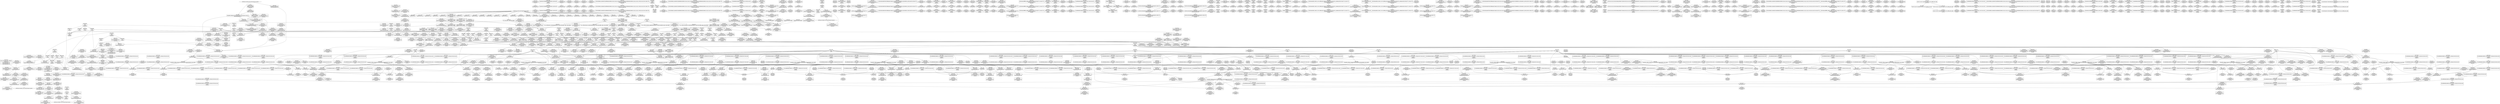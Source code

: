 digraph {
	CE0x41f9720 [shape=record,shape=Mrecord,label="{CE0x41f9720|task_sid:_tobool4|security/selinux/hooks.c,208}"]
	CE0x42479e0 [shape=record,shape=Mrecord,label="{CE0x42479e0|_call_void_mcount()_#3|*SummSource*}"]
	CE0x41f0620 [shape=record,shape=Mrecord,label="{CE0x41f0620|__rcu_read_unlock:_tmp3|*SummSink*}"]
	CE0x4216a90 [shape=record,shape=Mrecord,label="{CE0x4216a90|i64_ptrtoint_(i8*_blockaddress(_rcu_lock_acquire,_%__here)_to_i64)|*Constant*}"]
	CE0x4190d00 [shape=record,shape=Mrecord,label="{CE0x4190d00|selinux_capget:_tmp3|security/selinux/hooks.c,1971}"]
	CE0x4294420 [shape=record,shape=Mrecord,label="{CE0x4294420|__rcu_read_unlock:_do.body|*SummSource*}"]
	CE0x4242820 [shape=record,shape=Mrecord,label="{CE0x4242820|rcu_read_unlock:_tmp4|include/linux/rcupdate.h,933}"]
	CE0x41e3060 [shape=record,shape=Mrecord,label="{CE0x41e3060|task_sid:_real_cred|security/selinux/hooks.c,208|*SummSource*}"]
	CE0x420aef0 [shape=record,shape=Mrecord,label="{CE0x420aef0|task_sid:_tmp20|security/selinux/hooks.c,208|*SummSource*}"]
	CE0x41ccd10 [shape=record,shape=Mrecord,label="{CE0x41ccd10|i64_5|*Constant*|*SummSink*}"]
	CE0x41abd00 [shape=record,shape=Mrecord,label="{CE0x41abd00|task_sid:_tmp17|security/selinux/hooks.c,208|*SummSource*}"]
	CE0x41ca040 [shape=record,shape=Mrecord,label="{CE0x41ca040|current_sid:_call4|security/selinux/hooks.c,218}"]
	CE0x41d6170 [shape=record,shape=Mrecord,label="{CE0x41d6170|_call_void_mcount()_#3|*SummSink*}"]
	CE0x420b130 [shape=record,shape=Mrecord,label="{CE0x420b130|task_sid:_tmp22|security/selinux/hooks.c,208|*SummSource*}"]
	CE0x41f41b0 [shape=record,shape=Mrecord,label="{CE0x41f41b0|_call_void_mcount()_#3|*SummSink*}"]
	CE0x42250c0 [shape=record,shape=Mrecord,label="{CE0x42250c0|rcu_lock_acquire:_entry}"]
	CE0x4185570 [shape=record,shape=Mrecord,label="{CE0x4185570|current_has_perm:_tsk|Function::current_has_perm&Arg::tsk::|*SummSink*}"]
	CE0x4223810 [shape=record,shape=Mrecord,label="{CE0x4223810|__preempt_count_sub:_sub|./arch/x86/include/asm/preempt.h,77|*SummSource*}"]
	CE0x41e3d30 [shape=record,shape=Mrecord,label="{CE0x41e3d30|rcu_read_lock:_tmp5|include/linux/rcupdate.h,882|*SummSink*}"]
	CE0x41f3b10 [shape=record,shape=Mrecord,label="{CE0x41f3b10|task_sid:_tmp8|security/selinux/hooks.c,208}"]
	CE0x420f710 [shape=record,shape=Mrecord,label="{CE0x420f710|__rcu_read_lock:_do.end|*SummSink*}"]
	CE0x423f240 [shape=record,shape=Mrecord,label="{CE0x423f240|_call_void_lockdep_rcu_suspicious(i8*_getelementptr_inbounds_(_25_x_i8_,_25_x_i8_*_.str45,_i32_0,_i32_0),_i32_883,_i8*_getelementptr_inbounds_(_42_x_i8_,_42_x_i8_*_.str46,_i32_0,_i32_0))_#10,_!dbg_!27728|include/linux/rcupdate.h,882|*SummSink*}"]
	CE0x41d49c0 [shape=record,shape=Mrecord,label="{CE0x41d49c0|rcu_read_lock:_tmp9|include/linux/rcupdate.h,882|*SummSink*}"]
	CE0x428d840 [shape=record,shape=Mrecord,label="{CE0x428d840|rcu_lock_release:_tmp5|include/linux/rcupdate.h,423|*SummSink*}"]
	CE0x4209df0 [shape=record,shape=Mrecord,label="{CE0x4209df0|GLOBAL:_rcu_read_lock.__warned|Global_var:rcu_read_lock.__warned|*SummSource*}"]
	CE0x42435a0 [shape=record,shape=Mrecord,label="{CE0x42435a0|rcu_read_lock:_tmp12|include/linux/rcupdate.h,882|*SummSink*}"]
	CE0x4238220 [shape=record,shape=Mrecord,label="{CE0x4238220|i8*_undef|*Constant*}"]
	CE0x41f63d0 [shape=record,shape=Mrecord,label="{CE0x41f63d0|task_sid:_call3|security/selinux/hooks.c,208|*SummSource*}"]
	CE0x41af830 [shape=record,shape=Mrecord,label="{CE0x41af830|current_sid:_tmp23|security/selinux/hooks.c,218}"]
	CE0x427a820 [shape=record,shape=Mrecord,label="{CE0x427a820|i64*_getelementptr_inbounds_(_4_x_i64_,_4_x_i64_*___llvm_gcov_ctr130,_i64_0,_i64_1)|*Constant*|*SummSink*}"]
	CE0x41a00f0 [shape=record,shape=Mrecord,label="{CE0x41a00f0|current_sid:_land.lhs.true2|*SummSource*}"]
	CE0x421c7b0 [shape=record,shape=Mrecord,label="{CE0x421c7b0|__preempt_count_sub:_tmp6|./arch/x86/include/asm/preempt.h,78|*SummSink*}"]
	CE0x41f49f0 [shape=record,shape=Mrecord,label="{CE0x41f49f0|task_sid:_tmp7|security/selinux/hooks.c,208}"]
	CE0x42385f0 [shape=record,shape=Mrecord,label="{CE0x42385f0|_call_void_lockdep_rcu_suspicious(i8*_getelementptr_inbounds_(_25_x_i8_,_25_x_i8_*_.str45,_i32_0,_i32_0),_i32_934,_i8*_getelementptr_inbounds_(_44_x_i8_,_44_x_i8_*_.str47,_i32_0,_i32_0))_#10,_!dbg_!27726|include/linux/rcupdate.h,933}"]
	CE0x418c220 [shape=record,shape=Mrecord,label="{CE0x418c220|_ret_i32_%retval.0,_!dbg_!27728|security/selinux/avc.c,775}"]
	CE0x422f970 [shape=record,shape=Mrecord,label="{CE0x422f970|rcu_read_unlock:_tmp16|include/linux/rcupdate.h,933|*SummSource*}"]
	CE0x41aa0b0 [shape=record,shape=Mrecord,label="{CE0x41aa0b0|VOIDTB_TE:_CE_88,89_}"]
	CE0x418c9e0 [shape=record,shape=Mrecord,label="{CE0x418c9e0|i64*_getelementptr_inbounds_(_6_x_i64_,_6_x_i64_*___llvm_gcov_ctr139,_i64_0,_i64_0)|*Constant*|*SummSource*}"]
	CE0x418ef30 [shape=record,shape=Mrecord,label="{CE0x418ef30|current_sid:_tmp10|security/selinux/hooks.c,218|*SummSource*}"]
	CE0x4217cb0 [shape=record,shape=Mrecord,label="{CE0x4217cb0|__rcu_read_lock:_tmp2|*SummSource*}"]
	CE0x42b86f0 [shape=record,shape=Mrecord,label="{CE0x42b86f0|__preempt_count_add:_do.end|*SummSink*}"]
	CE0x42896a0 [shape=record,shape=Mrecord,label="{CE0x42896a0|rcu_lock_release:_tmp2}"]
	CE0x41a6390 [shape=record,shape=Mrecord,label="{CE0x41a6390|i64*_getelementptr_inbounds_(_6_x_i64_,_6_x_i64_*___llvm_gcov_ctr139,_i64_0,_i64_0)|*Constant*|*SummSink*}"]
	CE0x4190ad0 [shape=record,shape=Mrecord,label="{CE0x4190ad0|_ret_i32_%call7,_!dbg_!27749|security/selinux/hooks.c,210}"]
	CE0x4240b10 [shape=record,shape=Mrecord,label="{CE0x4240b10|i8*_getelementptr_inbounds_(_42_x_i8_,_42_x_i8_*_.str46,_i32_0,_i32_0)|*Constant*|*SummSource*}"]
	CE0x418db40 [shape=record,shape=Mrecord,label="{CE0x418db40|selinux_capget:_retval.0|*SummSink*}"]
	CE0x417c4a0 [shape=record,shape=Mrecord,label="{CE0x417c4a0|_call_void_mcount()_#3|*SummSink*}"]
	CE0x4187430 [shape=record,shape=Mrecord,label="{CE0x4187430|selinux_capget:_tmp1|*SummSource*}"]
	CE0x422b0d0 [shape=record,shape=Mrecord,label="{CE0x422b0d0|cred_sid:_tmp5|security/selinux/hooks.c,196}"]
	CE0x41aed10 [shape=record,shape=Mrecord,label="{CE0x41aed10|current_sid:_security|security/selinux/hooks.c,218|*SummSource*}"]
	CE0x428d600 [shape=record,shape=Mrecord,label="{CE0x428d600|rcu_lock_release:_tmp4|include/linux/rcupdate.h,423|*SummSink*}"]
	CE0x4244a20 [shape=record,shape=Mrecord,label="{CE0x4244a20|rcu_read_lock:_tmp|*SummSink*}"]
	CE0x41c9390 [shape=record,shape=Mrecord,label="{CE0x41c9390|i64*_getelementptr_inbounds_(_11_x_i64_,_11_x_i64_*___llvm_gcov_ctr125,_i64_0,_i64_10)|*Constant*|*SummSource*}"]
	CE0x41f5c70 [shape=record,shape=Mrecord,label="{CE0x41f5c70|i64_7|*Constant*}"]
	CE0x41acef0 [shape=record,shape=Mrecord,label="{CE0x41acef0|GLOBAL:_get_current|*Constant*|*SummSink*}"]
	CE0x418baa0 [shape=record,shape=Mrecord,label="{CE0x418baa0|avc_has_perm:_tclass|Function::avc_has_perm&Arg::tclass::|*SummSource*}"]
	CE0x418dfe0 [shape=record,shape=Mrecord,label="{CE0x418dfe0|current_sid:_tmp1|*SummSource*}"]
	"CONST[source:0(mediator),value:2(dynamic)][purpose:{subject}]"
	CE0x41d3ec0 [shape=record,shape=Mrecord,label="{CE0x41d3ec0|rcu_read_lock:_tmp4|include/linux/rcupdate.h,882}"]
	CE0x422a2e0 [shape=record,shape=Mrecord,label="{CE0x422a2e0|rcu_read_lock:_tmp22|include/linux/rcupdate.h,884}"]
	CE0x4184610 [shape=record,shape=Mrecord,label="{CE0x4184610|selinux_capget:_tmp}"]
	CE0x41b8130 [shape=record,shape=Mrecord,label="{CE0x41b8130|_call_void_rcu_read_unlock()_#10,_!dbg_!27748|security/selinux/hooks.c,209|*SummSource*}"]
	CE0x4237ef0 [shape=record,shape=Mrecord,label="{CE0x4237ef0|rcu_lock_acquire:_tmp7|*SummSource*}"]
	CE0x424b7b0 [shape=record,shape=Mrecord,label="{CE0x424b7b0|rcu_read_unlock:_tmp6|include/linux/rcupdate.h,933|*SummSink*}"]
	CE0x4209310 [shape=record,shape=Mrecord,label="{CE0x4209310|i64*_getelementptr_inbounds_(_2_x_i64_,_2_x_i64_*___llvm_gcov_ctr98,_i64_0,_i64_0)|*Constant*|*SummSource*}"]
	CE0x41acfa0 [shape=record,shape=Mrecord,label="{CE0x41acfa0|get_current:_entry}"]
	CE0x41fd3f0 [shape=record,shape=Mrecord,label="{CE0x41fd3f0|cred_sid:_tmp2|*SummSink*}"]
	CE0x41a0290 [shape=record,shape=Mrecord,label="{CE0x41a0290|current_sid:_tmp8|security/selinux/hooks.c,218|*SummSink*}"]
	CE0x428d010 [shape=record,shape=Mrecord,label="{CE0x428d010|__preempt_count_sub:_entry}"]
	CE0x417c550 [shape=record,shape=Mrecord,label="{CE0x417c550|i32_8192|*Constant*|*SummSink*}"]
	CE0x41b22c0 [shape=record,shape=Mrecord,label="{CE0x41b22c0|i64*_getelementptr_inbounds_(_2_x_i64_,_2_x_i64_*___llvm_gcov_ctr136,_i64_0,_i64_1)|*Constant*|*SummSink*}"]
	CE0x41f40a0 [shape=record,shape=Mrecord,label="{CE0x41f40a0|_call_void_mcount()_#3}"]
	CE0x423a580 [shape=record,shape=Mrecord,label="{CE0x423a580|rcu_lock_acquire:_tmp2}"]
	CE0x418e930 [shape=record,shape=Mrecord,label="{CE0x418e930|COLLAPSED:_GCMRE___llvm_gcov_ctr136_internal_global_2_x_i64_zeroinitializer:_elem_0:default:}"]
	CE0x41a42c0 [shape=record,shape=Mrecord,label="{CE0x41a42c0|task_sid:_entry|*SummSource*}"]
	CE0x417c290 [shape=record,shape=Mrecord,label="{CE0x417c290|GLOBAL:_current_has_perm|*Constant*}"]
	CE0x41d52f0 [shape=record,shape=Mrecord,label="{CE0x41d52f0|rcu_read_lock:_tmp7|include/linux/rcupdate.h,882|*SummSink*}"]
	CE0x422ae60 [shape=record,shape=Mrecord,label="{CE0x422ae60|cred_sid:_bb|*SummSink*}"]
	CE0x4236a70 [shape=record,shape=Mrecord,label="{CE0x4236a70|_ret_void,_!dbg_!27719|./arch/x86/include/asm/preempt.h,73}"]
	CE0x41bb0b0 [shape=record,shape=Mrecord,label="{CE0x41bb0b0|_ret_i32_%call7,_!dbg_!27749|security/selinux/hooks.c,210|*SummSink*}"]
	CE0x422abc0 [shape=record,shape=Mrecord,label="{CE0x422abc0|cred_sid:_bb}"]
	CE0x41f37f0 [shape=record,shape=Mrecord,label="{CE0x41f37f0|rcu_read_lock:_tmp3|*SummSource*}"]
	CE0x427b170 [shape=record,shape=Mrecord,label="{CE0x427b170|rcu_lock_release:_tmp}"]
	CE0x41cf9c0 [shape=record,shape=Mrecord,label="{CE0x41cf9c0|current_sid:_tmp1|*SummSink*}"]
	CE0x428e050 [shape=record,shape=Mrecord,label="{CE0x428e050|_call_void_lock_release(%struct.lockdep_map*_%map,_i32_1,_i64_ptrtoint_(i8*_blockaddress(_rcu_lock_release,_%__here)_to_i64))_#10,_!dbg_!27716|include/linux/rcupdate.h,423|*SummSink*}"]
	CE0x41fcb10 [shape=record,shape=Mrecord,label="{CE0x41fcb10|rcu_read_lock:_land.lhs.true|*SummSource*}"]
	CE0x420bc10 [shape=record,shape=Mrecord,label="{CE0x420bc10|i64*_getelementptr_inbounds_(_2_x_i64_,_2_x_i64_*___llvm_gcov_ctr131,_i64_0,_i64_0)|*Constant*|*SummSource*}"]
	CE0x42b6500 [shape=record,shape=Mrecord,label="{CE0x42b6500|_call_void_mcount()_#3|*SummSource*}"]
	CE0x41aa6f0 [shape=record,shape=Mrecord,label="{CE0x41aa6f0|task_sid:_tmp25|security/selinux/hooks.c,208}"]
	CE0x418d130 [shape=record,shape=Mrecord,label="{CE0x418d130|current_has_perm:_call|security/selinux/hooks.c,1542}"]
	CE0x41b3e20 [shape=record,shape=Mrecord,label="{CE0x41b3e20|GLOBAL:_rcu_read_lock|*Constant*|*SummSink*}"]
	CE0x42a50f0 [shape=record,shape=Mrecord,label="{CE0x42a50f0|__preempt_count_add:_tmp1|*SummSink*}"]
	CE0x422cb50 [shape=record,shape=Mrecord,label="{CE0x422cb50|rcu_lock_acquire:___here}"]
	CE0x41fc810 [shape=record,shape=Mrecord,label="{CE0x41fc810|cred_sid:_security|security/selinux/hooks.c,196|*SummSource*}"]
	CE0x42469e0 [shape=record,shape=Mrecord,label="{CE0x42469e0|GLOBAL:___rcu_read_lock|*Constant*}"]
	CE0x420cda0 [shape=record,shape=Mrecord,label="{CE0x420cda0|rcu_lock_release:_entry|*SummSource*}"]
	CE0x4234fc0 [shape=record,shape=Mrecord,label="{CE0x4234fc0|__rcu_read_lock:_tmp6|include/linux/rcupdate.h,240|*SummSource*}"]
	CE0x428e1c0 [shape=record,shape=Mrecord,label="{CE0x428e1c0|i64*_getelementptr_inbounds_(_4_x_i64_,_4_x_i64_*___llvm_gcov_ctr133,_i64_0,_i64_3)|*Constant*}"]
	CE0x41f0980 [shape=record,shape=Mrecord,label="{CE0x41f0980|i64*_getelementptr_inbounds_(_4_x_i64_,_4_x_i64_*___llvm_gcov_ctr134,_i64_0,_i64_3)|*Constant*|*SummSource*}"]
	CE0x41abba0 [shape=record,shape=Mrecord,label="{CE0x41abba0|task_sid:_tmp17|security/selinux/hooks.c,208}"]
	CE0x422fae0 [shape=record,shape=Mrecord,label="{CE0x422fae0|rcu_read_unlock:_tmp16|include/linux/rcupdate.h,933|*SummSink*}"]
	CE0x41e93a0 [shape=record,shape=Mrecord,label="{CE0x41e93a0|task_sid:_call|security/selinux/hooks.c,208|*SummSink*}"]
	CE0x41b9590 [shape=record,shape=Mrecord,label="{CE0x41b9590|rcu_read_lock:_tmp13|include/linux/rcupdate.h,882|*SummSource*}"]
	CE0x41ac8b0 [shape=record,shape=Mrecord,label="{CE0x41ac8b0|current_has_perm:_bb}"]
	CE0x41b33e0 [shape=record,shape=Mrecord,label="{CE0x41b33e0|get_current:_tmp3|*SummSource*}"]
	CE0x41946c0 [shape=record,shape=Mrecord,label="{CE0x41946c0|current_sid:_tmp5|security/selinux/hooks.c,218|*SummSink*}"]
	CE0x41a4150 [shape=record,shape=Mrecord,label="{CE0x41a4150|current_has_perm:_call2|security/selinux/hooks.c,1544|*SummSink*}"]
	CE0x41e9430 [shape=record,shape=Mrecord,label="{CE0x41e9430|i64*_getelementptr_inbounds_(_2_x_i64_,_2_x_i64_*___llvm_gcov_ctr131,_i64_0,_i64_1)|*Constant*|*SummSink*}"]
	CE0x4187640 [shape=record,shape=Mrecord,label="{CE0x4187640|selinux_capget:_call|security/selinux/hooks.c,1970}"]
	CE0x424db30 [shape=record,shape=Mrecord,label="{CE0x424db30|_call_void_lockdep_rcu_suspicious(i8*_getelementptr_inbounds_(_25_x_i8_,_25_x_i8_*_.str45,_i32_0,_i32_0),_i32_934,_i8*_getelementptr_inbounds_(_44_x_i8_,_44_x_i8_*_.str47,_i32_0,_i32_0))_#10,_!dbg_!27726|include/linux/rcupdate.h,933|*SummSource*}"]
	CE0x41cd6b0 [shape=record,shape=Mrecord,label="{CE0x41cd6b0|i64*_getelementptr_inbounds_(_11_x_i64_,_11_x_i64_*___llvm_gcov_ctr125,_i64_0,_i64_8)|*Constant*|*SummSource*}"]
	CE0x4208140 [shape=record,shape=Mrecord,label="{CE0x4208140|task_sid:_tmp24|security/selinux/hooks.c,208}"]
	CE0x41d7830 [shape=record,shape=Mrecord,label="{CE0x41d7830|task_sid:_do.body5|*SummSink*}"]
	CE0x419b760 [shape=record,shape=Mrecord,label="{CE0x419b760|current_sid:_land.lhs.true2}"]
	CE0x4208680 [shape=record,shape=Mrecord,label="{CE0x4208680|GLOBAL:_rcu_read_unlock|*Constant*|*SummSource*}"]
	CE0x4187b70 [shape=record,shape=Mrecord,label="{CE0x4187b70|selinux_capget:_tmp9|security/selinux/hooks.c,1974|*SummSource*}"]
	CE0x4243a70 [shape=record,shape=Mrecord,label="{CE0x4243a70|rcu_read_lock:_call3|include/linux/rcupdate.h,882|*SummSource*}"]
	CE0x4189ff0 [shape=record,shape=Mrecord,label="{CE0x4189ff0|VOIDTB_TE:_CE_36,40_}"]
	CE0x4186f60 [shape=record,shape=Mrecord,label="{CE0x4186f60|selinux_capget:_tmp1|*SummSink*}"]
	CE0x418ae60 [shape=record,shape=Mrecord,label="{CE0x418ae60|i64_2|*Constant*|*SummSink*}"]
	CE0x41cfb90 [shape=record,shape=Mrecord,label="{CE0x41cfb90|i64*_getelementptr_inbounds_(_11_x_i64_,_11_x_i64_*___llvm_gcov_ctr125,_i64_0,_i64_1)|*Constant*|*SummSource*}"]
	CE0x41a1090 [shape=record,shape=Mrecord,label="{CE0x41a1090|i64*_getelementptr_inbounds_(_13_x_i64_,_13_x_i64_*___llvm_gcov_ctr126,_i64_0,_i64_0)|*Constant*}"]
	CE0x41a1f40 [shape=record,shape=Mrecord,label="{CE0x41a1f40|selinux_capget:_inheritable|Function::selinux_capget&Arg::inheritable::}"]
	CE0x42025a0 [shape=record,shape=Mrecord,label="{CE0x42025a0|GLOBAL:_current_task|Global_var:current_task|*SummSource*}"]
	CE0x41e62c0 [shape=record,shape=Mrecord,label="{CE0x41e62c0|task_sid:_tmp5|security/selinux/hooks.c,208}"]
	CE0x4238340 [shape=record,shape=Mrecord,label="{CE0x4238340|rcu_read_unlock:_tmp10|include/linux/rcupdate.h,933|*SummSource*}"]
	CE0x41fb970 [shape=record,shape=Mrecord,label="{CE0x41fb970|rcu_read_lock:_tmp2|*SummSource*}"]
	CE0x4247d00 [shape=record,shape=Mrecord,label="{CE0x4247d00|get_current:_tmp1}"]
	CE0x4189260 [shape=record,shape=Mrecord,label="{CE0x4189260|GLOBAL:_task_sid|*Constant*|*SummSource*}"]
	CE0x428a310 [shape=record,shape=Mrecord,label="{CE0x428a310|rcu_lock_acquire:___here|*SummSource*}"]
	CE0x41a0b30 [shape=record,shape=Mrecord,label="{CE0x41a0b30|current_sid:_land.lhs.true}"]
	CE0x42b34d0 [shape=record,shape=Mrecord,label="{CE0x42b34d0|i64*_getelementptr_inbounds_(_4_x_i64_,_4_x_i64_*___llvm_gcov_ctr129,_i64_0,_i64_2)|*Constant*}"]
	CE0x41a30f0 [shape=record,shape=Mrecord,label="{CE0x41a30f0|selinux_capget:_permitted|Function::selinux_capget&Arg::permitted::}"]
	CE0x41ce2b0 [shape=record,shape=Mrecord,label="{CE0x41ce2b0|_ret_void,_!dbg_!27735|include/linux/rcupdate.h,884|*SummSource*}"]
	CE0x42b27b0 [shape=record,shape=Mrecord,label="{CE0x42b27b0|_call_void_asm_sideeffect_,_memory_,_dirflag_,_fpsr_,_flags_()_#3,_!dbg_!27711,_!srcloc_!27714|include/linux/rcupdate.h,244}"]
	CE0x428bfa0 [shape=record,shape=Mrecord,label="{CE0x428bfa0|__rcu_read_lock:_tmp3|*SummSource*}"]
	CE0x41a5e20 [shape=record,shape=Mrecord,label="{CE0x41a5e20|GLOBAL:_current_sid|*Constant*|*SummSource*}"]
	CE0x4216550 [shape=record,shape=Mrecord,label="{CE0x4216550|%struct.lockdep_map*_null|*Constant*}"]
	CE0x41a35a0 [shape=record,shape=Mrecord,label="{CE0x41a35a0|VOIDTB_TE:_CE:_elem_0:default:}"]
	CE0x41d4bc0 [shape=record,shape=Mrecord,label="{CE0x41d4bc0|rcu_read_lock:_if.then|*SummSource*}"]
	CE0x418d230 [shape=record,shape=Mrecord,label="{CE0x418d230|current_has_perm:_call|security/selinux/hooks.c,1542|*SummSource*}"]
	CE0x428bde0 [shape=record,shape=Mrecord,label="{CE0x428bde0|__rcu_read_lock:_tmp2|*SummSink*}"]
	CE0x423e800 [shape=record,shape=Mrecord,label="{CE0x423e800|rcu_read_lock:_tmp16|include/linux/rcupdate.h,882|*SummSink*}"]
	CE0x41d6690 [shape=record,shape=Mrecord,label="{CE0x41d6690|rcu_read_lock:_land.lhs.true2|*SummSink*}"]
	CE0x4206be0 [shape=record,shape=Mrecord,label="{CE0x4206be0|i8*_getelementptr_inbounds_(_41_x_i8_,_41_x_i8_*_.str44,_i32_0,_i32_0)|*Constant*|*SummSource*}"]
	CE0x4187a00 [shape=record,shape=Mrecord,label="{CE0x4187a00|selinux_capget:_tmp9|security/selinux/hooks.c,1974}"]
	CE0x417ad30 [shape=record,shape=Mrecord,label="{CE0x417ad30|current_sid:_tmp14|security/selinux/hooks.c,218|*SummSource*}"]
	CE0x41b7260 [shape=record,shape=Mrecord,label="{CE0x41b7260|GLOBAL:_cred_sid|*Constant*|*SummSink*}"]
	CE0x423ff10 [shape=record,shape=Mrecord,label="{CE0x423ff10|GLOBAL:_lockdep_rcu_suspicious|*Constant*}"]
	CE0x422d0c0 [shape=record,shape=Mrecord,label="{CE0x422d0c0|rcu_read_unlock:_tmp9|include/linux/rcupdate.h,933|*SummSource*}"]
	CE0x42783a0 [shape=record,shape=Mrecord,label="{CE0x42783a0|__rcu_read_unlock:_do.end}"]
	CE0x41feb30 [shape=record,shape=Mrecord,label="{CE0x41feb30|i64*_getelementptr_inbounds_(_4_x_i64_,_4_x_i64_*___llvm_gcov_ctr128,_i64_0,_i64_1)|*Constant*|*SummSource*}"]
	CE0x427a050 [shape=record,shape=Mrecord,label="{CE0x427a050|__rcu_read_unlock:_tmp7|include/linux/rcupdate.h,245|*SummSink*}"]
	CE0x419b5c0 [shape=record,shape=Mrecord,label="{CE0x419b5c0|current_sid:_land.lhs.true2|*SummSink*}"]
	CE0x41a9fa0 [shape=record,shape=Mrecord,label="{CE0x41a9fa0|VOIDTB_TE:_CE_80,88_}"]
	CE0x41b2330 [shape=record,shape=Mrecord,label="{CE0x41b2330|i64_1|*Constant*}"]
	CE0x4234540 [shape=record,shape=Mrecord,label="{CE0x4234540|__rcu_read_lock:_tmp7|include/linux/rcupdate.h,240|*SummSink*}"]
	CE0x422f490 [shape=record,shape=Mrecord,label="{CE0x422f490|rcu_read_unlock:_tmp15|include/linux/rcupdate.h,933|*SummSource*}"]
	CE0x42364b0 [shape=record,shape=Mrecord,label="{CE0x42364b0|_call_void_mcount()_#3|*SummSink*}"]
	CE0x4279e00 [shape=record,shape=Mrecord,label="{CE0x4279e00|rcu_lock_release:_tmp1|*SummSource*}"]
	CE0x41d3800 [shape=record,shape=Mrecord,label="{CE0x41d3800|_ret_void,_!dbg_!27717|include/linux/rcupdate.h,419}"]
	CE0x41f4110 [shape=record,shape=Mrecord,label="{CE0x41f4110|_call_void_mcount()_#3|*SummSource*}"]
	CE0x41f4b60 [shape=record,shape=Mrecord,label="{CE0x41f4b60|task_sid:_tmp6|security/selinux/hooks.c,208|*SummSource*}"]
	CE0x420e970 [shape=record,shape=Mrecord,label="{CE0x420e970|__rcu_read_unlock:_entry}"]
	CE0x41b9970 [shape=record,shape=Mrecord,label="{CE0x41b9970|rcu_read_lock:_tmp14|include/linux/rcupdate.h,882}"]
	CE0x421eaa0 [shape=record,shape=Mrecord,label="{CE0x421eaa0|i64*_getelementptr_inbounds_(_4_x_i64_,_4_x_i64_*___llvm_gcov_ctr135,_i64_0,_i64_2)|*Constant*}"]
	CE0x4186250 [shape=record,shape=Mrecord,label="{CE0x4186250|selinux_capget:_return|*SummSink*}"]
	CE0x4244590 [shape=record,shape=Mrecord,label="{CE0x4244590|rcu_lock_acquire:_tmp4|include/linux/rcupdate.h,418|*SummSink*}"]
	CE0x4238b10 [shape=record,shape=Mrecord,label="{CE0x4238b10|__preempt_count_sub:_tmp7|./arch/x86/include/asm/preempt.h,78|*SummSource*}"]
	CE0x4223160 [shape=record,shape=Mrecord,label="{CE0x4223160|__preempt_count_sub:_tmp7|./arch/x86/include/asm/preempt.h,78|*SummSink*}"]
	CE0x4288d90 [shape=record,shape=Mrecord,label="{CE0x4288d90|i8*_undef|*Constant*|*SummSource*}"]
	CE0x41e3a60 [shape=record,shape=Mrecord,label="{CE0x41e3a60|rcu_read_lock:_tmp5|include/linux/rcupdate.h,882}"]
	CE0x41a9be0 [shape=record,shape=Mrecord,label="{CE0x41a9be0|current_sid:_tmp3|*SummSink*}"]
	CE0x4205440 [shape=record,shape=Mrecord,label="{CE0x4205440|i64*_getelementptr_inbounds_(_11_x_i64_,_11_x_i64_*___llvm_gcov_ctr132,_i64_0,_i64_10)|*Constant*|*SummSource*}"]
	CE0x4195ae0 [shape=record,shape=Mrecord,label="{CE0x4195ae0|_ret_i32_%retval.0,_!dbg_!27725|security/selinux/hooks.c,1975|*SummSource*}"]
	CE0x41d65b0 [shape=record,shape=Mrecord,label="{CE0x41d65b0|rcu_read_lock:_land.lhs.true2|*SummSource*}"]
	CE0x420be60 [shape=record,shape=Mrecord,label="{CE0x420be60|i64*_getelementptr_inbounds_(_11_x_i64_,_11_x_i64_*___llvm_gcov_ctr132,_i64_0,_i64_10)|*Constant*|*SummSink*}"]
	CE0x419f640 [shape=record,shape=Mrecord,label="{CE0x419f640|current_has_perm:_tmp3|*SummSource*}"]
	CE0x41f1550 [shape=record,shape=Mrecord,label="{CE0x41f1550|task_sid:_tmp26|security/selinux/hooks.c,208|*SummSink*}"]
	CE0x41f9fb0 [shape=record,shape=Mrecord,label="{CE0x41f9fb0|i64_0|*Constant*}"]
	CE0x42b70a0 [shape=record,shape=Mrecord,label="{CE0x42b70a0|__preempt_count_sub:_tmp2}"]
	CE0x420cb00 [shape=record,shape=Mrecord,label="{CE0x420cb00|_call_void_rcu_lock_release(%struct.lockdep_map*_rcu_lock_map)_#10,_!dbg_!27733|include/linux/rcupdate.h,935|*SummSource*}"]
	CE0x417b440 [shape=record,shape=Mrecord,label="{CE0x417b440|i1_true|*Constant*|*SummSink*}"]
	CE0x4190150 [shape=record,shape=Mrecord,label="{CE0x4190150|selinux_capget:_tmp4|security/selinux/hooks.c,1971}"]
	CE0x41b34a0 [shape=record,shape=Mrecord,label="{CE0x41b34a0|get_current:_tmp3|*SummSink*}"]
	CE0x42165c0 [shape=record,shape=Mrecord,label="{CE0x42165c0|%struct.lockdep_map*_null|*Constant*|*SummSource*}"]
	CE0x4230730 [shape=record,shape=Mrecord,label="{CE0x4230730|rcu_read_unlock:_call3|include/linux/rcupdate.h,933}"]
	CE0x4237c90 [shape=record,shape=Mrecord,label="{CE0x4237c90|rcu_lock_release:_indirectgoto|*SummSource*}"]
	CE0x41a2b10 [shape=record,shape=Mrecord,label="{CE0x41a2b10|selinux_capget:_if.then|*SummSource*}"]
	CE0x41f11d0 [shape=record,shape=Mrecord,label="{CE0x41f11d0|rcu_lock_release:_indirectgoto|*SummSink*}"]
	CE0x4223bf0 [shape=record,shape=Mrecord,label="{CE0x4223bf0|_call_void_mcount()_#3|*SummSource*}"]
	CE0x423adc0 [shape=record,shape=Mrecord,label="{CE0x423adc0|i32_1|*Constant*}"]
	CE0x428deb0 [shape=record,shape=Mrecord,label="{CE0x428deb0|GLOBAL:_lock_release|*Constant*}"]
	CE0x42402b0 [shape=record,shape=Mrecord,label="{CE0x42402b0|i32_883|*Constant*|*SummSource*}"]
	CE0x42360d0 [shape=record,shape=Mrecord,label="{CE0x42360d0|rcu_read_unlock:_tmp9|include/linux/rcupdate.h,933}"]
	CE0x42bfbd0 [shape=record,shape=Mrecord,label="{CE0x42bfbd0|i64*_getelementptr_inbounds_(_4_x_i64_,_4_x_i64_*___llvm_gcov_ctr129,_i64_0,_i64_1)|*Constant*|*SummSource*}"]
	CE0x41e2e00 [shape=record,shape=Mrecord,label="{CE0x41e2e00|task_sid:_tobool|security/selinux/hooks.c,208|*SummSource*}"]
	CE0x4191ab0 [shape=record,shape=Mrecord,label="{CE0x4191ab0|current_has_perm:_tmp1|*SummSink*}"]
	CE0x4235030 [shape=record,shape=Mrecord,label="{CE0x4235030|__rcu_read_lock:_tmp6|include/linux/rcupdate.h,240|*SummSink*}"]
	CE0x42788e0 [shape=record,shape=Mrecord,label="{CE0x42788e0|i64*_getelementptr_inbounds_(_4_x_i64_,_4_x_i64_*___llvm_gcov_ctr129,_i64_0,_i64_1)|*Constant*|*SummSink*}"]
	CE0x41e9820 [shape=record,shape=Mrecord,label="{CE0x41e9820|task_sid:_land.lhs.true|*SummSink*}"]
	CE0x41f4ec0 [shape=record,shape=Mrecord,label="{CE0x41f4ec0|GLOBAL:___rcu_read_lock|*Constant*|*SummSource*}"]
	CE0x41fb400 [shape=record,shape=Mrecord,label="{CE0x41fb400|task_sid:_tmp1|*SummSink*}"]
	CE0x4206e00 [shape=record,shape=Mrecord,label="{CE0x4206e00|task_sid:_tmp21|security/selinux/hooks.c,208|*SummSink*}"]
	CE0x41b9210 [shape=record,shape=Mrecord,label="{CE0x41b9210|i32_218|*Constant*|*SummSource*}"]
	CE0x41e8800 [shape=record,shape=Mrecord,label="{CE0x41e8800|GLOBAL:___llvm_gcov_ctr126|Global_var:__llvm_gcov_ctr126}"]
	CE0x428e980 [shape=record,shape=Mrecord,label="{CE0x428e980|__rcu_read_unlock:_tmp1}"]
	CE0x41afca0 [shape=record,shape=Mrecord,label="{CE0x41afca0|current_sid:_tmp23|security/selinux/hooks.c,218|*SummSink*}"]
	CE0x4232fe0 [shape=record,shape=Mrecord,label="{CE0x4232fe0|i64*_getelementptr_inbounds_(_4_x_i64_,_4_x_i64_*___llvm_gcov_ctr133,_i64_0,_i64_1)|*Constant*|*SummSink*}"]
	CE0x41a9e50 [shape=record,shape=Mrecord,label="{CE0x41a9e50|_call_void_mcount()_#3}"]
	CE0x4287740 [shape=record,shape=Mrecord,label="{CE0x4287740|i64*_getelementptr_inbounds_(_4_x_i64_,_4_x_i64_*___llvm_gcov_ctr135,_i64_0,_i64_1)|*Constant*|*SummSource*}"]
	CE0x41ae770 [shape=record,shape=Mrecord,label="{CE0x41ae770|current_sid:_sid|security/selinux/hooks.c,220|*SummSink*}"]
	CE0x41e7640 [shape=record,shape=Mrecord,label="{CE0x41e7640|task_sid:_tmp15|security/selinux/hooks.c,208|*SummSink*}"]
	CE0x423eba0 [shape=record,shape=Mrecord,label="{CE0x423eba0|i64*_getelementptr_inbounds_(_11_x_i64_,_11_x_i64_*___llvm_gcov_ctr127,_i64_0,_i64_8)|*Constant*}"]
	CE0x42417a0 [shape=record,shape=Mrecord,label="{CE0x42417a0|rcu_read_lock:_tmp18|include/linux/rcupdate.h,882}"]
	CE0x4277940 [shape=record,shape=Mrecord,label="{CE0x4277940|__rcu_read_unlock:_bb}"]
	CE0x424f4b0 [shape=record,shape=Mrecord,label="{CE0x424f4b0|GLOBAL:___preempt_count_sub|*Constant*}"]
	CE0x551b300 [shape=record,shape=Mrecord,label="{CE0x551b300|i32_8192|*Constant*|*SummSource*}"]
	CE0x41f9e20 [shape=record,shape=Mrecord,label="{CE0x41f9e20|GLOBAL:___llvm_gcov_ctr127|Global_var:__llvm_gcov_ctr127|*SummSink*}"]
	CE0x42c71d0 [shape=record,shape=Mrecord,label="{CE0x42c71d0|__preempt_count_sub:_do.end}"]
	CE0x41f7480 [shape=record,shape=Mrecord,label="{CE0x41f7480|task_sid:_tmp1|*SummSource*}"]
	CE0x418f260 [shape=record,shape=Mrecord,label="{CE0x418f260|current_sid:_tmp11|security/selinux/hooks.c,218}"]
	CE0x419a720 [shape=record,shape=Mrecord,label="{CE0x419a720|i8_1|*Constant*}"]
	CE0x42b7620 [shape=record,shape=Mrecord,label="{CE0x42b7620|__preempt_count_sub:_tmp6|./arch/x86/include/asm/preempt.h,78}"]
	CE0x4235330 [shape=record,shape=Mrecord,label="{CE0x4235330|rcu_read_unlock:_if.then|*SummSource*}"]
	CE0x4197880 [shape=record,shape=Mrecord,label="{CE0x4197880|rcu_read_lock:_if.then}"]
	CE0x4248fd0 [shape=record,shape=Mrecord,label="{CE0x4248fd0|GLOBAL:___llvm_gcov_ctr132|Global_var:__llvm_gcov_ctr132|*SummSource*}"]
	CE0x41a5310 [shape=record,shape=Mrecord,label="{CE0x41a5310|selinux_capget:_call1|security/selinux/hooks.c,1974|*SummSource*}"]
	CE0x4232f70 [shape=record,shape=Mrecord,label="{CE0x4232f70|rcu_lock_release:_tmp|*SummSink*}"]
	CE0x4237a10 [shape=record,shape=Mrecord,label="{CE0x4237a10|rcu_lock_acquire:_tmp6|*SummSink*}"]
	CE0x427b660 [shape=record,shape=Mrecord,label="{CE0x427b660|_call_void_asm_addl_$1,_%gs:$0_,_*m,ri,*m,_dirflag_,_fpsr_,_flags_(i32*___preempt_count,_i32_%val,_i32*___preempt_count)_#3,_!dbg_!27714,_!srcloc_!27717|./arch/x86/include/asm/preempt.h,72}"]
	CE0x42b7350 [shape=record,shape=Mrecord,label="{CE0x42b7350|__preempt_count_sub:_tmp5|./arch/x86/include/asm/preempt.h,77}"]
	CE0x4204460 [shape=record,shape=Mrecord,label="{CE0x4204460|rcu_read_unlock:_tmp19|include/linux/rcupdate.h,933}"]
	CE0x41a5990 [shape=record,shape=Mrecord,label="{CE0x41a5990|selinux_capget:_tmp10|security/selinux/hooks.c,1975}"]
	CE0x4197340 [shape=record,shape=Mrecord,label="{CE0x4197340|i64*_getelementptr_inbounds_(_11_x_i64_,_11_x_i64_*___llvm_gcov_ctr125,_i64_0,_i64_1)|*Constant*|*SummSink*}"]
	CE0x41d8500 [shape=record,shape=Mrecord,label="{CE0x41d8500|task_sid:_tmp18|security/selinux/hooks.c,208|*SummSink*}"]
	CE0x41d5de0 [shape=record,shape=Mrecord,label="{CE0x41d5de0|i64*_getelementptr_inbounds_(_11_x_i64_,_11_x_i64_*___llvm_gcov_ctr127,_i64_0,_i64_0)|*Constant*}"]
	CE0x42b3ae0 [shape=record,shape=Mrecord,label="{CE0x42b3ae0|__preempt_count_sub:_tmp3|*SummSource*}"]
	CE0x4249320 [shape=record,shape=Mrecord,label="{CE0x4249320|rcu_lock_acquire:_tmp2|*SummSink*}"]
	CE0x422b260 [shape=record,shape=Mrecord,label="{CE0x422b260|cred_sid:_tmp5|security/selinux/hooks.c,196|*SummSource*}"]
	CE0x421bc90 [shape=record,shape=Mrecord,label="{CE0x421bc90|COLLAPSED:_GCMRE___llvm_gcov_ctr130_internal_global_4_x_i64_zeroinitializer:_elem_0:default:}"]
	CE0x42b2290 [shape=record,shape=Mrecord,label="{CE0x42b2290|__preempt_count_sub:_do.end|*SummSink*}"]
	CE0x41ac260 [shape=record,shape=Mrecord,label="{CE0x41ac260|i64*_getelementptr_inbounds_(_2_x_i64_,_2_x_i64_*___llvm_gcov_ctr136,_i64_0,_i64_0)|*Constant*|*SummSource*}"]
	CE0x4239310 [shape=record,shape=Mrecord,label="{CE0x4239310|rcu_read_unlock:_tobool|include/linux/rcupdate.h,933|*SummSource*}"]
	CE0x42072a0 [shape=record,shape=Mrecord,label="{CE0x42072a0|i64*_getelementptr_inbounds_(_13_x_i64_,_13_x_i64_*___llvm_gcov_ctr126,_i64_0,_i64_10)|*Constant*}"]
	CE0x422dbb0 [shape=record,shape=Mrecord,label="{CE0x422dbb0|rcu_read_unlock:_tmp2|*SummSource*}"]
	CE0x4233d00 [shape=record,shape=Mrecord,label="{CE0x4233d00|rcu_lock_acquire:_tmp5|include/linux/rcupdate.h,418|*SummSink*}"]
	CE0x41cab00 [shape=record,shape=Mrecord,label="{CE0x41cab00|i64*_getelementptr_inbounds_(_11_x_i64_,_11_x_i64_*___llvm_gcov_ctr125,_i64_0,_i64_9)|*Constant*|*SummSource*}"]
	CE0x428d310 [shape=record,shape=Mrecord,label="{CE0x428d310|rcu_lock_release:_tmp4|include/linux/rcupdate.h,423}"]
	CE0x417a990 [shape=record,shape=Mrecord,label="{CE0x417a990|i64*_getelementptr_inbounds_(_11_x_i64_,_11_x_i64_*___llvm_gcov_ctr125,_i64_0,_i64_8)|*Constant*|*SummSink*}"]
	CE0x41b3e90 [shape=record,shape=Mrecord,label="{CE0x41b3e90|_ret_void,_!dbg_!27735|include/linux/rcupdate.h,884|*SummSink*}"]
	CE0x4235b30 [shape=record,shape=Mrecord,label="{CE0x4235b30|i64*_getelementptr_inbounds_(_4_x_i64_,_4_x_i64_*___llvm_gcov_ctr128,_i64_0,_i64_3)|*Constant*}"]
	CE0x41aec50 [shape=record,shape=Mrecord,label="{CE0x41aec50|current_sid:_security|security/selinux/hooks.c,218}"]
	CE0x4206c90 [shape=record,shape=Mrecord,label="{CE0x4206c90|i8*_getelementptr_inbounds_(_41_x_i8_,_41_x_i8_*_.str44,_i32_0,_i32_0)|*Constant*|*SummSink*}"]
	CE0x41f73a0 [shape=record,shape=Mrecord,label="{CE0x41f73a0|i64*_getelementptr_inbounds_(_13_x_i64_,_13_x_i64_*___llvm_gcov_ctr126,_i64_0,_i64_1)|*Constant*|*SummSink*}"]
	CE0x41ad850 [shape=record,shape=Mrecord,label="{CE0x41ad850|i32_78|*Constant*}"]
	CE0x42412d0 [shape=record,shape=Mrecord,label="{CE0x42412d0|rcu_read_lock:_tmp17|include/linux/rcupdate.h,882|*SummSource*}"]
	CE0x4230ac0 [shape=record,shape=Mrecord,label="{CE0x4230ac0|__preempt_count_add:_tmp6|./arch/x86/include/asm/preempt.h,73}"]
	CE0x41e9160 [shape=record,shape=Mrecord,label="{CE0x41e9160|task_sid:_tobool|security/selinux/hooks.c,208}"]
	CE0x4244310 [shape=record,shape=Mrecord,label="{CE0x4244310|rcu_lock_acquire:_tmp4|include/linux/rcupdate.h,418|*SummSource*}"]
	CE0x41cdba0 [shape=record,shape=Mrecord,label="{CE0x41cdba0|current_sid:_tmp15|security/selinux/hooks.c,218|*SummSink*}"]
	CE0x418bd60 [shape=record,shape=Mrecord,label="{CE0x418bd60|%struct.common_audit_data*_null|*Constant*}"]
	CE0x428b1c0 [shape=record,shape=Mrecord,label="{CE0x428b1c0|_call_void_asm_addl_$1,_%gs:$0_,_*m,ri,*m,_dirflag_,_fpsr_,_flags_(i32*___preempt_count,_i32_%sub,_i32*___preempt_count)_#3,_!dbg_!27717,_!srcloc_!27718|./arch/x86/include/asm/preempt.h,77|*SummSink*}"]
	CE0x41856a0 [shape=record,shape=Mrecord,label="{CE0x41856a0|i32_0|*Constant*|*SummSource*}"]
	CE0x4193a20 [shape=record,shape=Mrecord,label="{CE0x4193a20|avc_has_perm:_tsid|Function::avc_has_perm&Arg::tsid::}"]
	CE0x41b1950 [shape=record,shape=Mrecord,label="{CE0x41b1950|current_sid:_tmp24|security/selinux/hooks.c,220|*SummSource*}"]
	CE0x4287930 [shape=record,shape=Mrecord,label="{CE0x4287930|rcu_lock_release:_tmp6|*SummSource*}"]
	CE0x41cd5f0 [shape=record,shape=Mrecord,label="{CE0x41cd5f0|i64*_getelementptr_inbounds_(_11_x_i64_,_11_x_i64_*___llvm_gcov_ctr125,_i64_0,_i64_8)|*Constant*}"]
	CE0x419b220 [shape=record,shape=Mrecord,label="{CE0x419b220|current_sid:_if.end|*SummSink*}"]
	CE0x41f0bb0 [shape=record,shape=Mrecord,label="{CE0x41f0bb0|_ret_void,_!dbg_!27720|./arch/x86/include/asm/preempt.h,78|*SummSink*}"]
	CE0x419feb0 [shape=record,shape=Mrecord,label="{CE0x419feb0|_ret_i32_%retval.0,_!dbg_!27728|security/selinux/avc.c,775|*SummSink*}"]
	CE0x41cbf80 [shape=record,shape=Mrecord,label="{CE0x41cbf80|i64_3|*Constant*|*SummSink*}"]
	CE0x41afec0 [shape=record,shape=Mrecord,label="{CE0x41afec0|i32_1|*Constant*}"]
	CE0x42379a0 [shape=record,shape=Mrecord,label="{CE0x42379a0|rcu_lock_acquire:_tmp6|*SummSource*}"]
	CE0x41c0d80 [shape=record,shape=Mrecord,label="{CE0x41c0d80|i64*_getelementptr_inbounds_(_6_x_i64_,_6_x_i64_*___llvm_gcov_ctr139,_i64_0,_i64_4)|*Constant*}"]
	CE0x4217790 [shape=record,shape=Mrecord,label="{CE0x4217790|_call_void_mcount()_#3|*SummSource*}"]
	CE0x42b36e0 [shape=record,shape=Mrecord,label="{CE0x42b36e0|i64*_getelementptr_inbounds_(_4_x_i64_,_4_x_i64_*___llvm_gcov_ctr134,_i64_0,_i64_0)|*Constant*|*SummSource*}"]
	CE0x4191d10 [shape=record,shape=Mrecord,label="{CE0x4191d10|i64*_getelementptr_inbounds_(_2_x_i64_,_2_x_i64_*___llvm_gcov_ctr136,_i64_0,_i64_1)|*Constant*|*SummSource*}"]
	CE0x41d72f0 [shape=record,shape=Mrecord,label="{CE0x41d72f0|GLOBAL:_lockdep_rcu_suspicious|*Constant*|*SummSink*}"]
	CE0x422f150 [shape=record,shape=Mrecord,label="{CE0x422f150|__rcu_read_lock:_tmp7|include/linux/rcupdate.h,240|*SummSource*}"]
	CE0x42440a0 [shape=record,shape=Mrecord,label="{CE0x42440a0|rcu_read_unlock:_tmp4|include/linux/rcupdate.h,933|*SummSource*}"]
	CE0x417b150 [shape=record,shape=Mrecord,label="{CE0x417b150|i1_true|*Constant*}"]
	CE0x41e5010 [shape=record,shape=Mrecord,label="{CE0x41e5010|GLOBAL:___llvm_gcov_ctr126|Global_var:__llvm_gcov_ctr126|*SummSource*}"]
	CE0x4227820 [shape=record,shape=Mrecord,label="{CE0x4227820|i64_6|*Constant*}"]
	CE0x41982a0 [shape=record,shape=Mrecord,label="{CE0x41982a0|selinux_capget:_inheritable|Function::selinux_capget&Arg::inheritable::|*SummSource*}"]
	CE0x422b140 [shape=record,shape=Mrecord,label="{CE0x422b140|i32_1|*Constant*}"]
	CE0x41e4c20 [shape=record,shape=Mrecord,label="{CE0x41e4c20|COLLAPSED:_GCMRE___llvm_gcov_ctr128_internal_global_4_x_i64_zeroinitializer:_elem_0:default:}"]
	CE0x4209970 [shape=record,shape=Mrecord,label="{CE0x4209970|rcu_read_lock:_tmp1|*SummSink*}"]
	CE0x41f7e30 [shape=record,shape=Mrecord,label="{CE0x41f7e30|i64*_getelementptr_inbounds_(_11_x_i64_,_11_x_i64_*___llvm_gcov_ctr132,_i64_0,_i64_8)|*Constant*|*SummSource*}"]
	CE0x42b94d0 [shape=record,shape=Mrecord,label="{CE0x42b94d0|__preempt_count_add:_tmp|*SummSource*}"]
	CE0x4205860 [shape=record,shape=Mrecord,label="{CE0x4205860|task_sid:_tmp19|security/selinux/hooks.c,208|*SummSink*}"]
	CE0x41965d0 [shape=record,shape=Mrecord,label="{CE0x41965d0|avc_has_perm:_entry|*SummSource*}"]
	CE0x41b54a0 [shape=record,shape=Mrecord,label="{CE0x41b54a0|i32_1|*Constant*}"]
	CE0x418d850 [shape=record,shape=Mrecord,label="{CE0x418d850|selinux_capget:_retval.0}"]
	CE0x419a1e0 [shape=record,shape=Mrecord,label="{CE0x419a1e0|current_sid:_tmp16|security/selinux/hooks.c,218}"]
	CE0x4245c10 [shape=record,shape=Mrecord,label="{CE0x4245c10|rcu_read_unlock:_tmp13|include/linux/rcupdate.h,933|*SummSource*}"]
	CE0x41b80a0 [shape=record,shape=Mrecord,label="{CE0x41b80a0|_call_void_rcu_read_unlock()_#10,_!dbg_!27748|security/selinux/hooks.c,209}"]
	CE0x421ee10 [shape=record,shape=Mrecord,label="{CE0x421ee10|__preempt_count_add:_tmp2}"]
	CE0x41f35a0 [shape=record,shape=Mrecord,label="{CE0x41f35a0|_call_void___rcu_read_lock()_#10,_!dbg_!27710|include/linux/rcupdate.h,879}"]
	CE0x41b0040 [shape=record,shape=Mrecord,label="{CE0x41b0040|i32_1|*Constant*|*SummSource*}"]
	CE0x4233d70 [shape=record,shape=Mrecord,label="{CE0x4233d70|_call_void_lock_acquire(%struct.lockdep_map*_%map,_i32_0,_i32_0,_i32_2,_i32_0,_%struct.lockdep_map*_null,_i64_ptrtoint_(i8*_blockaddress(_rcu_lock_acquire,_%__here)_to_i64))_#10,_!dbg_!27716|include/linux/rcupdate.h,418}"]
	CE0x41b2200 [shape=record,shape=Mrecord,label="{CE0x41b2200|task_sid:_if.then}"]
	CE0x41f3a40 [shape=record,shape=Mrecord,label="{CE0x41f3a40|GLOBAL:___llvm_gcov_ctr126|Global_var:__llvm_gcov_ctr126|*SummSink*}"]
	CE0x4184770 [shape=record,shape=Mrecord,label="{CE0x4184770|selinux_capget:_bb|*SummSink*}"]
	CE0x4273ae0 [shape=record,shape=Mrecord,label="{CE0x4273ae0|__rcu_read_lock:_tmp4|include/linux/rcupdate.h,239|*SummSink*}"]
	CE0x41b60d0 [shape=record,shape=Mrecord,label="{CE0x41b60d0|rcu_lock_release:_tmp6}"]
	CE0x420ecb0 [shape=record,shape=Mrecord,label="{CE0x420ecb0|__rcu_read_unlock:_entry|*SummSink*}"]
	CE0x417bba0 [shape=record,shape=Mrecord,label="{CE0x417bba0|current_has_perm:_entry|*SummSource*}"]
	CE0x41b0980 [shape=record,shape=Mrecord,label="{CE0x41b0980|i64*_getelementptr_inbounds_(_11_x_i64_,_11_x_i64_*___llvm_gcov_ctr127,_i64_0,_i64_1)|*Constant*|*SummSource*}"]
	CE0x41867d0 [shape=record,shape=Mrecord,label="{CE0x41867d0|selinux_capget:_tobool|security/selinux/hooks.c,1971|*SummSink*}"]
	CE0x4239b10 [shape=record,shape=Mrecord,label="{CE0x4239b10|rcu_read_unlock:_tmp17|include/linux/rcupdate.h,933}"]
	CE0x42bbc60 [shape=record,shape=Mrecord,label="{CE0x42bbc60|__preempt_count_sub:_bb|*SummSource*}"]
	CE0x4274290 [shape=record,shape=Mrecord,label="{CE0x4274290|i64*_getelementptr_inbounds_(_4_x_i64_,_4_x_i64_*___llvm_gcov_ctr128,_i64_0,_i64_0)|*Constant*|*SummSink*}"]
	CE0x4277500 [shape=record,shape=Mrecord,label="{CE0x4277500|rcu_lock_release:_tmp7|*SummSink*}"]
	CE0x41b47f0 [shape=record,shape=Mrecord,label="{CE0x41b47f0|i64*_getelementptr_inbounds_(_11_x_i64_,_11_x_i64_*___llvm_gcov_ctr125,_i64_0,_i64_6)|*Constant*|*SummSource*}"]
	CE0x4189090 [shape=record,shape=Mrecord,label="{CE0x4189090|current_has_perm:_call1|security/selinux/hooks.c,1543|*SummSource*}"]
	CE0x42b6430 [shape=record,shape=Mrecord,label="{CE0x42b6430|_call_void_mcount()_#3}"]
	CE0x4200570 [shape=record,shape=Mrecord,label="{CE0x4200570|rcu_read_unlock:_land.lhs.true2|*SummSink*}"]
	CE0x41cbea0 [shape=record,shape=Mrecord,label="{CE0x41cbea0|i64_3|*Constant*|*SummSource*}"]
	CE0x4203b20 [shape=record,shape=Mrecord,label="{CE0x4203b20|i64*_getelementptr_inbounds_(_11_x_i64_,_11_x_i64_*___llvm_gcov_ctr132,_i64_0,_i64_9)|*Constant*|*SummSource*}"]
	CE0x41b8950 [shape=record,shape=Mrecord,label="{CE0x41b8950|current_sid:_tmp9|security/selinux/hooks.c,218|*SummSource*}"]
	CE0x420af60 [shape=record,shape=Mrecord,label="{CE0x420af60|task_sid:_tmp20|security/selinux/hooks.c,208|*SummSink*}"]
	CE0x41918d0 [shape=record,shape=Mrecord,label="{CE0x41918d0|i64*_getelementptr_inbounds_(_6_x_i64_,_6_x_i64_*___llvm_gcov_ctr139,_i64_0,_i64_0)|*Constant*}"]
	CE0x41babb0 [shape=record,shape=Mrecord,label="{CE0x41babb0|current_sid:_tmp17|security/selinux/hooks.c,218|*SummSink*}"]
	CE0x4199ee0 [shape=record,shape=Mrecord,label="{CE0x4199ee0|COLLAPSED:_GCMRE___llvm_gcov_ctr98_internal_global_2_x_i64_zeroinitializer:_elem_0:default:}"]
	CE0x4238ee0 [shape=record,shape=Mrecord,label="{CE0x4238ee0|rcu_read_unlock:_land.lhs.true|*SummSource*}"]
	CE0x4279a10 [shape=record,shape=Mrecord,label="{CE0x4279a10|__rcu_read_lock:_bb|*SummSink*}"]
	CE0x41a1100 [shape=record,shape=Mrecord,label="{CE0x41a1100|i64*_getelementptr_inbounds_(_13_x_i64_,_13_x_i64_*___llvm_gcov_ctr126,_i64_0,_i64_0)|*Constant*|*SummSource*}"]
	CE0x4210f30 [shape=record,shape=Mrecord,label="{CE0x4210f30|_call_void___preempt_count_sub(i32_1)_#10,_!dbg_!27715|include/linux/rcupdate.h,244}"]
	CE0x419f470 [shape=record,shape=Mrecord,label="{CE0x419f470|GLOBAL:_current_sid|*Constant*}"]
	CE0x42b32a0 [shape=record,shape=Mrecord,label="{CE0x42b32a0|GLOBAL:___preempt_count|Global_var:__preempt_count}"]
	CE0x41b2ef0 [shape=record,shape=Mrecord,label="{CE0x41b2ef0|task_sid:_if.then|*SummSource*}"]
	CE0x4239fe0 [shape=record,shape=Mrecord,label="{CE0x4239fe0|i32_934|*Constant*}"]
	CE0x41e44e0 [shape=record,shape=Mrecord,label="{CE0x41e44e0|get_current:_tmp4|./arch/x86/include/asm/current.h,14|*SummSource*}"]
	CE0x418b2b0 [shape=record,shape=Mrecord,label="{CE0x418b2b0|current_sid:_tmp3|*SummSource*}"]
	CE0x41c3220 [shape=record,shape=Mrecord,label="{CE0x41c3220|selinux_capget:_tmp8|security/selinux/hooks.c,1974|*SummSink*}"]
	CE0x41b4400 [shape=record,shape=Mrecord,label="{CE0x41b4400|current_sid:_tmp12|security/selinux/hooks.c,218|*SummSink*}"]
	CE0x41f25b0 [shape=record,shape=Mrecord,label="{CE0x41f25b0|GLOBAL:_cred_sid|*Constant*}"]
	CE0x41b7720 [shape=record,shape=Mrecord,label="{CE0x41b7720|cred_sid:_cred|Function::cred_sid&Arg::cred::}"]
	CE0x428f1e0 [shape=record,shape=Mrecord,label="{CE0x428f1e0|__rcu_read_unlock:_tmp1|*SummSource*}"]
	CE0x41b8850 [shape=record,shape=Mrecord,label="{CE0x41b8850|current_sid:_tmp9|security/selinux/hooks.c,218}"]
	CE0x41b87b0 [shape=record,shape=Mrecord,label="{CE0x41b87b0|i64_4|*Constant*|*SummSink*}"]
	CE0x41b0340 [shape=record,shape=Mrecord,label="{CE0x41b0340|current_sid:_sid|security/selinux/hooks.c,220}"]
	CE0x4196770 [shape=record,shape=Mrecord,label="{CE0x4196770|i32_(i32,_i32,_i16,_i32,_%struct.common_audit_data*)*_bitcast_(i32_(i32,_i32,_i16,_i32,_%struct.common_audit_data.495*)*_avc_has_perm_to_i32_(i32,_i32,_i16,_i32,_%struct.common_audit_data*)*)|*Constant*|*SummSink*}"]
	CE0x4186b40 [shape=record,shape=Mrecord,label="{CE0x4186b40|selinux_capget:_bb}"]
	CE0x41fa5b0 [shape=record,shape=Mrecord,label="{CE0x41fa5b0|task_sid:_tmp2}"]
	CE0x419e7b0 [shape=record,shape=Mrecord,label="{CE0x419e7b0|current_sid:_tmp6|security/selinux/hooks.c,218|*SummSource*}"]
	CE0x41f14e0 [shape=record,shape=Mrecord,label="{CE0x41f14e0|i64*_getelementptr_inbounds_(_13_x_i64_,_13_x_i64_*___llvm_gcov_ctr126,_i64_0,_i64_12)|*Constant*|*SummSink*}"]
	CE0x5dd85e0 [shape=record,shape=Mrecord,label="{CE0x5dd85e0|selinux_capget:_tmp3|security/selinux/hooks.c,1971|*SummSink*}"]
	CE0x423b150 [shape=record,shape=Mrecord,label="{CE0x423b150|rcu_read_unlock:_do.end}"]
	CE0x417b7f0 [shape=record,shape=Mrecord,label="{CE0x417b7f0|VOIDTB_TE:_CE_144,152_}"]
	CE0x41976d0 [shape=record,shape=Mrecord,label="{CE0x41976d0|GLOBAL:_current_task|Global_var:current_task|*SummSink*}"]
	CE0x41858b0 [shape=record,shape=Mrecord,label="{CE0x41858b0|i64_1|*Constant*|*SummSource*}"]
	CE0x42b2740 [shape=record,shape=Mrecord,label="{CE0x42b2740|__rcu_read_unlock:_tmp5|include/linux/rcupdate.h,244|*SummSink*}"]
	CE0x41ad970 [shape=record,shape=Mrecord,label="{CE0x41ad970|i32_78|*Constant*|*SummSource*}"]
	CE0x41acd20 [shape=record,shape=Mrecord,label="{CE0x41acd20|GLOBAL:_get_current|*Constant*|*SummSource*}"]
	CE0x419fb10 [shape=record,shape=Mrecord,label="{CE0x419fb10|i32_8192|*Constant*}"]
	CE0x4244720 [shape=record,shape=Mrecord,label="{CE0x4244720|i64*_getelementptr_inbounds_(_11_x_i64_,_11_x_i64_*___llvm_gcov_ctr127,_i64_0,_i64_0)|*Constant*|*SummSource*}"]
	CE0x4233c10 [shape=record,shape=Mrecord,label="{CE0x4233c10|rcu_read_unlock:_tmp3}"]
	CE0x4228ea0 [shape=record,shape=Mrecord,label="{CE0x4228ea0|rcu_read_lock:_tmp19|include/linux/rcupdate.h,882}"]
	CE0x42449b0 [shape=record,shape=Mrecord,label="{CE0x42449b0|rcu_read_lock:_tmp|*SummSource*}"]
	CE0x41927f0 [shape=record,shape=Mrecord,label="{CE0x41927f0|selinux_capget:_target|Function::selinux_capget&Arg::target::|*SummSource*}"]
	CE0x421bd00 [shape=record,shape=Mrecord,label="{CE0x421bd00|rcu_lock_acquire:_tmp|*SummSource*}"]
	CE0x41a0fd0 [shape=record,shape=Mrecord,label="{CE0x41a0fd0|task_sid:_bb|*SummSink*}"]
	CE0x42318e0 [shape=record,shape=Mrecord,label="{CE0x42318e0|0:_i8,_:_GCMR_rcu_read_unlock.__warned_internal_global_i8_0,_section_.data.unlikely_,_align_1:_elem_0:default:}"]
	CE0x4226690 [shape=record,shape=Mrecord,label="{CE0x4226690|GLOBAL:_rcu_lock_map|Global_var:rcu_lock_map|*SummSink*}"]
	CE0x42b8140 [shape=record,shape=Mrecord,label="{CE0x42b8140|__preempt_count_add:_do.body|*SummSink*}"]
	CE0x41b7e80 [shape=record,shape=Mrecord,label="{CE0x41b7e80|GLOBAL:_rcu_read_unlock|*Constant*}"]
	CE0x4199a60 [shape=record,shape=Mrecord,label="{CE0x4199a60|current_sid:_do.body|*SummSink*}"]
	CE0x41a89e0 [shape=record,shape=Mrecord,label="{CE0x41a89e0|task_sid:_tmp4|*LoadInst*|security/selinux/hooks.c,208|*SummSink*}"]
	CE0x418e670 [shape=record,shape=Mrecord,label="{CE0x418e670|_call_void_mcount()_#3}"]
	CE0x41fd650 [shape=record,shape=Mrecord,label="{CE0x41fd650|COLLAPSED:_GCMRE___llvm_gcov_ctr126_internal_global_13_x_i64_zeroinitializer:_elem_0:default:}"]
	CE0x4190f40 [shape=record,shape=Mrecord,label="{CE0x4190f40|GLOBAL:_cap_capget|*Constant*|*SummSource*}"]
	CE0x418bfb0 [shape=record,shape=Mrecord,label="{CE0x418bfb0|avc_has_perm:_requested|Function::avc_has_perm&Arg::requested::|*SummSource*}"]
	CE0x41a6570 [shape=record,shape=Mrecord,label="{CE0x41a6570|selinux_capget:_if.end|*SummSink*}"]
	CE0x421bc20 [shape=record,shape=Mrecord,label="{CE0x421bc20|rcu_lock_acquire:_tmp}"]
	CE0x4233ef0 [shape=record,shape=Mrecord,label="{CE0x4233ef0|rcu_lock_acquire:_tmp5|include/linux/rcupdate.h,418}"]
	CE0x41b08e0 [shape=record,shape=Mrecord,label="{CE0x41b08e0|i64*_getelementptr_inbounds_(_11_x_i64_,_11_x_i64_*___llvm_gcov_ctr127,_i64_0,_i64_1)|*Constant*}"]
	CE0x42c6890 [shape=record,shape=Mrecord,label="{CE0x42c6890|i64*_getelementptr_inbounds_(_4_x_i64_,_4_x_i64_*___llvm_gcov_ctr135,_i64_0,_i64_2)|*Constant*|*SummSink*}"]
	CE0x41cea40 [shape=record,shape=Mrecord,label="{CE0x41cea40|GLOBAL:_current_sid.__warned|Global_var:current_sid.__warned|*SummSource*}"]
	CE0x42343b0 [shape=record,shape=Mrecord,label="{CE0x42343b0|GLOBAL:_rcu_read_unlock.__warned|Global_var:rcu_read_unlock.__warned|*SummSink*}"]
	CE0x422b520 [shape=record,shape=Mrecord,label="{CE0x422b520|cred_sid:_sid|security/selinux/hooks.c,197|*SummSink*}"]
	CE0x41f5e90 [shape=record,shape=Mrecord,label="{CE0x41f5e90|task_sid:_tmp14|security/selinux/hooks.c,208}"]
	CE0x41f4de0 [shape=record,shape=Mrecord,label="{CE0x41f4de0|GLOBAL:___rcu_read_lock|*Constant*|*SummSink*}"]
	CE0x42b2a50 [shape=record,shape=Mrecord,label="{CE0x42b2a50|__rcu_read_unlock:_tmp5|include/linux/rcupdate.h,244|*SummSource*}"]
	CE0x4223b20 [shape=record,shape=Mrecord,label="{CE0x4223b20|__preempt_count_sub:_sub|./arch/x86/include/asm/preempt.h,77|*SummSink*}"]
	CE0x41c8ba0 [shape=record,shape=Mrecord,label="{CE0x41c8ba0|current_sid:_tmp18|security/selinux/hooks.c,218|*SummSink*}"]
	CE0x422baa0 [shape=record,shape=Mrecord,label="{CE0x422baa0|4:_i32,_:_CRE_4,8_|*MultipleSource*|security/selinux/hooks.c,196|security/selinux/hooks.c,197|*LoadInst*|security/selinux/hooks.c,196}"]
	CE0x41ad220 [shape=record,shape=Mrecord,label="{CE0x41ad220|get_current:_entry|*SummSink*}"]
	CE0x424f320 [shape=record,shape=Mrecord,label="{CE0x424f320|_call_void___preempt_count_sub(i32_1)_#10,_!dbg_!27715|include/linux/rcupdate.h,244|*SummSink*}"]
	CE0x4200460 [shape=record,shape=Mrecord,label="{CE0x4200460|rcu_read_unlock:_land.lhs.true2|*SummSource*}"]
	CE0x4208850 [shape=record,shape=Mrecord,label="{CE0x4208850|rcu_read_unlock:_entry}"]
	CE0x4245000 [shape=record,shape=Mrecord,label="{CE0x4245000|_call_void_asm_sideeffect_,_memory_,_dirflag_,_fpsr_,_flags_()_#3,_!dbg_!27711,_!srcloc_!27714|include/linux/rcupdate.h,244|*SummSource*}"]
	CE0x41e8340 [shape=record,shape=Mrecord,label="{CE0x41e8340|_call_void_mcount()_#3|*SummSource*}"]
	CE0x41a80a0 [shape=record,shape=Mrecord,label="{CE0x41a80a0|_ret_i32_%tmp24,_!dbg_!27742|security/selinux/hooks.c,220|*SummSource*}"]
	CE0x41ae260 [shape=record,shape=Mrecord,label="{CE0x41ae260|current_sid:_tmp21|security/selinux/hooks.c,218}"]
	CE0x41956b0 [shape=record,shape=Mrecord,label="{CE0x41956b0|current_sid:_call|security/selinux/hooks.c,218|*SummSink*}"]
	CE0x41aa490 [shape=record,shape=Mrecord,label="{CE0x41aa490|i64*_getelementptr_inbounds_(_13_x_i64_,_13_x_i64_*___llvm_gcov_ctr126,_i64_0,_i64_11)|*Constant*|*SummSink*}"]
	CE0x420ef80 [shape=record,shape=Mrecord,label="{CE0x420ef80|_ret_void,_!dbg_!27717|include/linux/rcupdate.h,245}"]
	CE0x41d4610 [shape=record,shape=Mrecord,label="{CE0x41d4610|rcu_read_lock:_tmp9|include/linux/rcupdate.h,882}"]
	CE0x42cacb0 [shape=record,shape=Mrecord,label="{CE0x42cacb0|__preempt_count_sub:_tmp1}"]
	CE0x424bea0 [shape=record,shape=Mrecord,label="{CE0x424bea0|__preempt_count_add:_val|Function::__preempt_count_add&Arg::val::|*SummSink*}"]
	CE0x4249e10 [shape=record,shape=Mrecord,label="{CE0x4249e10|_ret_void,_!dbg_!27719|./arch/x86/include/asm/preempt.h,73|*SummSink*}"]
	CE0x41fef10 [shape=record,shape=Mrecord,label="{CE0x41fef10|task_sid:_if.end|*SummSource*}"]
	CE0x4200070 [shape=record,shape=Mrecord,label="{CE0x4200070|0:_i8,_:_GCMR_task_sid.__warned_internal_global_i8_0,_section_.data.unlikely_,_align_1:_elem_0:default:}"]
	CE0x4205d10 [shape=record,shape=Mrecord,label="{CE0x4205d10|_call_void_lockdep_rcu_suspicious(i8*_getelementptr_inbounds_(_25_x_i8_,_25_x_i8_*_.str3,_i32_0,_i32_0),_i32_208,_i8*_getelementptr_inbounds_(_41_x_i8_,_41_x_i8_*_.str44,_i32_0,_i32_0))_#10,_!dbg_!27732|security/selinux/hooks.c,208|*SummSink*}"]
	CE0x41ffc10 [shape=record,shape=Mrecord,label="{CE0x41ffc10|__rcu_read_lock:_tmp5|include/linux/rcupdate.h,239}"]
	CE0x41b9f20 [shape=record,shape=Mrecord,label="{CE0x41b9f20|rcu_read_lock:_tmp15|include/linux/rcupdate.h,882}"]
	CE0x417c3f0 [shape=record,shape=Mrecord,label="{CE0x417c3f0|i64_1|*Constant*|*SummSink*}"]
	CE0x42248f0 [shape=record,shape=Mrecord,label="{CE0x42248f0|i64_4|*Constant*}"]
	CE0x4240a50 [shape=record,shape=Mrecord,label="{CE0x4240a50|i8*_getelementptr_inbounds_(_42_x_i8_,_42_x_i8_*_.str46,_i32_0,_i32_0)|*Constant*}"]
	CE0x417aea0 [shape=record,shape=Mrecord,label="{CE0x417aea0|current_sid:_tmp14|security/selinux/hooks.c,218|*SummSink*}"]
	CE0x428f020 [shape=record,shape=Mrecord,label="{CE0x428f020|GLOBAL:___preempt_count|Global_var:__preempt_count|*SummSource*}"]
	CE0x41efc50 [shape=record,shape=Mrecord,label="{CE0x41efc50|i64*_getelementptr_inbounds_(_4_x_i64_,_4_x_i64_*___llvm_gcov_ctr134,_i64_0,_i64_1)|*Constant*}"]
	CE0x41efce0 [shape=record,shape=Mrecord,label="{CE0x41efce0|i64*_getelementptr_inbounds_(_4_x_i64_,_4_x_i64_*___llvm_gcov_ctr134,_i64_0,_i64_1)|*Constant*|*SummSource*}"]
	CE0x4246140 [shape=record,shape=Mrecord,label="{CE0x4246140|i64*_getelementptr_inbounds_(_11_x_i64_,_11_x_i64_*___llvm_gcov_ctr127,_i64_0,_i64_1)|*Constant*|*SummSink*}"]
	CE0x428aee0 [shape=record,shape=Mrecord,label="{CE0x428aee0|i64*_getelementptr_inbounds_(_4_x_i64_,_4_x_i64_*___llvm_gcov_ctr128,_i64_0,_i64_0)|*Constant*|*SummSource*}"]
	CE0x4236740 [shape=record,shape=Mrecord,label="{CE0x4236740|rcu_read_unlock:_tmp|*SummSource*}"]
	CE0x41e7830 [shape=record,shape=Mrecord,label="{CE0x41e7830|get_current:_tmp4|./arch/x86/include/asm/current.h,14}"]
	CE0x4229570 [shape=record,shape=Mrecord,label="{CE0x4229570|rcu_read_lock:_tmp20|include/linux/rcupdate.h,882|*SummSink*}"]
	CE0x41af440 [shape=record,shape=Mrecord,label="{CE0x41af440|current_sid:_tmp22|security/selinux/hooks.c,218|*SummSource*}"]
	CE0x424f9f0 [shape=record,shape=Mrecord,label="{CE0x424f9f0|_call_void_asm_sideeffect_,_memory_,_dirflag_,_fpsr_,_flags_()_#3,_!dbg_!27714,_!srcloc_!27715|include/linux/rcupdate.h,239|*SummSink*}"]
	CE0x41b39d0 [shape=record,shape=Mrecord,label="{CE0x41b39d0|current_sid:_tobool|security/selinux/hooks.c,218}"]
	CE0x4277400 [shape=record,shape=Mrecord,label="{CE0x4277400|rcu_lock_release:_tmp7|*SummSource*}"]
	CE0x428add0 [shape=record,shape=Mrecord,label="{CE0x428add0|__rcu_read_unlock:_tmp|*SummSource*}"]
	CE0x41c9440 [shape=record,shape=Mrecord,label="{CE0x41c9440|i64*_getelementptr_inbounds_(_11_x_i64_,_11_x_i64_*___llvm_gcov_ctr125,_i64_0,_i64_10)|*Constant*|*SummSink*}"]
	CE0x4192a50 [shape=record,shape=Mrecord,label="{CE0x4192a50|selinux_capget:_target|Function::selinux_capget&Arg::target::}"]
	CE0x41fbdf0 [shape=record,shape=Mrecord,label="{CE0x41fbdf0|rcu_read_lock:_do.end|*SummSource*}"]
	CE0x4201dd0 [shape=record,shape=Mrecord,label="{CE0x4201dd0|i64*_getelementptr_inbounds_(_11_x_i64_,_11_x_i64_*___llvm_gcov_ctr127,_i64_0,_i64_0)|*Constant*|*SummSink*}"]
	CE0x41b23a0 [shape=record,shape=Mrecord,label="{CE0x41b23a0|current_has_perm:_tmp1}"]
	CE0x42b8480 [shape=record,shape=Mrecord,label="{CE0x42b8480|__preempt_count_add:_tmp4|./arch/x86/include/asm/preempt.h,72|*SummSource*}"]
	CE0x41ca330 [shape=record,shape=Mrecord,label="{CE0x41ca330|current_sid:_call4|security/selinux/hooks.c,218|*SummSink*}"]
	CE0x4242af0 [shape=record,shape=Mrecord,label="{CE0x4242af0|rcu_read_lock:_tmp8|include/linux/rcupdate.h,882}"]
	CE0x41fd5e0 [shape=record,shape=Mrecord,label="{CE0x41fd5e0|task_sid:_tmp}"]
	CE0x41fc730 [shape=record,shape=Mrecord,label="{CE0x41fc730|cred_sid:_security|security/selinux/hooks.c,196}"]
	CE0x4239660 [shape=record,shape=Mrecord,label="{CE0x4239660|rcu_lock_release:_tmp3|*SummSource*}"]
	CE0x41fbd80 [shape=record,shape=Mrecord,label="{CE0x41fbd80|rcu_read_lock:_do.end}"]
	CE0x41b30e0 [shape=record,shape=Mrecord,label="{CE0x41b30e0|0:_i32,_4:_i32,_8:_i32,_12:_i32,_:_CMRE_4,8_|*MultipleSource*|security/selinux/hooks.c,218|security/selinux/hooks.c,218|security/selinux/hooks.c,220}"]
	CE0x41fc690 [shape=record,shape=Mrecord,label="{CE0x41fc690|i32_22|*Constant*}"]
	CE0x420f7f0 [shape=record,shape=Mrecord,label="{CE0x420f7f0|__rcu_read_lock:_bb}"]
	CE0x42290f0 [shape=record,shape=Mrecord,label="{CE0x42290f0|rcu_read_lock:_tmp21|include/linux/rcupdate.h,884|*SummSource*}"]
	CE0x4227a60 [shape=record,shape=Mrecord,label="{CE0x4227a60|rcu_read_unlock:_tmp14|include/linux/rcupdate.h,933}"]
	CE0x41f5220 [shape=record,shape=Mrecord,label="{CE0x41f5220|task_sid:_tmp3|*SummSink*}"]
	CE0x41b8a20 [shape=record,shape=Mrecord,label="{CE0x41b8a20|current_sid:_tmp9|security/selinux/hooks.c,218|*SummSink*}"]
	CE0x4226bb0 [shape=record,shape=Mrecord,label="{CE0x4226bb0|_call_void___preempt_count_add(i32_1)_#10,_!dbg_!27711|include/linux/rcupdate.h,239}"]
	CE0x4244030 [shape=record,shape=Mrecord,label="{CE0x4244030|GLOBAL:___llvm_gcov_ctr132|Global_var:__llvm_gcov_ctr132}"]
	CE0x41f4520 [shape=record,shape=Mrecord,label="{CE0x41f4520|_ret_void,_!dbg_!27717|include/linux/rcupdate.h,419|*SummSink*}"]
	CE0x418dd50 [shape=record,shape=Mrecord,label="{CE0x418dd50|_call_void_mcount()_#3|*SummSource*}"]
	CE0x41b63a0 [shape=record,shape=Mrecord,label="{CE0x41b63a0|rcu_lock_release:___here}"]
	CE0x5f84a90 [shape=record,shape=Mrecord,label="{CE0x5f84a90|i64*_getelementptr_inbounds_(_6_x_i64_,_6_x_i64_*___llvm_gcov_ctr139,_i64_0,_i64_3)|*Constant*}"]
	CE0x4278fb0 [shape=record,shape=Mrecord,label="{CE0x4278fb0|GLOBAL:_lock_acquire|*Constant*}"]
	CE0x4216840 [shape=record,shape=Mrecord,label="{CE0x4216840|%struct.lockdep_map*_null|*Constant*|*SummSink*}"]
	CE0x4276ed0 [shape=record,shape=Mrecord,label="{CE0x4276ed0|i64*_getelementptr_inbounds_(_4_x_i64_,_4_x_i64_*___llvm_gcov_ctr133,_i64_0,_i64_3)|*Constant*|*SummSink*}"]
	CE0x418b930 [shape=record,shape=Mrecord,label="{CE0x418b930|i16_2|*Constant*|*SummSink*}"]
	CE0x41940a0 [shape=record,shape=Mrecord,label="{CE0x41940a0|VOIDTB_TE:_CE_20,24_}"]
	CE0x423b0c0 [shape=record,shape=Mrecord,label="{CE0x423b0c0|rcu_read_unlock:_do.body|*SummSink*}"]
	CE0x42ca2c0 [shape=record,shape=Mrecord,label="{CE0x42ca2c0|__preempt_count_sub:_do.end|*SummSource*}"]
	CE0x4288130 [shape=record,shape=Mrecord,label="{CE0x4288130|__rcu_read_unlock:_tmp4|include/linux/rcupdate.h,244}"]
	CE0x4278040 [shape=record,shape=Mrecord,label="{CE0x4278040|i64*_getelementptr_inbounds_(_4_x_i64_,_4_x_i64_*___llvm_gcov_ctr129,_i64_0,_i64_2)|*Constant*|*SummSink*}"]
	CE0x4240b80 [shape=record,shape=Mrecord,label="{CE0x4240b80|i8*_getelementptr_inbounds_(_42_x_i8_,_42_x_i8_*_.str46,_i32_0,_i32_0)|*Constant*|*SummSink*}"]
	CE0x41f28b0 [shape=record,shape=Mrecord,label="{CE0x41f28b0|_call_void_mcount()_#3|*SummSource*}"]
	CE0x41f0480 [shape=record,shape=Mrecord,label="{CE0x41f0480|__rcu_read_unlock:_tmp3}"]
	CE0x42c6350 [shape=record,shape=Mrecord,label="{CE0x42c6350|i64*_getelementptr_inbounds_(_4_x_i64_,_4_x_i64_*___llvm_gcov_ctr135,_i64_0,_i64_0)|*Constant*|*SummSource*}"]
	CE0x4279380 [shape=record,shape=Mrecord,label="{CE0x4279380|i64*_getelementptr_inbounds_(_4_x_i64_,_4_x_i64_*___llvm_gcov_ctr134,_i64_0,_i64_2)|*Constant*}"]
	CE0x42009b0 [shape=record,shape=Mrecord,label="{CE0x42009b0|task_sid:_tmp11|security/selinux/hooks.c,208|*SummSink*}"]
	CE0x41841f0 [shape=record,shape=Mrecord,label="{CE0x41841f0|_ret_i32_%call2,_!dbg_!27718|security/selinux/hooks.c,1544|*SummSink*}"]
	CE0x4200880 [shape=record,shape=Mrecord,label="{CE0x4200880|task_sid:_tmp11|security/selinux/hooks.c,208|*SummSource*}"]
	CE0x4207e30 [shape=record,shape=Mrecord,label="{CE0x4207e30|task_sid:_tmp23|security/selinux/hooks.c,208|*SummSink*}"]
	CE0x420d930 [shape=record,shape=Mrecord,label="{CE0x420d930|rcu_lock_release:_map|Function::rcu_lock_release&Arg::map::}"]
	CE0x41aa890 [shape=record,shape=Mrecord,label="{CE0x41aa890|task_sid:_tmp25|security/selinux/hooks.c,208|*SummSource*}"]
	CE0x4222640 [shape=record,shape=Mrecord,label="{CE0x4222640|_call_void_mcount()_#3|*SummSource*}"]
	CE0x41a1ed0 [shape=record,shape=Mrecord,label="{CE0x41a1ed0|selinux_capget:_permitted|Function::selinux_capget&Arg::permitted::|*SummSource*}"]
	CE0x42302d0 [shape=record,shape=Mrecord,label="{CE0x42302d0|rcu_lock_acquire:_indirectgoto|*SummSink*}"]
	CE0x41d1700 [shape=record,shape=Mrecord,label="{CE0x41d1700|cred_sid:_tmp4|*LoadInst*|security/selinux/hooks.c,196|*SummSource*}"]
	CE0x41a4d60 [shape=record,shape=Mrecord,label="{CE0x41a4d60|GLOBAL:_current_has_perm|*Constant*|*SummSource*}"]
	CE0x41f9cb0 [shape=record,shape=Mrecord,label="{CE0x41f9cb0|GLOBAL:___llvm_gcov_ctr127|Global_var:__llvm_gcov_ctr127|*SummSource*}"]
	CE0x41c9840 [shape=record,shape=Mrecord,label="{CE0x41c9840|current_sid:_tmp20|security/selinux/hooks.c,218|*SummSource*}"]
	CE0x4273ce0 [shape=record,shape=Mrecord,label="{CE0x4273ce0|__rcu_read_lock:_tmp5|include/linux/rcupdate.h,239|*SummSink*}"]
	CE0x41f50e0 [shape=record,shape=Mrecord,label="{CE0x41f50e0|task_sid:_tmp3}"]
	CE0x41a4fc0 [shape=record,shape=Mrecord,label="{CE0x41a4fc0|current_sid:_tmp2|*SummSink*}"]
	CE0x427b5f0 [shape=record,shape=Mrecord,label="{CE0x427b5f0|void_(i32*,_i32,_i32*)*_asm_addl_$1,_%gs:$0_,_*m,ri,*m,_dirflag_,_fpsr_,_flags_}"]
	CE0x41aa500 [shape=record,shape=Mrecord,label="{CE0x41aa500|task_sid:_tmp24|security/selinux/hooks.c,208|*SummSink*}"]
	CE0x41d7d90 [shape=record,shape=Mrecord,label="{CE0x41d7d90|i64*_getelementptr_inbounds_(_13_x_i64_,_13_x_i64_*___llvm_gcov_ctr126,_i64_0,_i64_8)|*Constant*}"]
	CE0x42784f0 [shape=record,shape=Mrecord,label="{CE0x42784f0|__preempt_count_add:_tmp1}"]
	CE0x42b9a80 [shape=record,shape=Mrecord,label="{CE0x42b9a80|__preempt_count_add:_tmp7|./arch/x86/include/asm/preempt.h,73|*SummSink*}"]
	CE0x4206b70 [shape=record,shape=Mrecord,label="{CE0x4206b70|i8*_getelementptr_inbounds_(_41_x_i8_,_41_x_i8_*_.str44,_i32_0,_i32_0)|*Constant*}"]
	CE0x4234110 [shape=record,shape=Mrecord,label="{CE0x4234110|GLOBAL:_rcu_read_unlock.__warned|Global_var:rcu_read_unlock.__warned}"]
	CE0x4193320 [shape=record,shape=Mrecord,label="{CE0x4193320|avc_has_perm:_entry|*SummSink*}"]
	CE0x41f2000 [shape=record,shape=Mrecord,label="{CE0x41f2000|task_sid:_call7|security/selinux/hooks.c,208}"]
	CE0x418a0d0 [shape=record,shape=Mrecord,label="{CE0x418a0d0|VOIDTB_TE:_CE_44,48_}"]
	CE0x41b3aa0 [shape=record,shape=Mrecord,label="{CE0x41b3aa0|current_sid:_tobool|security/selinux/hooks.c,218|*SummSource*}"]
	CE0x4201f00 [shape=record,shape=Mrecord,label="{CE0x4201f00|task_sid:_do.end6|*SummSink*}"]
	CE0x4225480 [shape=record,shape=Mrecord,label="{CE0x4225480|void_(i32*,_i32,_i32*)*_asm_addl_$1,_%gs:$0_,_*m,ri,*m,_dirflag_,_fpsr_,_flags_|*SummSink*}"]
	CE0x41d5f30 [shape=record,shape=Mrecord,label="{CE0x41d5f30|rcu_read_lock:_if.end|*SummSource*}"]
	CE0x42b77c0 [shape=record,shape=Mrecord,label="{CE0x42b77c0|i64*_getelementptr_inbounds_(_4_x_i64_,_4_x_i64_*___llvm_gcov_ctr135,_i64_0,_i64_3)|*Constant*|*SummSink*}"]
	CE0x4248d90 [shape=record,shape=Mrecord,label="{CE0x4248d90|rcu_read_lock:_tmp7|include/linux/rcupdate.h,882|*SummSource*}"]
	CE0x41898a0 [shape=record,shape=Mrecord,label="{CE0x41898a0|selinux_capget:_tmp|*SummSink*}"]
	CE0x4205170 [shape=record,shape=Mrecord,label="{CE0x4205170|rcu_read_unlock:_tmp21|include/linux/rcupdate.h,935}"]
	CE0x41cb7b0 [shape=record,shape=Mrecord,label="{CE0x41cb7b0|GLOBAL:___llvm_gcov_ctr125|Global_var:__llvm_gcov_ctr125|*SummSink*}"]
	CE0x41f0d30 [shape=record,shape=Mrecord,label="{CE0x41f0d30|i64*_getelementptr_inbounds_(_4_x_i64_,_4_x_i64_*___llvm_gcov_ctr134,_i64_0,_i64_3)|*Constant*}"]
	CE0x422a780 [shape=record,shape=Mrecord,label="{CE0x422a780|rcu_read_lock:_tmp22|include/linux/rcupdate.h,884|*SummSource*}"]
	CE0x41ae0e0 [shape=record,shape=Mrecord,label="{CE0x41ae0e0|COLLAPSED:_GCMRE_current_task_external_global_%struct.task_struct*:_elem_0::|security/selinux/hooks.c,218}"]
	CE0x4203730 [shape=record,shape=Mrecord,label="{CE0x4203730|i8*_getelementptr_inbounds_(_44_x_i8_,_44_x_i8_*_.str47,_i32_0,_i32_0)|*Constant*|*SummSink*}"]
	CE0x4247330 [shape=record,shape=Mrecord,label="{CE0x4247330|rcu_read_lock:_tmp11|include/linux/rcupdate.h,882|*SummSource*}"]
	CE0x41d6950 [shape=record,shape=Mrecord,label="{CE0x41d6950|_call_void_lockdep_rcu_suspicious(i8*_getelementptr_inbounds_(_25_x_i8_,_25_x_i8_*_.str3,_i32_0,_i32_0),_i32_218,_i8*_getelementptr_inbounds_(_45_x_i8_,_45_x_i8_*_.str12,_i32_0,_i32_0))_#10,_!dbg_!27727|security/selinux/hooks.c,218|*SummSink*}"]
	CE0x42046c0 [shape=record,shape=Mrecord,label="{CE0x42046c0|rcu_read_unlock:_tmp19|include/linux/rcupdate.h,933|*SummSink*}"]
	CE0x428f090 [shape=record,shape=Mrecord,label="{CE0x428f090|GLOBAL:___preempt_count|Global_var:__preempt_count}"]
	CE0x4183fe0 [shape=record,shape=Mrecord,label="{CE0x4183fe0|current_has_perm:_perms|Function::current_has_perm&Arg::perms::}"]
	CE0x421c740 [shape=record,shape=Mrecord,label="{CE0x421c740|__preempt_count_sub:_tmp6|./arch/x86/include/asm/preempt.h,78|*SummSource*}"]
	CE0x41f1110 [shape=record,shape=Mrecord,label="{CE0x41f1110|i64*_getelementptr_inbounds_(_4_x_i64_,_4_x_i64_*___llvm_gcov_ctr133,_i64_0,_i64_0)|*Constant*|*SummSink*}"]
	CE0x427aeb0 [shape=record,shape=Mrecord,label="{CE0x427aeb0|i64*_getelementptr_inbounds_(_4_x_i64_,_4_x_i64_*___llvm_gcov_ctr133,_i64_0,_i64_0)|*Constant*}"]
	CE0x4187e80 [shape=record,shape=Mrecord,label="{CE0x4187e80|selinux_capget:_effective|Function::selinux_capget&Arg::effective::}"]
	CE0x41cdac0 [shape=record,shape=Mrecord,label="{CE0x41cdac0|current_sid:_tmp15|security/selinux/hooks.c,218}"]
	CE0x41aedb0 [shape=record,shape=Mrecord,label="{CE0x41aedb0|current_sid:_security|security/selinux/hooks.c,218|*SummSink*}"]
	CE0x41d3530 [shape=record,shape=Mrecord,label="{CE0x41d3530|rcu_lock_acquire:_map|Function::rcu_lock_acquire&Arg::map::|*SummSink*}"]
	CE0x41a7260 [shape=record,shape=Mrecord,label="{CE0x41a7260|current_sid:_bb|*SummSource*}"]
	CE0x42b2ec0 [shape=record,shape=Mrecord,label="{CE0x42b2ec0|__rcu_read_unlock:_tmp4|include/linux/rcupdate.h,244|*SummSink*}"]
	CE0x428ac60 [shape=record,shape=Mrecord,label="{CE0x428ac60|COLLAPSED:_GCMRE___llvm_gcov_ctr134_internal_global_4_x_i64_zeroinitializer:_elem_0:default:}"]
	CE0x42aba80 [shape=record,shape=Mrecord,label="{CE0x42aba80|__preempt_count_sub:_tmp4|./arch/x86/include/asm/preempt.h,77|*SummSource*}"]
	CE0x41b7440 [shape=record,shape=Mrecord,label="{CE0x41b7440|cred_sid:_entry|*SummSource*}"]
	CE0x41a1870 [shape=record,shape=Mrecord,label="{CE0x41a1870|selinux_capget:_tmp7|security/selinux/hooks.c,1972|*SummSink*}"]
	CE0x42c6a80 [shape=record,shape=Mrecord,label="{CE0x42c6a80|__preempt_count_sub:_tmp4|./arch/x86/include/asm/preempt.h,77}"]
	CE0x41a7e70 [shape=record,shape=Mrecord,label="{CE0x41a7e70|current_sid:_entry|*SummSink*}"]
	CE0x41f99b0 [shape=record,shape=Mrecord,label="{CE0x41f99b0|task_sid:_tobool4|security/selinux/hooks.c,208|*SummSink*}"]
	CE0x41d43c0 [shape=record,shape=Mrecord,label="{CE0x41d43c0|__rcu_read_lock:_tmp1|*SummSource*}"]
	CE0x422e550 [shape=record,shape=Mrecord,label="{CE0x422e550|rcu_read_unlock:_tmp12|include/linux/rcupdate.h,933|*SummSource*}"]
	CE0x41ff120 [shape=record,shape=Mrecord,label="{CE0x41ff120|task_sid:_bb}"]
	CE0x41919a0 [shape=record,shape=Mrecord,label="{CE0x41919a0|i64*_getelementptr_inbounds_(_2_x_i64_,_2_x_i64_*___llvm_gcov_ctr98,_i64_0,_i64_1)|*Constant*}"]
	CE0x41ae390 [shape=record,shape=Mrecord,label="{CE0x41ae390|current_sid:_tmp21|security/selinux/hooks.c,218|*SummSink*}"]
	CE0x4190850 [shape=record,shape=Mrecord,label="{CE0x4190850|task_sid:_task|Function::task_sid&Arg::task::|*SummSource*}"]
	CE0x4238c50 [shape=record,shape=Mrecord,label="{CE0x4238c50|rcu_read_unlock:_bb}"]
	"CONST[source:0(mediator),value:0(static)][purpose:{operation}]"
	CE0x4205730 [shape=record,shape=Mrecord,label="{CE0x4205730|task_sid:_tmp19|security/selinux/hooks.c,208|*SummSource*}"]
	CE0x4289960 [shape=record,shape=Mrecord,label="{CE0x4289960|_call_void_asm_addl_$1,_%gs:$0_,_*m,ri,*m,_dirflag_,_fpsr_,_flags_(i32*___preempt_count,_i32_%val,_i32*___preempt_count)_#3,_!dbg_!27714,_!srcloc_!27717|./arch/x86/include/asm/preempt.h,72|*SummSource*}"]
	CE0x420c6c0 [shape=record,shape=Mrecord,label="{CE0x420c6c0|rcu_read_unlock:_tmp22|include/linux/rcupdate.h,935|*SummSource*}"]
	CE0x41e64a0 [shape=record,shape=Mrecord,label="{CE0x41e64a0|rcu_lock_acquire:_entry|*SummSource*}"]
	CE0x424acc0 [shape=record,shape=Mrecord,label="{CE0x424acc0|__preempt_count_sub:_val|Function::__preempt_count_sub&Arg::val::}"]
	CE0x41ffa00 [shape=record,shape=Mrecord,label="{CE0x41ffa00|i64*_getelementptr_inbounds_(_13_x_i64_,_13_x_i64_*___llvm_gcov_ctr126,_i64_0,_i64_8)|*Constant*|*SummSink*}"]
	CE0x4195c50 [shape=record,shape=Mrecord,label="{CE0x4195c50|_ret_i32_%retval.0,_!dbg_!27725|security/selinux/hooks.c,1975|*SummSink*}"]
	CE0x41d67c0 [shape=record,shape=Mrecord,label="{CE0x41d67c0|rcu_read_lock:_do.body}"]
	CE0x4244940 [shape=record,shape=Mrecord,label="{CE0x4244940|COLLAPSED:_GCMRE___llvm_gcov_ctr127_internal_global_11_x_i64_zeroinitializer:_elem_0:default:}"]
	CE0x41912c0 [shape=record,shape=Mrecord,label="{CE0x41912c0|GLOBAL:_task_sid|*Constant*}"]
	CE0x4217d20 [shape=record,shape=Mrecord,label="{CE0x4217d20|i64*_getelementptr_inbounds_(_4_x_i64_,_4_x_i64_*___llvm_gcov_ctr128,_i64_0,_i64_2)|*Constant*}"]
	CE0x4289b20 [shape=record,shape=Mrecord,label="{CE0x4289b20|_call_void_asm_addl_$1,_%gs:$0_,_*m,ri,*m,_dirflag_,_fpsr_,_flags_(i32*___preempt_count,_i32_%val,_i32*___preempt_count)_#3,_!dbg_!27714,_!srcloc_!27717|./arch/x86/include/asm/preempt.h,72|*SummSink*}"]
	CE0x41f3080 [shape=record,shape=Mrecord,label="{CE0x41f3080|_call_void_rcu_read_lock()_#10,_!dbg_!27712|security/selinux/hooks.c,207}"]
	CE0x41e5b70 [shape=record,shape=Mrecord,label="{CE0x41e5b70|get_current:_tmp|*SummSource*}"]
	CE0x4203680 [shape=record,shape=Mrecord,label="{CE0x4203680|i8*_getelementptr_inbounds_(_44_x_i8_,_44_x_i8_*_.str47,_i32_0,_i32_0)|*Constant*|*SummSource*}"]
	CE0x4185ee0 [shape=record,shape=Mrecord,label="{CE0x4185ee0|i32_0|*Constant*|*SummSink*}"]
	CE0x4215d20 [shape=record,shape=Mrecord,label="{CE0x4215d20|rcu_lock_release:_bb|*SummSource*}"]
	CE0x42376f0 [shape=record,shape=Mrecord,label="{CE0x42376f0|rcu_lock_acquire:_tmp6}"]
	CE0x4229b50 [shape=record,shape=Mrecord,label="{CE0x4229b50|i64*_getelementptr_inbounds_(_11_x_i64_,_11_x_i64_*___llvm_gcov_ctr127,_i64_0,_i64_10)|*Constant*}"]
	CE0x41d24f0 [shape=record,shape=Mrecord,label="{CE0x41d24f0|rcu_read_lock:_if.then|*SummSink*}"]
	CE0x4278600 [shape=record,shape=Mrecord,label="{CE0x4278600|__rcu_read_unlock:_do.end|*SummSource*}"]
	CE0x423b2f0 [shape=record,shape=Mrecord,label="{CE0x423b2f0|i64*_getelementptr_inbounds_(_4_x_i64_,_4_x_i64_*___llvm_gcov_ctr130,_i64_0,_i64_2)|*Constant*|*SummSink*}"]
	CE0x41fa050 [shape=record,shape=Mrecord,label="{CE0x41fa050|i64*_getelementptr_inbounds_(_13_x_i64_,_13_x_i64_*___llvm_gcov_ctr126,_i64_0,_i64_0)|*Constant*|*SummSink*}"]
	CE0x418be40 [shape=record,shape=Mrecord,label="{CE0x418be40|avc_has_perm:_requested|Function::avc_has_perm&Arg::requested::}"]
	CE0x418a7e0 [shape=record,shape=Mrecord,label="{CE0x418a7e0|selinux_capget:_tmp11|security/selinux/hooks.c,1975}"]
	CE0x42b5f50 [shape=record,shape=Mrecord,label="{CE0x42b5f50|__preempt_count_add:_bb|*SummSink*}"]
	CE0x42b8e10 [shape=record,shape=Mrecord,label="{CE0x42b8e10|_call_void_asm_addl_$1,_%gs:$0_,_*m,ri,*m,_dirflag_,_fpsr_,_flags_(i32*___preempt_count,_i32_%sub,_i32*___preempt_count)_#3,_!dbg_!27717,_!srcloc_!27718|./arch/x86/include/asm/preempt.h,77|*SummSource*}"]
	CE0x4229ee0 [shape=record,shape=Mrecord,label="{CE0x4229ee0|i64*_getelementptr_inbounds_(_11_x_i64_,_11_x_i64_*___llvm_gcov_ctr127,_i64_0,_i64_10)|*Constant*|*SummSink*}"]
	CE0x4277e70 [shape=record,shape=Mrecord,label="{CE0x4277e70|i64*_getelementptr_inbounds_(_4_x_i64_,_4_x_i64_*___llvm_gcov_ctr129,_i64_0,_i64_2)|*Constant*|*SummSource*}"]
	CE0x42b89e0 [shape=record,shape=Mrecord,label="{CE0x42b89e0|__preempt_count_add:_do.body}"]
	CE0x42884f0 [shape=record,shape=Mrecord,label="{CE0x42884f0|__rcu_read_unlock:_tmp|*SummSink*}"]
	CE0x4208560 [shape=record,shape=Mrecord,label="{CE0x4208560|GLOBAL:_rcu_read_unlock|*Constant*|*SummSink*}"]
	CE0x41aa200 [shape=record,shape=Mrecord,label="{CE0x41aa200|VOIDTB_TE:_CE_128,136_}"]
	CE0x4192c10 [shape=record,shape=Mrecord,label="{CE0x4192c10|selinux_capget:_tmp1}"]
	CE0x42400c0 [shape=record,shape=Mrecord,label="{CE0x42400c0|i32_883|*Constant*}"]
	CE0x419f880 [shape=record,shape=Mrecord,label="{CE0x419f880|selinux_capget:_tmp6|security/selinux/hooks.c,1972|*SummSink*}"]
	CE0x42c03a0 [shape=record,shape=Mrecord,label="{CE0x42c03a0|_call_void_mcount()_#3}"]
	CE0x41b5a70 [shape=record,shape=Mrecord,label="{CE0x41b5a70|i64_ptrtoint_(i8*_blockaddress(_rcu_lock_release,_%__here)_to_i64)|*Constant*|*SummSink*}"]
	CE0x4196640 [shape=record,shape=Mrecord,label="{CE0x4196640|i32_(i32,_i32,_i16,_i32,_%struct.common_audit_data*)*_bitcast_(i32_(i32,_i32,_i16,_i32,_%struct.common_audit_data.495*)*_avc_has_perm_to_i32_(i32,_i32,_i16,_i32,_%struct.common_audit_data*)*)|*Constant*|*SummSource*}"]
	CE0x42166e0 [shape=record,shape=Mrecord,label="{CE0x42166e0|__rcu_read_unlock:_tmp2|*SummSource*}"]
	CE0x418b210 [shape=record,shape=Mrecord,label="{CE0x418b210|current_sid:_tmp3}"]
	CE0x422cf10 [shape=record,shape=Mrecord,label="{CE0x422cf10|i64*_getelementptr_inbounds_(_11_x_i64_,_11_x_i64_*___llvm_gcov_ctr132,_i64_0,_i64_0)|*Constant*|*SummSink*}"]
	CE0x41854c0 [shape=record,shape=Mrecord,label="{CE0x41854c0|selinux_capget:_call|security/selinux/hooks.c,1970|*SummSink*}"]
	CE0x423e560 [shape=record,shape=Mrecord,label="{CE0x423e560|rcu_read_lock:_tmp16|include/linux/rcupdate.h,882}"]
	CE0x41b6f40 [shape=record,shape=Mrecord,label="{CE0x41b6f40|i64*_getelementptr_inbounds_(_13_x_i64_,_13_x_i64_*___llvm_gcov_ctr126,_i64_0,_i64_11)|*Constant*}"]
	CE0x41cb8f0 [shape=record,shape=Mrecord,label="{CE0x41cb8f0|i64_0|*Constant*}"]
	CE0x41e94a0 [shape=record,shape=Mrecord,label="{CE0x41e94a0|cred_sid:_tmp1}"]
	CE0x4227d00 [shape=record,shape=Mrecord,label="{CE0x4227d00|rcu_read_unlock:_tmp14|include/linux/rcupdate.h,933|*SummSink*}"]
	CE0x418d980 [shape=record,shape=Mrecord,label="{CE0x418d980|selinux_capget:_retval.0|*SummSource*}"]
	CE0x4229fc0 [shape=record,shape=Mrecord,label="{CE0x4229fc0|rcu_read_lock:_tmp22|include/linux/rcupdate.h,884|*SummSink*}"]
	CE0x41d8cf0 [shape=record,shape=Mrecord,label="{CE0x41d8cf0|i64*_getelementptr_inbounds_(_2_x_i64_,_2_x_i64_*___llvm_gcov_ctr98,_i64_0,_i64_1)|*Constant*|*SummSink*}"]
	CE0x41ae610 [shape=record,shape=Mrecord,label="{CE0x41ae610|current_sid:_tmp21|security/selinux/hooks.c,218|*SummSource*}"]
	CE0x41f44b0 [shape=record,shape=Mrecord,label="{CE0x41f44b0|rcu_lock_acquire:_entry|*SummSink*}"]
	CE0x41fae70 [shape=record,shape=Mrecord,label="{CE0x41fae70|task_sid:_tmp9|security/selinux/hooks.c,208}"]
	CE0x4191000 [shape=record,shape=Mrecord,label="{CE0x4191000|GLOBAL:_cap_capget|*Constant*|*SummSink*}"]
	CE0x427a670 [shape=record,shape=Mrecord,label="{CE0x427a670|__preempt_count_add:_bb}"]
	CE0x41b4240 [shape=record,shape=Mrecord,label="{CE0x41b4240|current_sid:_tmp12|security/selinux/hooks.c,218|*SummSource*}"]
	CE0x4241d80 [shape=record,shape=Mrecord,label="{CE0x4241d80|i8_1|*Constant*}"]
	CE0x4199bd0 [shape=record,shape=Mrecord,label="{CE0x4199bd0|current_sid:_if.then}"]
	CE0x4203ab0 [shape=record,shape=Mrecord,label="{CE0x4203ab0|i64*_getelementptr_inbounds_(_11_x_i64_,_11_x_i64_*___llvm_gcov_ctr132,_i64_0,_i64_9)|*Constant*}"]
	CE0x41a71c0 [shape=record,shape=Mrecord,label="{CE0x41a71c0|current_sid:_bb}"]
	CE0x42088c0 [shape=record,shape=Mrecord,label="{CE0x42088c0|rcu_read_unlock:_entry|*SummSink*}"]
	CE0x42244c0 [shape=record,shape=Mrecord,label="{CE0x42244c0|rcu_read_lock:_tobool1|include/linux/rcupdate.h,882}"]
	CE0x42b21b0 [shape=record,shape=Mrecord,label="{CE0x42b21b0|i64*_getelementptr_inbounds_(_4_x_i64_,_4_x_i64_*___llvm_gcov_ctr135,_i64_0,_i64_0)|*Constant*|*SummSink*}"]
	CE0x422df20 [shape=record,shape=Mrecord,label="{CE0x422df20|i64*_getelementptr_inbounds_(_4_x_i64_,_4_x_i64_*___llvm_gcov_ctr133,_i64_0,_i64_1)|*Constant*}"]
	CE0x420ca90 [shape=record,shape=Mrecord,label="{CE0x420ca90|GLOBAL:_rcu_lock_release|*Constant*}"]
	CE0x428d8b0 [shape=record,shape=Mrecord,label="{CE0x428d8b0|_call_void_lock_release(%struct.lockdep_map*_%map,_i32_1,_i64_ptrtoint_(i8*_blockaddress(_rcu_lock_release,_%__here)_to_i64))_#10,_!dbg_!27716|include/linux/rcupdate.h,423}"]
	CE0x41aafb0 [shape=record,shape=Mrecord,label="{CE0x41aafb0|task_sid:_tmp26|security/selinux/hooks.c,208}"]
	CE0x419b020 [shape=record,shape=Mrecord,label="{CE0x419b020|get_current:_tmp1|*SummSource*}"]
	CE0x4216bd0 [shape=record,shape=Mrecord,label="{CE0x4216bd0|i64_ptrtoint_(i8*_blockaddress(_rcu_lock_acquire,_%__here)_to_i64)|*Constant*|*SummSource*}"]
	CE0x41d2f20 [shape=record,shape=Mrecord,label="{CE0x41d2f20|rcu_read_lock:_tobool1|include/linux/rcupdate.h,882|*SummSink*}"]
	CE0x41faee0 [shape=record,shape=Mrecord,label="{CE0x41faee0|task_sid:_tmp7|security/selinux/hooks.c,208|*SummSource*}"]
	CE0x4246cf0 [shape=record,shape=Mrecord,label="{CE0x4246cf0|_call_void_mcount()_#3}"]
	CE0x41af150 [shape=record,shape=Mrecord,label="{CE0x41af150|COLLAPSED:_CMRE:_elem_0::|security/selinux/hooks.c,218}"]
	CE0x4201590 [shape=record,shape=Mrecord,label="{CE0x4201590|GLOBAL:_rcu_lock_acquire|*Constant*|*SummSink*}"]
	CE0x41f38c0 [shape=record,shape=Mrecord,label="{CE0x41f38c0|task_sid:_tmp5|security/selinux/hooks.c,208|*SummSink*}"]
	CE0x41f3750 [shape=record,shape=Mrecord,label="{CE0x41f3750|rcu_read_lock:_tmp3}"]
	CE0x424f730 [shape=record,shape=Mrecord,label="{CE0x424f730|_call_void_asm_sideeffect_,_memory_,_dirflag_,_fpsr_,_flags_()_#3,_!dbg_!27714,_!srcloc_!27715|include/linux/rcupdate.h,239}"]
	CE0x42354a0 [shape=record,shape=Mrecord,label="{CE0x42354a0|_call_void___preempt_count_add(i32_1)_#10,_!dbg_!27711|include/linux/rcupdate.h,239|*SummSink*}"]
	CE0x41f3c90 [shape=record,shape=Mrecord,label="{CE0x41f3c90|cred_sid:_tmp1|*SummSource*}"]
	CE0x4184f80 [shape=record,shape=Mrecord,label="{CE0x4184f80|selinux_capget:_tmp|*SummSource*}"]
	CE0x41972d0 [shape=record,shape=Mrecord,label="{CE0x41972d0|current_sid:_tmp|*SummSink*}"]
	CE0x424a050 [shape=record,shape=Mrecord,label="{CE0x424a050|i64*_getelementptr_inbounds_(_11_x_i64_,_11_x_i64_*___llvm_gcov_ctr132,_i64_0,_i64_0)|*Constant*}"]
	CE0x42395a0 [shape=record,shape=Mrecord,label="{CE0x42395a0|rcu_lock_release:_tmp3}"]
	CE0x41ba530 [shape=record,shape=Mrecord,label="{CE0x41ba530|i8*_getelementptr_inbounds_(_45_x_i8_,_45_x_i8_*_.str12,_i32_0,_i32_0)|*Constant*|*SummSource*}"]
	CE0x41b17e0 [shape=record,shape=Mrecord,label="{CE0x41b17e0|current_sid:_tmp24|security/selinux/hooks.c,220}"]
	CE0x422c530 [shape=record,shape=Mrecord,label="{CE0x422c530|rcu_read_unlock:_if.end}"]
	CE0x41d89c0 [shape=record,shape=Mrecord,label="{CE0x41d89c0|task_sid:_tmp19|security/selinux/hooks.c,208}"]
	CE0x4208a40 [shape=record,shape=Mrecord,label="{CE0x4208a40|_ret_void,_!dbg_!27735|include/linux/rcupdate.h,938|*SummSink*}"]
	CE0x41ff7d0 [shape=record,shape=Mrecord,label="{CE0x41ff7d0|task_sid:_tmp9|security/selinux/hooks.c,208|*SummSink*}"]
	CE0x41a9ef0 [shape=record,shape=Mrecord,label="{CE0x41a9ef0|_call_void_mcount()_#3|*SummSource*}"]
	CE0x4279b60 [shape=record,shape=Mrecord,label="{CE0x4279b60|i64_1|*Constant*}"]
	CE0x4184820 [shape=record,shape=Mrecord,label="{CE0x4184820|selinux_capget:_tobool|security/selinux/hooks.c,1971}"]
	CE0x41adad0 [shape=record,shape=Mrecord,label="{CE0x41adad0|current_sid:_cred|security/selinux/hooks.c,218}"]
	CE0x41b9310 [shape=record,shape=Mrecord,label="{CE0x41b9310|i64_7|*Constant*}"]
	CE0x424b090 [shape=record,shape=Mrecord,label="{CE0x424b090|rcu_read_unlock:_tobool1|include/linux/rcupdate.h,933|*SummSource*}"]
	CE0x41ff000 [shape=record,shape=Mrecord,label="{CE0x41ff000|task_sid:_if.end|*SummSink*}"]
	CE0x420b4a0 [shape=record,shape=Mrecord,label="{CE0x420b4a0|task_sid:_tmp21|security/selinux/hooks.c,208|*SummSource*}"]
	CE0x42912e0 [shape=record,shape=Mrecord,label="{CE0x42912e0|__preempt_count_add:_tmp7|./arch/x86/include/asm/preempt.h,73}"]
	CE0x41fed50 [shape=record,shape=Mrecord,label="{CE0x41fed50|get_current:_tmp2|*SummSource*}"]
	CE0x4190230 [shape=record,shape=Mrecord,label="{CE0x4190230|selinux_capget:_tmp4|security/selinux/hooks.c,1971|*SummSource*}"]
	CE0x4235890 [shape=record,shape=Mrecord,label="{CE0x4235890|rcu_read_unlock:_land.lhs.true|*SummSink*}"]
	CE0x4184ae0 [shape=record,shape=Mrecord,label="{CE0x4184ae0|current_has_perm:_perms|Function::current_has_perm&Arg::perms::|*SummSource*}"]
	CE0x41f1740 [shape=record,shape=Mrecord,label="{CE0x41f1740|task_sid:_tmp27|security/selinux/hooks.c,208}"]
	CE0x4248a60 [shape=record,shape=Mrecord,label="{CE0x4248a60|rcu_read_lock:_tmp6|include/linux/rcupdate.h,882|*SummSink*}"]
	CE0x4249630 [shape=record,shape=Mrecord,label="{CE0x4249630|i64*_getelementptr_inbounds_(_4_x_i64_,_4_x_i64_*___llvm_gcov_ctr130,_i64_0,_i64_2)|*Constant*}"]
	CE0x42463f0 [shape=record,shape=Mrecord,label="{CE0x42463f0|rcu_read_lock:_bb}"]
	CE0x4277160 [shape=record,shape=Mrecord,label="{CE0x4277160|__rcu_read_unlock:_bb|*SummSink*}"]
	CE0x420e810 [shape=record,shape=Mrecord,label="{CE0x420e810|_ret_void,_!dbg_!27717|include/linux/rcupdate.h,245|*SummSink*}"]
	CE0x41b55d0 [shape=record,shape=Mrecord,label="{CE0x41b55d0|i64_ptrtoint_(i8*_blockaddress(_rcu_lock_release,_%__here)_to_i64)|*Constant*}"]
	CE0x419eab0 [shape=record,shape=Mrecord,label="{CE0x419eab0|current_sid:_tmp7|security/selinux/hooks.c,218}"]
	CE0x41ac080 [shape=record,shape=Mrecord,label="{CE0x41ac080|current_has_perm:_bb|*SummSink*}"]
	CE0x41d0980 [shape=record,shape=Mrecord,label="{CE0x41d0980|current_sid:_tmp}"]
	CE0x420d530 [shape=record,shape=Mrecord,label="{CE0x420d530|rcu_lock_release:_entry}"]
	CE0x41cca70 [shape=record,shape=Mrecord,label="{CE0x41cca70|i64_5|*Constant*}"]
	CE0x41cf320 [shape=record,shape=Mrecord,label="{CE0x41cf320|cred_sid:_tmp|*SummSource*}"]
	CE0x422d130 [shape=record,shape=Mrecord,label="{CE0x422d130|i64*_getelementptr_inbounds_(_11_x_i64_,_11_x_i64_*___llvm_gcov_ctr132,_i64_0,_i64_8)|*Constant*}"]
	CE0x4196170 [shape=record,shape=Mrecord,label="{CE0x4196170|i32_(i32,_i32,_i16,_i32,_%struct.common_audit_data*)*_bitcast_(i32_(i32,_i32,_i16,_i32,_%struct.common_audit_data.495*)*_avc_has_perm_to_i32_(i32,_i32,_i16,_i32,_%struct.common_audit_data*)*)|*Constant*}"]
	CE0x41d3120 [shape=record,shape=Mrecord,label="{CE0x41d3120|rcu_read_unlock:_tobool1|include/linux/rcupdate.h,933|*SummSink*}"]
	CE0x41ad400 [shape=record,shape=Mrecord,label="{CE0x41ad400|_ret_%struct.task_struct*_%tmp4,_!dbg_!27714|./arch/x86/include/asm/current.h,14|*SummSource*}"]
	CE0x41a2460 [shape=record,shape=Mrecord,label="{CE0x41a2460|task_sid:_do.body|*SummSink*}"]
	CE0x422e6c0 [shape=record,shape=Mrecord,label="{CE0x422e6c0|rcu_read_unlock:_tmp12|include/linux/rcupdate.h,933|*SummSink*}"]
	CE0x41fd310 [shape=record,shape=Mrecord,label="{CE0x41fd310|cred_sid:_tmp2}"]
	CE0x41e9fa0 [shape=record,shape=Mrecord,label="{CE0x41e9fa0|task_sid:_tmp12|security/selinux/hooks.c,208|*SummSink*}"]
	CE0x424bd10 [shape=record,shape=Mrecord,label="{CE0x424bd10|GLOBAL:___preempt_count_add|*Constant*|*SummSource*}"]
	CE0x42115a0 [shape=record,shape=Mrecord,label="{CE0x42115a0|__rcu_read_lock:_do.body}"]
	CE0x41bae40 [shape=record,shape=Mrecord,label="{CE0x41bae40|current_sid:_tmp19|security/selinux/hooks.c,218|*SummSource*}"]
	CE0x41f0750 [shape=record,shape=Mrecord,label="{CE0x41f0750|__preempt_count_add:_tmp2|*SummSink*}"]
	CE0x41fece0 [shape=record,shape=Mrecord,label="{CE0x41fece0|get_current:_tmp2}"]
	CE0x41d7970 [shape=record,shape=Mrecord,label="{CE0x41d7970|task_sid:_land.lhs.true}"]
	CE0x4217700 [shape=record,shape=Mrecord,label="{CE0x4217700|_call_void_mcount()_#3}"]
	CE0x423e690 [shape=record,shape=Mrecord,label="{CE0x423e690|rcu_read_lock:_tmp16|include/linux/rcupdate.h,882|*SummSource*}"]
	CE0x42471b0 [shape=record,shape=Mrecord,label="{CE0x42471b0|rcu_read_lock:_tmp11|include/linux/rcupdate.h,882}"]
	CE0x420cc30 [shape=record,shape=Mrecord,label="{CE0x420cc30|_call_void_rcu_lock_release(%struct.lockdep_map*_rcu_lock_map)_#10,_!dbg_!27733|include/linux/rcupdate.h,935|*SummSink*}"]
	CE0x423bb70 [shape=record,shape=Mrecord,label="{CE0x423bb70|__rcu_read_lock:_tmp4|include/linux/rcupdate.h,239|*SummSource*}"]
	CE0x41f8b00 [shape=record,shape=Mrecord,label="{CE0x41f8b00|task_sid:_tmp13|security/selinux/hooks.c,208|*SummSink*}"]
	CE0x4202120 [shape=record,shape=Mrecord,label="{CE0x4202120|task_sid:_do.end|*SummSource*}"]
	CE0x41cb1d0 [shape=record,shape=Mrecord,label="{CE0x41cb1d0|task_sid:_tmp|*SummSink*}"]
	CE0x423a180 [shape=record,shape=Mrecord,label="{CE0x423a180|rcu_read_unlock:_tmp18|include/linux/rcupdate.h,933|*SummSource*}"]
	CE0x422d390 [shape=record,shape=Mrecord,label="{CE0x422d390|rcu_read_unlock:_tmp10|include/linux/rcupdate.h,933|*SummSink*}"]
	CE0x4187f90 [shape=record,shape=Mrecord,label="{CE0x4187f90|selinux_capget:_effective|Function::selinux_capget&Arg::effective::|*SummSink*}"]
	CE0x420e7a0 [shape=record,shape=Mrecord,label="{CE0x420e7a0|GLOBAL:___rcu_read_unlock|*Constant*|*SummSink*}"]
	CE0x39020d0 [shape=record,shape=Mrecord,label="{CE0x39020d0|i64*_getelementptr_inbounds_(_6_x_i64_,_6_x_i64_*___llvm_gcov_ctr139,_i64_0,_i64_3)|*Constant*|*SummSink*}"]
	CE0x42b9460 [shape=record,shape=Mrecord,label="{CE0x42b9460|COLLAPSED:_GCMRE___llvm_gcov_ctr129_internal_global_4_x_i64_zeroinitializer:_elem_0:default:}"]
	CE0x419ba60 [shape=record,shape=Mrecord,label="{CE0x419ba60|current_sid:_land.lhs.true|*SummSink*}"]
	CE0x41ab760 [shape=record,shape=Mrecord,label="{CE0x41ab760|task_sid:_tmp16|security/selinux/hooks.c,208}"]
	CE0x41fbcb0 [shape=record,shape=Mrecord,label="{CE0x41fbcb0|task_sid:_do.body5}"]
	CE0x423ac50 [shape=record,shape=Mrecord,label="{CE0x423ac50|__preempt_count_add:_entry|*SummSink*}"]
	CE0x41f5900 [shape=record,shape=Mrecord,label="{CE0x41f5900|i64_6|*Constant*}"]
	CE0x4183f20 [shape=record,shape=Mrecord,label="{CE0x4183f20|selinux_capget:_if.then|*SummSink*}"]
	CE0x417c810 [shape=record,shape=Mrecord,label="{CE0x417c810|selinux_capget:_entry|*SummSource*}"]
	CE0x42474a0 [shape=record,shape=Mrecord,label="{CE0x42474a0|rcu_read_lock:_tmp11|include/linux/rcupdate.h,882|*SummSink*}"]
	CE0x41f5b60 [shape=record,shape=Mrecord,label="{CE0x41f5b60|i64_6|*Constant*|*SummSink*}"]
	CE0x41f60c0 [shape=record,shape=Mrecord,label="{CE0x41f60c0|task_sid:_land.lhs.true2}"]
	CE0x4193f50 [shape=record,shape=Mrecord,label="{CE0x4193f50|VOIDTB_TE:_CE_4,8_}"]
	CE0x41e3bd0 [shape=record,shape=Mrecord,label="{CE0x41e3bd0|rcu_read_lock:_tmp5|include/linux/rcupdate.h,882|*SummSource*}"]
	CE0x420db00 [shape=record,shape=Mrecord,label="{CE0x420db00|rcu_lock_release:_map|Function::rcu_lock_release&Arg::map::|*SummSink*}"]
	CE0x41d5bb0 [shape=record,shape=Mrecord,label="{CE0x41d5bb0|rcu_read_lock:_do.body|*SummSource*}"]
	CE0x424edc0 [shape=record,shape=Mrecord,label="{CE0x424edc0|i8*_getelementptr_inbounds_(_44_x_i8_,_44_x_i8_*_.str47,_i32_0,_i32_0)|*Constant*}"]
	CE0x420bed0 [shape=record,shape=Mrecord,label="{CE0x420bed0|rcu_read_unlock:_tmp21|include/linux/rcupdate.h,935|*SummSource*}"]
	CE0x428b340 [shape=record,shape=Mrecord,label="{CE0x428b340|i64*_getelementptr_inbounds_(_4_x_i64_,_4_x_i64_*___llvm_gcov_ctr135,_i64_0,_i64_3)|*Constant*}"]
	CE0x4222730 [shape=record,shape=Mrecord,label="{CE0x4222730|_call_void_mcount()_#3|*SummSink*}"]
	CE0x421c410 [shape=record,shape=Mrecord,label="{CE0x421c410|i64*_getelementptr_inbounds_(_4_x_i64_,_4_x_i64_*___llvm_gcov_ctr134,_i64_0,_i64_0)|*Constant*|*SummSink*}"]
	CE0x423faf0 [shape=record,shape=Mrecord,label="{CE0x423faf0|i8*_getelementptr_inbounds_(_25_x_i8_,_25_x_i8_*_.str45,_i32_0,_i32_0)|*Constant*|*SummSink*}"]
	CE0x428aaf0 [shape=record,shape=Mrecord,label="{CE0x428aaf0|i64*_getelementptr_inbounds_(_4_x_i64_,_4_x_i64_*___llvm_gcov_ctr128,_i64_0,_i64_0)|*Constant*}"]
	CE0x42366d0 [shape=record,shape=Mrecord,label="{CE0x42366d0|COLLAPSED:_GCMRE___llvm_gcov_ctr132_internal_global_11_x_i64_zeroinitializer:_elem_0:default:}"]
	CE0x4249140 [shape=record,shape=Mrecord,label="{CE0x4249140|GLOBAL:___llvm_gcov_ctr132|Global_var:__llvm_gcov_ctr132|*SummSink*}"]
	CE0x420c0c0 [shape=record,shape=Mrecord,label="{CE0x420c0c0|rcu_read_unlock:_tmp22|include/linux/rcupdate.h,935|*SummSink*}"]
	CE0x41ff310 [shape=record,shape=Mrecord,label="{CE0x41ff310|rcu_read_lock:_tobool|include/linux/rcupdate.h,882|*SummSource*}"]
	CE0x41e5760 [shape=record,shape=Mrecord,label="{CE0x41e5760|task_sid:_tmp10|security/selinux/hooks.c,208|*SummSource*}"]
	CE0x41ca1c0 [shape=record,shape=Mrecord,label="{CE0x41ca1c0|current_sid:_call4|security/selinux/hooks.c,218|*SummSource*}"]
	CE0x41fe730 [shape=record,shape=Mrecord,label="{CE0x41fe730|GLOBAL:_task_sid.__warned|Global_var:task_sid.__warned|*SummSource*}"]
	CE0x417abb0 [shape=record,shape=Mrecord,label="{CE0x417abb0|current_sid:_tmp14|security/selinux/hooks.c,218}"]
	CE0x41fdab0 [shape=record,shape=Mrecord,label="{CE0x41fdab0|_call_void_mcount()_#3|*SummSink*}"]
	CE0x41ea190 [shape=record,shape=Mrecord,label="{CE0x41ea190|task_sid:_land.lhs.true2|*SummSource*}"]
	CE0x4200d60 [shape=record,shape=Mrecord,label="{CE0x4200d60|_ret_void,_!dbg_!27717|include/linux/rcupdate.h,240|*SummSource*}"]
	CE0x4193820 [shape=record,shape=Mrecord,label="{CE0x4193820|avc_has_perm:_ssid|Function::avc_has_perm&Arg::ssid::|*SummSink*}"]
	CE0x423b910 [shape=record,shape=Mrecord,label="{CE0x423b910|i64*_getelementptr_inbounds_(_4_x_i64_,_4_x_i64_*___llvm_gcov_ctr128,_i64_0,_i64_2)|*Constant*|*SummSink*}"]
	CE0x4189ed0 [shape=record,shape=Mrecord,label="{CE0x4189ed0|_ret_i32_%call2,_!dbg_!27718|security/selinux/hooks.c,1544|*SummSource*}"]
	CE0x420add0 [shape=record,shape=Mrecord,label="{CE0x420add0|task_sid:_tmp20|security/selinux/hooks.c,208}"]
	CE0x41a7370 [shape=record,shape=Mrecord,label="{CE0x41a7370|current_sid:_bb|*SummSink*}"]
	CE0x418a060 [shape=record,shape=Mrecord,label="{CE0x418a060|VOIDTB_TE:_CE_48,52_}"]
	CE0x420a6e0 [shape=record,shape=Mrecord,label="{CE0x420a6e0|i64*_getelementptr_inbounds_(_13_x_i64_,_13_x_i64_*___llvm_gcov_ctr126,_i64_0,_i64_9)|*Constant*|*SummSource*}"]
	CE0x41f6270 [shape=record,shape=Mrecord,label="{CE0x41f6270|task_sid:_call3|security/selinux/hooks.c,208}"]
	CE0x4279cf0 [shape=record,shape=Mrecord,label="{CE0x4279cf0|rcu_lock_release:_tmp1}"]
	CE0x4228f80 [shape=record,shape=Mrecord,label="{CE0x4228f80|rcu_read_lock:_tmp19|include/linux/rcupdate.h,882|*SummSink*}"]
	CE0x427a360 [shape=record,shape=Mrecord,label="{CE0x427a360|__rcu_read_unlock:_tmp7|include/linux/rcupdate.h,245|*SummSource*}"]
	CE0x41b6e10 [shape=record,shape=Mrecord,label="{CE0x41b6e10|rcu_lock_release:___here|*SummSource*}"]
	CE0x424a9e0 [shape=record,shape=Mrecord,label="{CE0x424a9e0|rcu_read_unlock:_tmp6|include/linux/rcupdate.h,933|*SummSource*}"]
	CE0x41cc1a0 [shape=record,shape=Mrecord,label="{CE0x41cc1a0|i32_77|*Constant*}"]
	CE0x422d220 [shape=record,shape=Mrecord,label="{CE0x422d220|rcu_read_unlock:_tmp9|include/linux/rcupdate.h,933|*SummSink*}"]
	CE0x422ce80 [shape=record,shape=Mrecord,label="{CE0x422ce80|rcu_read_unlock:_if.end|*SummSink*}"]
	CE0x41e66c0 [shape=record,shape=Mrecord,label="{CE0x41e66c0|_call_void_rcu_lock_acquire(%struct.lockdep_map*_rcu_lock_map)_#10,_!dbg_!27711|include/linux/rcupdate.h,881|*SummSource*}"]
	CE0x42b84f0 [shape=record,shape=Mrecord,label="{CE0x42b84f0|__preempt_count_add:_tmp4|./arch/x86/include/asm/preempt.h,72|*SummSink*}"]
	CE0x41e8ea0 [shape=record,shape=Mrecord,label="{CE0x41e8ea0|_call_void_mcount()_#3|*SummSource*}"]
	CE0x41ffd80 [shape=record,shape=Mrecord,label="{CE0x41ffd80|__rcu_read_lock:_tmp5|include/linux/rcupdate.h,239|*SummSource*}"]
	CE0x4200390 [shape=record,shape=Mrecord,label="{CE0x4200390|rcu_read_unlock:_land.lhs.true2}"]
	CE0x422e420 [shape=record,shape=Mrecord,label="{CE0x422e420|rcu_read_unlock:_tmp12|include/linux/rcupdate.h,933}"]
	CE0x422e8d0 [shape=record,shape=Mrecord,label="{CE0x422e8d0|rcu_lock_acquire:_tmp3|*SummSource*}"]
	CE0x41f3210 [shape=record,shape=Mrecord,label="{CE0x41f3210|_call_void_rcu_read_lock()_#10,_!dbg_!27712|security/selinux/hooks.c,207|*SummSink*}"]
	CE0x4294a60 [shape=record,shape=Mrecord,label="{CE0x4294a60|_call_void_mcount()_#3}"]
	CE0x42362e0 [shape=record,shape=Mrecord,label="{CE0x42362e0|_call_void_mcount()_#3}"]
	CE0x4205000 [shape=record,shape=Mrecord,label="{CE0x4205000|i64*_getelementptr_inbounds_(_11_x_i64_,_11_x_i64_*___llvm_gcov_ctr132,_i64_0,_i64_10)|*Constant*}"]
	CE0x419fc60 [shape=record,shape=Mrecord,label="{CE0x419fc60|current_sid:_do.end|*SummSink*}"]
	CE0x4193b50 [shape=record,shape=Mrecord,label="{CE0x4193b50|avc_has_perm:_tsid|Function::avc_has_perm&Arg::tsid::|*SummSource*}"]
	CE0x41cacc0 [shape=record,shape=Mrecord,label="{CE0x41cacc0|current_sid:_do.end}"]
	CE0x41895b0 [shape=record,shape=Mrecord,label="{CE0x41895b0|GLOBAL:___llvm_gcov_ctr139|Global_var:__llvm_gcov_ctr139|*SummSource*}"]
	CE0x41cbc70 [shape=record,shape=Mrecord,label="{CE0x41cbc70|_call_void_mcount()_#3}"]
	CE0x41cff60 [shape=record,shape=Mrecord,label="{CE0x41cff60|GLOBAL:_rcu_read_lock|*Constant*|*SummSource*}"]
	CE0x42942f0 [shape=record,shape=Mrecord,label="{CE0x42942f0|__rcu_read_unlock:_tmp1|*SummSink*}"]
	CE0x4199c40 [shape=record,shape=Mrecord,label="{CE0x4199c40|current_sid:_if.then|*SummSource*}"]
	CE0x42b2b00 [shape=record,shape=Mrecord,label="{CE0x42b2b00|__preempt_count_add:_tmp3|*SummSource*}"]
	CE0x427a6e0 [shape=record,shape=Mrecord,label="{CE0x427a6e0|__preempt_count_add:_do.end|*SummSource*}"]
	CE0x428d380 [shape=record,shape=Mrecord,label="{CE0x428d380|rcu_lock_release:_tmp4|include/linux/rcupdate.h,423|*SummSource*}"]
	CE0x41b25c0 [shape=record,shape=Mrecord,label="{CE0x41b25c0|current_has_perm:_tmp1|*SummSource*}"]
	CE0x4236660 [shape=record,shape=Mrecord,label="{CE0x4236660|rcu_read_unlock:_tmp}"]
	CE0x424abf0 [shape=record,shape=Mrecord,label="{CE0x424abf0|_ret_void,_!dbg_!27720|./arch/x86/include/asm/preempt.h,78}"]
	CE0x417b2d0 [shape=record,shape=Mrecord,label="{CE0x417b2d0|i1_true|*Constant*|*SummSource*}"]
	CE0x41cc060 [shape=record,shape=Mrecord,label="{CE0x41cc060|current_sid:_tmp4|security/selinux/hooks.c,218}"]
	CE0x41e4000 [shape=record,shape=Mrecord,label="{CE0x41e4000|rcu_read_lock:_entry|*SummSink*}"]
	CE0x424b6c0 [shape=record,shape=Mrecord,label="{CE0x424b6c0|i64*_getelementptr_inbounds_(_4_x_i64_,_4_x_i64_*___llvm_gcov_ctr130,_i64_0,_i64_1)|*Constant*|*SummSource*}"]
	CE0x428b510 [shape=record,shape=Mrecord,label="{CE0x428b510|rcu_lock_acquire:_tmp1}"]
	CE0x41fbed0 [shape=record,shape=Mrecord,label="{CE0x41fbed0|rcu_read_lock:_do.end|*SummSink*}"]
	CE0x42b7b70 [shape=record,shape=Mrecord,label="{CE0x42b7b70|__preempt_count_sub:_tmp|*SummSink*}"]
	CE0x41999c0 [shape=record,shape=Mrecord,label="{CE0x41999c0|current_sid:_do.body|*SummSource*}"]
	CE0x41c9140 [shape=record,shape=Mrecord,label="{CE0x41c9140|i64*_getelementptr_inbounds_(_11_x_i64_,_11_x_i64_*___llvm_gcov_ctr125,_i64_0,_i64_10)|*Constant*}"]
	CE0x41e31c0 [shape=record,shape=Mrecord,label="{CE0x41e31c0|GLOBAL:_current_task|Global_var:current_task}"]
	CE0x41d2f90 [shape=record,shape=Mrecord,label="{CE0x41d2f90|i64_3|*Constant*}"]
	CE0x41f4850 [shape=record,shape=Mrecord,label="{CE0x41f4850|GLOBAL:_rcu_lock_map|Global_var:rcu_lock_map|*SummSource*}"]
	CE0x41aa570 [shape=record,shape=Mrecord,label="{CE0x41aa570|task_sid:_tmp26|security/selinux/hooks.c,208|*SummSource*}"]
	CE0x42274b0 [shape=record,shape=Mrecord,label="{CE0x42274b0|rcu_lock_acquire:_bb|*SummSink*}"]
	CE0x427a1f0 [shape=record,shape=Mrecord,label="{CE0x427a1f0|__rcu_read_unlock:_tmp7|include/linux/rcupdate.h,245}"]
	CE0x4216670 [shape=record,shape=Mrecord,label="{CE0x4216670|__rcu_read_unlock:_tmp2}"]
	CE0x41d7220 [shape=record,shape=Mrecord,label="{CE0x41d7220|GLOBAL:_lockdep_rcu_suspicious|*Constant*|*SummSource*}"]
	CE0x423ecd0 [shape=record,shape=Mrecord,label="{CE0x423ecd0|i64*_getelementptr_inbounds_(_11_x_i64_,_11_x_i64_*___llvm_gcov_ctr127,_i64_0,_i64_8)|*Constant*|*SummSource*}"]
	CE0x417bc10 [shape=record,shape=Mrecord,label="{CE0x417bc10|current_has_perm:_entry|*SummSink*}"]
	CE0x4217a60 [shape=record,shape=Mrecord,label="{CE0x4217a60|i64*_getelementptr_inbounds_(_4_x_i64_,_4_x_i64_*___llvm_gcov_ctr130,_i64_0,_i64_0)|*Constant*}"]
	CE0x42267e0 [shape=record,shape=Mrecord,label="{CE0x42267e0|rcu_lock_acquire:_map|Function::rcu_lock_acquire&Arg::map::}"]
	CE0x423ab40 [shape=record,shape=Mrecord,label="{CE0x423ab40|__preempt_count_add:_entry|*SummSource*}"]
	CE0x42b85c0 [shape=record,shape=Mrecord,label="{CE0x42b85c0|__preempt_count_add:_tmp5|./arch/x86/include/asm/preempt.h,72|*SummSink*}"]
	CE0x41b9430 [shape=record,shape=Mrecord,label="{CE0x41b9430|rcu_read_lock:_tmp13|include/linux/rcupdate.h,882}"]
	CE0x4287b40 [shape=record,shape=Mrecord,label="{CE0x4287b40|i64*_getelementptr_inbounds_(_4_x_i64_,_4_x_i64_*___llvm_gcov_ctr133,_i64_0,_i64_2)|*Constant*|*SummSource*}"]
	CE0x4216750 [shape=record,shape=Mrecord,label="{CE0x4216750|__rcu_read_unlock:_tmp2|*SummSink*}"]
	CE0x420c550 [shape=record,shape=Mrecord,label="{CE0x420c550|rcu_read_unlock:_tmp22|include/linux/rcupdate.h,935}"]
	CE0x41fa110 [shape=record,shape=Mrecord,label="{CE0x41fa110|task_sid:_if.then|*SummSink*}"]
	CE0x42b25d0 [shape=record,shape=Mrecord,label="{CE0x42b25d0|__preempt_count_sub:_do.body|*SummSink*}"]
	CE0x4226130 [shape=record,shape=Mrecord,label="{CE0x4226130|rcu_read_lock:_tmp6|include/linux/rcupdate.h,882|*SummSource*}"]
	CE0x42285a0 [shape=record,shape=Mrecord,label="{CE0x42285a0|cred_sid:_tmp3|*SummSource*}"]
	CE0x42b28e0 [shape=record,shape=Mrecord,label="{CE0x42b28e0|__rcu_read_unlock:_tmp5|include/linux/rcupdate.h,244}"]
	CE0x422c960 [shape=record,shape=Mrecord,label="{CE0x422c960|rcu_read_unlock:_do.end|*SummSink*}"]
	CE0x41c31b0 [shape=record,shape=Mrecord,label="{CE0x41c31b0|selinux_capget:_tmp8|security/selinux/hooks.c,1974}"]
	CE0x422c870 [shape=record,shape=Mrecord,label="{CE0x422c870|rcu_read_unlock:_do.end|*SummSource*}"]
	CE0x41f18e0 [shape=record,shape=Mrecord,label="{CE0x41f18e0|task_sid:_tmp27|security/selinux/hooks.c,208|*SummSource*}"]
	CE0x422e7e0 [shape=record,shape=Mrecord,label="{CE0x422e7e0|rcu_lock_acquire:_tmp3}"]
	CE0x427ad10 [shape=record,shape=Mrecord,label="{CE0x427ad10|i64*_getelementptr_inbounds_(_4_x_i64_,_4_x_i64_*___llvm_gcov_ctr134,_i64_0,_i64_2)|*Constant*|*SummSink*}"]
	CE0x4182bb0 [shape=record,shape=Mrecord,label="{CE0x4182bb0|selinux_capget:_entry}"]
	CE0x41a5920 [shape=record,shape=Mrecord,label="{CE0x41a5920|selinux_capget:_tmp10|security/selinux/hooks.c,1975|*SummSink*}"]
	CE0x424a150 [shape=record,shape=Mrecord,label="{CE0x424a150|i64*_getelementptr_inbounds_(_11_x_i64_,_11_x_i64_*___llvm_gcov_ctr132,_i64_0,_i64_0)|*Constant*|*SummSource*}"]
	CE0x420dfa0 [shape=record,shape=Mrecord,label="{CE0x420dfa0|_ret_void,_!dbg_!27717|include/linux/rcupdate.h,424|*SummSource*}"]
	CE0x41a2280 [shape=record,shape=Mrecord,label="{CE0x41a2280|task_sid:_do.body}"]
	CE0x420e9e0 [shape=record,shape=Mrecord,label="{CE0x420e9e0|__rcu_read_unlock:_entry|*SummSource*}"]
	CE0x41cad30 [shape=record,shape=Mrecord,label="{CE0x41cad30|i64_4|*Constant*|*SummSource*}"]
	CE0x41aeac0 [shape=record,shape=Mrecord,label="{CE0x41aeac0|i32_22|*Constant*|*SummSink*}"]
	CE0x4187170 [shape=record,shape=Mrecord,label="{CE0x4187170|selinux_capget:_bb|*SummSource*}"]
	CE0x4200720 [shape=record,shape=Mrecord,label="{CE0x4200720|task_sid:_tmp11|security/selinux/hooks.c,208}"]
	CE0x4222a30 [shape=record,shape=Mrecord,label="{CE0x4222a30|i64*_getelementptr_inbounds_(_4_x_i64_,_4_x_i64_*___llvm_gcov_ctr134,_i64_0,_i64_0)|*Constant*}"]
	CE0x422fdc0 [shape=record,shape=Mrecord,label="{CE0x422fdc0|__rcu_read_lock:_tmp2}"]
	CE0x424d850 [shape=record,shape=Mrecord,label="{CE0x424d850|rcu_read_unlock:_tmp18|include/linux/rcupdate.h,933|*SummSink*}"]
	CE0x418d340 [shape=record,shape=Mrecord,label="{CE0x418d340|current_has_perm:_call|security/selinux/hooks.c,1542|*SummSink*}"]
	CE0x41a0d90 [shape=record,shape=Mrecord,label="{CE0x41a0d90|GLOBAL:___llvm_gcov_ctr139|Global_var:__llvm_gcov_ctr139}"]
	CE0x4235ec0 [shape=record,shape=Mrecord,label="{CE0x4235ec0|rcu_read_unlock:_tmp8|include/linux/rcupdate.h,933|*SummSink*}"]
	CE0x41b1ac0 [shape=record,shape=Mrecord,label="{CE0x41b1ac0|current_sid:_tmp24|security/selinux/hooks.c,220|*SummSink*}"]
	CE0x41f6eb0 [shape=record,shape=Mrecord,label="{CE0x41f6eb0|task_sid:_tmp8|security/selinux/hooks.c,208|*SummSink*}"]
	CE0x4237ff0 [shape=record,shape=Mrecord,label="{CE0x4237ff0|rcu_lock_acquire:_tmp7|*SummSink*}"]
	CE0x41a6400 [shape=record,shape=Mrecord,label="{CE0x41a6400|GLOBAL:_current_has_perm|*Constant*|*SummSink*}"]
	CE0x41cc210 [shape=record,shape=Mrecord,label="{CE0x41cc210|i32_77|*Constant*|*SummSource*}"]
	CE0x423a050 [shape=record,shape=Mrecord,label="{CE0x423a050|rcu_read_unlock:_tmp18|include/linux/rcupdate.h,933}"]
	CE0x41c8a30 [shape=record,shape=Mrecord,label="{CE0x41c8a30|current_sid:_tmp18|security/selinux/hooks.c,218|*SummSource*}"]
	CE0x422d620 [shape=record,shape=Mrecord,label="{CE0x422d620|i64*_getelementptr_inbounds_(_4_x_i64_,_4_x_i64_*___llvm_gcov_ctr130,_i64_0,_i64_2)|*Constant*|*SummSource*}"]
	CE0x4200b90 [shape=record,shape=Mrecord,label="{CE0x4200b90|_call_void_rcu_lock_acquire(%struct.lockdep_map*_rcu_lock_map)_#10,_!dbg_!27711|include/linux/rcupdate.h,881}"]
	CE0x4229e30 [shape=record,shape=Mrecord,label="{CE0x4229e30|i64*_getelementptr_inbounds_(_11_x_i64_,_11_x_i64_*___llvm_gcov_ctr127,_i64_0,_i64_10)|*Constant*|*SummSource*}"]
	CE0x4191c50 [shape=record,shape=Mrecord,label="{CE0x4191c50|i64*_getelementptr_inbounds_(_2_x_i64_,_2_x_i64_*___llvm_gcov_ctr136,_i64_0,_i64_1)|*Constant*}"]
	CE0x42066b0 [shape=record,shape=Mrecord,label="{CE0x42066b0|i32_208|*Constant*|*SummSink*}"]
	CE0x41b9c10 [shape=record,shape=Mrecord,label="{CE0x41b9c10|rcu_read_lock:_tmp14|include/linux/rcupdate.h,882|*SummSink*}"]
	CE0x41c0ec0 [shape=record,shape=Mrecord,label="{CE0x41c0ec0|i64*_getelementptr_inbounds_(_6_x_i64_,_6_x_i64_*___llvm_gcov_ctr139,_i64_0,_i64_4)|*Constant*|*SummSource*}"]
	CE0x41a6b20 [shape=record,shape=Mrecord,label="{CE0x41a6b20|selinux_capget:_tmp9|security/selinux/hooks.c,1974|*SummSink*}"]
	CE0x4217ad0 [shape=record,shape=Mrecord,label="{CE0x4217ad0|i64*_getelementptr_inbounds_(_4_x_i64_,_4_x_i64_*___llvm_gcov_ctr130,_i64_0,_i64_0)|*Constant*|*SummSource*}"]
	CE0x4278190 [shape=record,shape=Mrecord,label="{CE0x4278190|__rcu_read_unlock:_do.body|*SummSink*}"]
	CE0x4248520 [shape=record,shape=Mrecord,label="{CE0x4248520|GLOBAL:___llvm_gcov_ctr127|Global_var:__llvm_gcov_ctr127}"]
	CE0x41fe6c0 [shape=record,shape=Mrecord,label="{CE0x41fe6c0|task_sid:_tmp9|security/selinux/hooks.c,208|*SummSource*}"]
	CE0x420a320 [shape=record,shape=Mrecord,label="{CE0x420a320|rcu_read_lock:_if.end|*SummSink*}"]
	CE0x41a6a20 [shape=record,shape=Mrecord,label="{CE0x41a6a20|selinux_capget:_tmp8|security/selinux/hooks.c,1974|*SummSource*}"]
	CE0x41cc590 [shape=record,shape=Mrecord,label="{CE0x41cc590|current_sid:_tobool1|security/selinux/hooks.c,218}"]
	CE0x418adf0 [shape=record,shape=Mrecord,label="{CE0x418adf0|i64_2|*Constant*|*SummSource*}"]
	CE0x41f6b80 [shape=record,shape=Mrecord,label="{CE0x41f6b80|task_sid:_tmp7|security/selinux/hooks.c,208|*SummSink*}"]
	CE0x41e8440 [shape=record,shape=Mrecord,label="{CE0x41e8440|__rcu_read_lock:_entry|*SummSink*}"]
	CE0x41943f0 [shape=record,shape=Mrecord,label="{CE0x41943f0|current_sid:_tmp5|security/selinux/hooks.c,218}"]
	CE0x420d3b0 [shape=record,shape=Mrecord,label="{CE0x420d3b0|GLOBAL:_rcu_lock_release|*Constant*|*SummSource*}"]
	CE0x41a48b0 [shape=record,shape=Mrecord,label="{CE0x41a48b0|GLOBAL:_lock_acquire|*Constant*|*SummSink*}"]
	CE0x41e43f0 [shape=record,shape=Mrecord,label="{CE0x41e43f0|get_current:_tmp2|*SummSink*}"]
	CE0x418bb40 [shape=record,shape=Mrecord,label="{CE0x418bb40|avc_has_perm:_tclass|Function::avc_has_perm&Arg::tclass::|*SummSink*}"]
	CE0x41adcc0 [shape=record,shape=Mrecord,label="{CE0x41adcc0|current_sid:_cred|security/selinux/hooks.c,218|*SummSource*}"]
	CE0x422c710 [shape=record,shape=Mrecord,label="{CE0x422c710|cred_sid:_tmp6|security/selinux/hooks.c,197|*SummSource*}"]
	CE0x41852f0 [shape=record,shape=Mrecord,label="{CE0x41852f0|selinux_capget:_tmp2|security/selinux/hooks.c,1971|*SummSource*}"]
	CE0x421b550 [shape=record,shape=Mrecord,label="{CE0x421b550|GLOBAL:_lock_acquire|*Constant*|*SummSource*}"]
	CE0x41f5f90 [shape=record,shape=Mrecord,label="{CE0x41f5f90|task_sid:_tmp14|security/selinux/hooks.c,208|*SummSource*}"]
	CE0x4198490 [shape=record,shape=Mrecord,label="{CE0x4198490|selinux_capget:_inheritable|Function::selinux_capget&Arg::inheritable::|*SummSink*}"]
	CE0x417b990 [shape=record,shape=Mrecord,label="{CE0x417b990|selinux_capget:_entry|*SummSink*}"]
	CE0x41a66d0 [shape=record,shape=Mrecord,label="{CE0x41a66d0|i64_1|*Constant*}"]
	CE0x427b2e0 [shape=record,shape=Mrecord,label="{CE0x427b2e0|__preempt_count_add:_tmp5|./arch/x86/include/asm/preempt.h,72|*SummSource*}"]
	CE0x41e9d10 [shape=record,shape=Mrecord,label="{CE0x41e9d10|task_sid:_tmp12|security/selinux/hooks.c,208}"]
	CE0x42b9830 [shape=record,shape=Mrecord,label="{CE0x42b9830|__preempt_count_add:_tmp6|./arch/x86/include/asm/preempt.h,73|*SummSource*}"]
	CE0x4224880 [shape=record,shape=Mrecord,label="{CE0x4224880|rcu_read_lock:_tmp9|include/linux/rcupdate.h,882|*SummSource*}"]
	CE0x427b250 [shape=record,shape=Mrecord,label="{CE0x427b250|rcu_lock_release:_tmp|*SummSource*}"]
	CE0x41f30f0 [shape=record,shape=Mrecord,label="{CE0x41f30f0|_call_void_rcu_read_lock()_#10,_!dbg_!27712|security/selinux/hooks.c,207|*SummSource*}"]
	CE0x41a3670 [shape=record,shape=Mrecord,label="{CE0x41a3670|VOIDTB_TE:_CE:_elem_0:default:}"]
	CE0x4187d10 [shape=record,shape=Mrecord,label="{CE0x4187d10|VOIDTB_TE:_CE_168,176_}"]
	CE0x41cba70 [shape=record,shape=Mrecord,label="{CE0x41cba70|get_current:_tmp}"]
	CE0x423a7b0 [shape=record,shape=Mrecord,label="{CE0x423a7b0|rcu_read_unlock:_tmp7|include/linux/rcupdate.h,933|*SummSink*}"]
	CE0x41b9660 [shape=record,shape=Mrecord,label="{CE0x41b9660|rcu_read_lock:_tmp13|include/linux/rcupdate.h,882|*SummSink*}"]
	CE0x41f1430 [shape=record,shape=Mrecord,label="{CE0x41f1430|i64*_getelementptr_inbounds_(_13_x_i64_,_13_x_i64_*___llvm_gcov_ctr126,_i64_0,_i64_12)|*Constant*|*SummSource*}"]
	CE0x419efa0 [shape=record,shape=Mrecord,label="{CE0x419efa0|current_has_perm:_tmp2|*SummSink*}"]
	CE0x41f6870 [shape=record,shape=Mrecord,label="{CE0x41f6870|_call_void___rcu_read_lock()_#10,_!dbg_!27710|include/linux/rcupdate.h,879|*SummSink*}"]
	CE0x41b8ed0 [shape=record,shape=Mrecord,label="{CE0x41b8ed0|i8*_getelementptr_inbounds_(_25_x_i8_,_25_x_i8_*_.str3,_i32_0,_i32_0)|*Constant*|*SummSink*}"]
	CE0x4242020 [shape=record,shape=Mrecord,label="{CE0x4242020|_call_void_lockdep_rcu_suspicious(i8*_getelementptr_inbounds_(_25_x_i8_,_25_x_i8_*_.str45,_i32_0,_i32_0),_i32_883,_i8*_getelementptr_inbounds_(_42_x_i8_,_42_x_i8_*_.str46,_i32_0,_i32_0))_#10,_!dbg_!27728|include/linux/rcupdate.h,882|*SummSource*}"]
	CE0x4241340 [shape=record,shape=Mrecord,label="{CE0x4241340|rcu_read_lock:_tmp17|include/linux/rcupdate.h,882|*SummSink*}"]
	CE0x41f4790 [shape=record,shape=Mrecord,label="{CE0x41f4790|GLOBAL:_rcu_lock_map|Global_var:rcu_lock_map}"]
	CE0x41a0ec0 [shape=record,shape=Mrecord,label="{CE0x41a0ec0|task_sid:_bb|*SummSource*}"]
	CE0x41a5a90 [shape=record,shape=Mrecord,label="{CE0x41a5a90|selinux_capget:_tmp10|security/selinux/hooks.c,1975|*SummSource*}"]
	CE0x41cae10 [shape=record,shape=Mrecord,label="{CE0x41cae10|current_sid:_tmp4|security/selinux/hooks.c,218|*SummSink*}"]
	CE0x41e7dc0 [shape=record,shape=Mrecord,label="{CE0x41e7dc0|GLOBAL:_rcu_read_lock|*Constant*}"]
	CE0x41a0d20 [shape=record,shape=Mrecord,label="{CE0x41a0d20|selinux_capget:_tmp2|security/selinux/hooks.c,1971|*SummSink*}"]
	CE0x419f310 [shape=record,shape=Mrecord,label="{CE0x419f310|i64_0|*Constant*}"]
	CE0x423a5f0 [shape=record,shape=Mrecord,label="{CE0x423a5f0|rcu_lock_acquire:_tmp2|*SummSource*}"]
	CE0x41941f0 [shape=record,shape=Mrecord,label="{CE0x41941f0|VOIDTB_TE:_CE_32,36_}"]
	CE0x42879a0 [shape=record,shape=Mrecord,label="{CE0x42879a0|rcu_lock_release:_tmp6|*SummSink*}"]
	CE0x41cbd70 [shape=record,shape=Mrecord,label="{CE0x41cbd70|i64_3|*Constant*}"]
	CE0x4191140 [shape=record,shape=Mrecord,label="{CE0x4191140|2472:_%struct.cred*,_:_CRE:_elem_0:default:}"]
	CE0x4194560 [shape=record,shape=Mrecord,label="{CE0x4194560|current_sid:_tmp5|security/selinux/hooks.c,218|*SummSource*}"]
	CE0x41aa120 [shape=record,shape=Mrecord,label="{CE0x41aa120|VOIDTB_TE:_CE_104,112_}"]
	CE0x41cc7e0 [shape=record,shape=Mrecord,label="{CE0x41cc7e0|current_sid:_tobool1|security/selinux/hooks.c,218|*SummSink*}"]
	CE0x41d6000 [shape=record,shape=Mrecord,label="{CE0x41d6000|i64*_getelementptr_inbounds_(_2_x_i64_,_2_x_i64_*___llvm_gcov_ctr98,_i64_0,_i64_0)|*Constant*|*SummSink*}"]
	CE0x428df20 [shape=record,shape=Mrecord,label="{CE0x428df20|_call_void_lock_release(%struct.lockdep_map*_%map,_i32_1,_i64_ptrtoint_(i8*_blockaddress(_rcu_lock_release,_%__here)_to_i64))_#10,_!dbg_!27716|include/linux/rcupdate.h,423|*SummSource*}"]
	CE0x41ba1c0 [shape=record,shape=Mrecord,label="{CE0x41ba1c0|rcu_read_lock:_tmp15|include/linux/rcupdate.h,882|*SummSink*}"]
	CE0x41e4bb0 [shape=record,shape=Mrecord,label="{CE0x41e4bb0|__rcu_read_lock:_tmp}"]
	CE0x41d1500 [shape=record,shape=Mrecord,label="{CE0x41d1500|cred_sid:_tmp4|*LoadInst*|security/selinux/hooks.c,196}"]
	CE0x4209080 [shape=record,shape=Mrecord,label="{CE0x4209080|get_current:_bb|*SummSink*}"]
	CE0x41be9e0 [shape=record,shape=Mrecord,label="{CE0x41be9e0|selinux_capget:_tmp7|security/selinux/hooks.c,1972}"]
	CE0x4189390 [shape=record,shape=Mrecord,label="{CE0x4189390|GLOBAL:_task_sid|*Constant*|*SummSink*}"]
	CE0x4226ff0 [shape=record,shape=Mrecord,label="{CE0x4226ff0|__preempt_count_sub:_entry|*SummSource*}"]
	CE0x41fe800 [shape=record,shape=Mrecord,label="{CE0x41fe800|GLOBAL:_task_sid.__warned|Global_var:task_sid.__warned|*SummSink*}"]
	CE0x420e150 [shape=record,shape=Mrecord,label="{CE0x420e150|_call_void___rcu_read_unlock()_#10,_!dbg_!27734|include/linux/rcupdate.h,937|*SummSource*}"]
	CE0x419e910 [shape=record,shape=Mrecord,label="{CE0x419e910|current_sid:_tmp6|security/selinux/hooks.c,218|*SummSink*}"]
	CE0x41ff8e0 [shape=record,shape=Mrecord,label="{CE0x41ff8e0|task_sid:_tmp10|security/selinux/hooks.c,208}"]
	CE0x4230860 [shape=record,shape=Mrecord,label="{CE0x4230860|rcu_read_unlock:_call3|include/linux/rcupdate.h,933|*SummSource*}"]
	CE0x422ebd0 [shape=record,shape=Mrecord,label="{CE0x422ebd0|rcu_read_unlock:_tmp3|*SummSource*}"]
	CE0x41ce8c0 [shape=record,shape=Mrecord,label="{CE0x41ce8c0|GLOBAL:_current_sid.__warned|Global_var:current_sid.__warned}"]
	CE0x41a2dc0 [shape=record,shape=Mrecord,label="{CE0x41a2dc0|i64*_getelementptr_inbounds_(_6_x_i64_,_6_x_i64_*___llvm_gcov_ctr139,_i64_0,_i64_5)|*Constant*|*SummSink*}"]
	CE0x41f15c0 [shape=record,shape=Mrecord,label="{CE0x41f15c0|_call_void_rcu_read_unlock()_#10,_!dbg_!27748|security/selinux/hooks.c,209|*SummSink*}"]
	CE0x4217090 [shape=record,shape=Mrecord,label="{CE0x4217090|rcu_lock_acquire:_indirectgoto|*SummSource*}"]
	CE0x41f9020 [shape=record,shape=Mrecord,label="{CE0x41f9020|rcu_read_lock:_tobool|include/linux/rcupdate.h,882}"]
	CE0x420a670 [shape=record,shape=Mrecord,label="{CE0x420a670|i64*_getelementptr_inbounds_(_13_x_i64_,_13_x_i64_*___llvm_gcov_ctr126,_i64_0,_i64_9)|*Constant*}"]
	CE0x4245ae0 [shape=record,shape=Mrecord,label="{CE0x4245ae0|rcu_read_unlock:_tmp13|include/linux/rcupdate.h,933}"]
	CE0x418a220 [shape=record,shape=Mrecord,label="{CE0x418a220|VOIDTB_TE:_CE_64,72_}"]
	CE0x4287f50 [shape=record,shape=Mrecord,label="{CE0x4287f50|__rcu_read_lock:_do.body|*SummSource*}"]
	CE0x4230b30 [shape=record,shape=Mrecord,label="{CE0x4230b30|GLOBAL:___preempt_count|Global_var:__preempt_count|*SummSink*}"]
	CE0x42b8c20 [shape=record,shape=Mrecord,label="{CE0x42b8c20|_call_void_asm_addl_$1,_%gs:$0_,_*m,ri,*m,_dirflag_,_fpsr_,_flags_(i32*___preempt_count,_i32_%sub,_i32*___preempt_count)_#3,_!dbg_!27717,_!srcloc_!27718|./arch/x86/include/asm/preempt.h,77}"]
	CE0x4242900 [shape=record,shape=Mrecord,label="{CE0x4242900|rcu_read_unlock:_tobool|include/linux/rcupdate.h,933}"]
	CE0x4227b90 [shape=record,shape=Mrecord,label="{CE0x4227b90|rcu_read_unlock:_tmp14|include/linux/rcupdate.h,933|*SummSource*}"]
	CE0x41ab8c0 [shape=record,shape=Mrecord,label="{CE0x41ab8c0|task_sid:_tmp16|security/selinux/hooks.c,208|*SummSource*}"]
	CE0x4238990 [shape=record,shape=Mrecord,label="{CE0x4238990|__preempt_count_sub:_tmp7|./arch/x86/include/asm/preempt.h,78}"]
	CE0x424be30 [shape=record,shape=Mrecord,label="{CE0x424be30|__preempt_count_add:_entry}"]
	CE0x41e3ea0 [shape=record,shape=Mrecord,label="{CE0x41e3ea0|rcu_read_lock:_entry|*SummSource*}"]
	CE0x41936c0 [shape=record,shape=Mrecord,label="{CE0x41936c0|avc_has_perm:_ssid|Function::avc_has_perm&Arg::ssid::}"]
	CE0x418e8c0 [shape=record,shape=Mrecord,label="{CE0x418e8c0|current_has_perm:_tmp}"]
	CE0x41cc6b0 [shape=record,shape=Mrecord,label="{CE0x41cc6b0|current_sid:_tobool1|security/selinux/hooks.c,218|*SummSource*}"]
	CE0x418a140 [shape=record,shape=Mrecord,label="{CE0x418a140|VOIDTB_TE:_CE_56,64_}"]
	CE0x421e910 [shape=record,shape=Mrecord,label="{CE0x421e910|__preempt_count_add:_tmp5|./arch/x86/include/asm/preempt.h,72}"]
	CE0x419f380 [shape=record,shape=Mrecord,label="{CE0x419f380|selinux_capget:_tmp3|security/selinux/hooks.c,1971|*SummSource*}"]
	CE0x4208f10 [shape=record,shape=Mrecord,label="{CE0x4208f10|_ret_void,_!dbg_!27735|include/linux/rcupdate.h,938|*SummSource*}"]
	CE0x41cf2b0 [shape=record,shape=Mrecord,label="{CE0x41cf2b0|COLLAPSED:_GCMRE___llvm_gcov_ctr131_internal_global_2_x_i64_zeroinitializer:_elem_0:default:}"]
	CE0x41b5fb0 [shape=record,shape=Mrecord,label="{CE0x41b5fb0|i64*_getelementptr_inbounds_(_4_x_i64_,_4_x_i64_*___llvm_gcov_ctr133,_i64_0,_i64_3)|*Constant*|*SummSource*}"]
	CE0x41861a0 [shape=record,shape=Mrecord,label="{CE0x41861a0|selinux_capget:_tmp2|security/selinux/hooks.c,1971}"]
	CE0x41c94b0 [shape=record,shape=Mrecord,label="{CE0x41c94b0|current_sid:_tmp19|security/selinux/hooks.c,218|*SummSink*}"]
	CE0x41f89d0 [shape=record,shape=Mrecord,label="{CE0x41f89d0|task_sid:_tmp13|security/selinux/hooks.c,208|*SummSource*}"]
	CE0x41afad0 [shape=record,shape=Mrecord,label="{CE0x41afad0|current_sid:_tmp23|security/selinux/hooks.c,218|*SummSource*}"]
	CE0x4242d40 [shape=record,shape=Mrecord,label="{CE0x4242d40|0:_i8,_:_GCMR_rcu_read_lock.__warned_internal_global_i8_0,_section_.data.unlikely_,_align_1:_elem_0:default:}"]
	CE0x4249bb0 [shape=record,shape=Mrecord,label="{CE0x4249bb0|_call_void_asm_sideeffect_,_memory_,_dirflag_,_fpsr_,_flags_()_#3,_!dbg_!27714,_!srcloc_!27715|include/linux/rcupdate.h,239|*SummSource*}"]
	CE0x42b1920 [shape=record,shape=Mrecord,label="{CE0x42b1920|__preempt_count_sub:_tmp}"]
	CE0x41e8c40 [shape=record,shape=Mrecord,label="{CE0x41e8c40|rcu_read_lock:_tmp3|*SummSink*}"]
	CE0x42448d0 [shape=record,shape=Mrecord,label="{CE0x42448d0|rcu_read_lock:_tmp}"]
	CE0x41fe0a0 [shape=record,shape=Mrecord,label="{CE0x41fe0a0|rcu_read_lock:_tmp10|include/linux/rcupdate.h,882|*SummSource*}"]
	CE0x4204bf0 [shape=record,shape=Mrecord,label="{CE0x4204bf0|rcu_read_unlock:_tmp20|include/linux/rcupdate.h,933|*SummSink*}"]
	CE0x418f670 [shape=record,shape=Mrecord,label="{CE0x418f670|current_sid:_tmp12|security/selinux/hooks.c,218}"]
	CE0x41c8900 [shape=record,shape=Mrecord,label="{CE0x41c8900|current_sid:_tmp18|security/selinux/hooks.c,218}"]
	CE0x41f8870 [shape=record,shape=Mrecord,label="{CE0x41f8870|task_sid:_tmp13|security/selinux/hooks.c,208}"]
	CE0x4279680 [shape=record,shape=Mrecord,label="{CE0x4279680|i64*_getelementptr_inbounds_(_4_x_i64_,_4_x_i64_*___llvm_gcov_ctr130,_i64_0,_i64_3)|*Constant*}"]
	CE0x41d03c0 [shape=record,shape=Mrecord,label="{CE0x41d03c0|current_sid:_if.end}"]
	CE0x41e83d0 [shape=record,shape=Mrecord,label="{CE0x41e83d0|__rcu_read_lock:_entry}"]
	CE0x53e8b70 [shape=record,shape=Mrecord,label="{CE0x53e8b70|selinux_capget:_tmp5|security/selinux/hooks.c,1971|*SummSink*}"]
	CE0x423c240 [shape=record,shape=Mrecord,label="{CE0x423c240|rcu_read_unlock:_tmp10|include/linux/rcupdate.h,933}"]
	CE0x41bfb00 [shape=record,shape=Mrecord,label="{CE0x41bfb00|selinux_capget:_tmp7|security/selinux/hooks.c,1972|*SummSource*}"]
	CE0x4277340 [shape=record,shape=Mrecord,label="{CE0x4277340|rcu_lock_release:_tmp7}"]
	CE0x422ed00 [shape=record,shape=Mrecord,label="{CE0x422ed00|rcu_read_unlock:_tmp3|*SummSink*}"]
	CE0x4196b40 [shape=record,shape=Mrecord,label="{CE0x4196b40|i16_2|*Constant*|*SummSource*}"]
	CE0x41d7ef0 [shape=record,shape=Mrecord,label="{CE0x41d7ef0|i64*_getelementptr_inbounds_(_13_x_i64_,_13_x_i64_*___llvm_gcov_ctr126,_i64_0,_i64_8)|*Constant*|*SummSource*}"]
	CE0x42bbcf0 [shape=record,shape=Mrecord,label="{CE0x42bbcf0|__preempt_count_sub:_bb|*SummSink*}"]
	CE0x4239d90 [shape=record,shape=Mrecord,label="{CE0x4239d90|rcu_read_unlock:_tmp17|include/linux/rcupdate.h,933|*SummSink*}"]
	CE0x41fd6c0 [shape=record,shape=Mrecord,label="{CE0x41fd6c0|task_sid:_tmp|*SummSource*}"]
	CE0x41ab9f0 [shape=record,shape=Mrecord,label="{CE0x41ab9f0|task_sid:_tmp16|security/selinux/hooks.c,208|*SummSink*}"]
	CE0x55c9330 [shape=record,shape=Mrecord,label="{CE0x55c9330|selinux_capget:_tmp11|security/selinux/hooks.c,1975|*SummSource*}"]
	CE0x41cfaf0 [shape=record,shape=Mrecord,label="{CE0x41cfaf0|i64*_getelementptr_inbounds_(_11_x_i64_,_11_x_i64_*___llvm_gcov_ctr125,_i64_0,_i64_1)|*Constant*}"]
	CE0x420b340 [shape=record,shape=Mrecord,label="{CE0x420b340|task_sid:_tmp21|security/selinux/hooks.c,208}"]
	CE0x420d650 [shape=record,shape=Mrecord,label="{CE0x420d650|_ret_void,_!dbg_!27717|include/linux/rcupdate.h,424|*SummSink*}"]
	CE0x42b3920 [shape=record,shape=Mrecord,label="{CE0x42b3920|i64*_getelementptr_inbounds_(_4_x_i64_,_4_x_i64_*___llvm_gcov_ctr129,_i64_0,_i64_1)|*Constant*}"]
	CE0x427a790 [shape=record,shape=Mrecord,label="{CE0x427a790|rcu_lock_acquire:_tmp|*SummSink*}"]
	CE0x4246220 [shape=record,shape=Mrecord,label="{CE0x4246220|rcu_read_lock:_tmp1}"]
	CE0x41a4ac0 [shape=record,shape=Mrecord,label="{CE0x41a4ac0|i32_0|*Constant*}"]
	CE0x42455a0 [shape=record,shape=Mrecord,label="{CE0x42455a0|rcu_read_lock:_call|include/linux/rcupdate.h,882|*SummSink*}"]
	CE0x41fcaa0 [shape=record,shape=Mrecord,label="{CE0x41fcaa0|rcu_read_lock:_land.lhs.true}"]
	CE0x41d1e30 [shape=record,shape=Mrecord,label="{CE0x41d1e30|current_sid:_tmp8|security/selinux/hooks.c,218|*SummSource*}"]
	CE0x41e5be0 [shape=record,shape=Mrecord,label="{CE0x41e5be0|get_current:_tmp|*SummSink*}"]
	CE0x41e82d0 [shape=record,shape=Mrecord,label="{CE0x41e82d0|_call_void_mcount()_#3}"]
	CE0x4193760 [shape=record,shape=Mrecord,label="{CE0x4193760|avc_has_perm:_ssid|Function::avc_has_perm&Arg::ssid::|*SummSource*}"]
	CE0x4233a30 [shape=record,shape=Mrecord,label="{CE0x4233a30|rcu_read_unlock:_call|include/linux/rcupdate.h,933}"]
	CE0x4207690 [shape=record,shape=Mrecord,label="{CE0x4207690|task_sid:_tmp22|security/selinux/hooks.c,208|*SummSink*}"]
	CE0x42044d0 [shape=record,shape=Mrecord,label="{CE0x42044d0|rcu_read_unlock:_tmp19|include/linux/rcupdate.h,933|*SummSource*}"]
	CE0x4196330 [shape=record,shape=Mrecord,label="{CE0x4196330|current_has_perm:_call2|security/selinux/hooks.c,1544}"]
	CE0x4208d40 [shape=record,shape=Mrecord,label="{CE0x4208d40|get_current:_bb}"]
	CE0x41b3f00 [shape=record,shape=Mrecord,label="{CE0x41b3f00|rcu_read_lock:_entry}"]
	CE0x41f72a0 [shape=record,shape=Mrecord,label="{CE0x41f72a0|cred_sid:_tmp|*SummSink*}"]
	CE0x42c7f10 [shape=record,shape=Mrecord,label="{CE0x42c7f10|i32_0|*Constant*}"]
	CE0x4226b40 [shape=record,shape=Mrecord,label="{CE0x4226b40|GLOBAL:___preempt_count_add|*Constant*}"]
	CE0x41cc390 [shape=record,shape=Mrecord,label="{CE0x41cc390|i32_77|*Constant*|*SummSink*}"]
	CE0x41e9000 [shape=record,shape=Mrecord,label="{CE0x41e9000|task_sid:_call|security/selinux/hooks.c,208}"]
	CE0x41adb40 [shape=record,shape=Mrecord,label="{CE0x41adb40|i32_22|*Constant*|*SummSource*}"]
	CE0x41f06e0 [shape=record,shape=Mrecord,label="{CE0x41f06e0|__preempt_count_add:_tmp2|*SummSource*}"]
	CE0x42441d0 [shape=record,shape=Mrecord,label="{CE0x42441d0|rcu_read_unlock:_tmp4|include/linux/rcupdate.h,933|*SummSink*}"]
	CE0x4216050 [shape=record,shape=Mrecord,label="{CE0x4216050|i32_2|*Constant*|*SummSource*}"]
	CE0x4291e00 [shape=record,shape=Mrecord,label="{CE0x4291e00|__preempt_count_sub:_bb}"]
	CE0x4189f80 [shape=record,shape=Mrecord,label="{CE0x4189f80|VOIDTB_TE:_CE_40,44_}"]
	CE0x41f5d90 [shape=record,shape=Mrecord,label="{CE0x41f5d90|i64_7|*Constant*|*SummSink*}"]
	CE0x41973b0 [shape=record,shape=Mrecord,label="{CE0x41973b0|i64_1|*Constant*}"]
	CE0x4187f20 [shape=record,shape=Mrecord,label="{CE0x4187f20|selinux_capget:_effective|Function::selinux_capget&Arg::effective::|*SummSource*}"]
	CE0x41d6fd0 [shape=record,shape=Mrecord,label="{CE0x41d6fd0|GLOBAL:_lockdep_rcu_suspicious|*Constant*}"]
	CE0x418dc60 [shape=record,shape=Mrecord,label="{CE0x418dc60|_call_void_mcount()_#3}"]
	CE0x4244f90 [shape=record,shape=Mrecord,label="{CE0x4244f90|_call_void___preempt_count_sub(i32_1)_#10,_!dbg_!27715|include/linux/rcupdate.h,244|*SummSource*}"]
	CE0x4187010 [shape=record,shape=Mrecord,label="{CE0x4187010|selinux_capget:_call|security/selinux/hooks.c,1970|*SummSource*}"]
	CE0x41ca930 [shape=record,shape=Mrecord,label="{CE0x41ca930|i64*_getelementptr_inbounds_(_11_x_i64_,_11_x_i64_*___llvm_gcov_ctr125,_i64_0,_i64_9)|*Constant*}"]
	CE0x41b5290 [shape=record,shape=Mrecord,label="{CE0x41b5290|GLOBAL:_lock_release|*Constant*|*SummSink*}"]
	CE0x41b5730 [shape=record,shape=Mrecord,label="{CE0x41b5730|i64_ptrtoint_(i8*_blockaddress(_rcu_lock_release,_%__here)_to_i64)|*Constant*|*SummSource*}"]
	CE0x42086f0 [shape=record,shape=Mrecord,label="{CE0x42086f0|rcu_read_unlock:_entry|*SummSource*}"]
	CE0x41a5bf0 [shape=record,shape=Mrecord,label="{CE0x41a5bf0|selinux_capget:_tmp11|security/selinux/hooks.c,1975|*SummSink*}"]
	CE0x424add0 [shape=record,shape=Mrecord,label="{CE0x424add0|__preempt_count_sub:_val|Function::__preempt_count_sub&Arg::val::|*SummSource*}"]
	CE0x424e680 [shape=record,shape=Mrecord,label="{CE0x424e680|i32_934|*Constant*|*SummSource*}"]
	CE0x41ce1d0 [shape=record,shape=Mrecord,label="{CE0x41ce1d0|_ret_void,_!dbg_!27735|include/linux/rcupdate.h,884}"]
	CE0x41b7330 [shape=record,shape=Mrecord,label="{CE0x41b7330|cred_sid:_entry}"]
	CE0x42881a0 [shape=record,shape=Mrecord,label="{CE0x42881a0|__rcu_read_unlock:_tmp4|include/linux/rcupdate.h,244|*SummSource*}"]
	CE0x42476e0 [shape=record,shape=Mrecord,label="{CE0x42476e0|rcu_read_lock:_tmp12|include/linux/rcupdate.h,882}"]
	CE0x42b7110 [shape=record,shape=Mrecord,label="{CE0x42b7110|__preempt_count_sub:_tmp2|*SummSource*}"]
	CE0x4207a20 [shape=record,shape=Mrecord,label="{CE0x4207a20|task_sid:_tmp23|security/selinux/hooks.c,208|*SummSource*}"]
	CE0x41f0f50 [shape=record,shape=Mrecord,label="{CE0x41f0f50|rcu_lock_release:___here|*SummSink*}"]
	CE0x41e4f40 [shape=record,shape=Mrecord,label="{CE0x41e4f40|task_sid:_tobool|security/selinux/hooks.c,208|*SummSink*}"]
	CE0x427ab90 [shape=record,shape=Mrecord,label="{CE0x427ab90|i64*_getelementptr_inbounds_(_4_x_i64_,_4_x_i64_*___llvm_gcov_ctr134,_i64_0,_i64_2)|*Constant*|*SummSource*}"]
	CE0x4278ca0 [shape=record,shape=Mrecord,label="{CE0x4278ca0|rcu_lock_acquire:_tmp5|include/linux/rcupdate.h,418|*SummSource*}"]
	CE0x41a5fd0 [shape=record,shape=Mrecord,label="{CE0x41a5fd0|GLOBAL:_current_sid|*Constant*|*SummSink*}"]
	CE0x4243fc0 [shape=record,shape=Mrecord,label="{CE0x4243fc0|rcu_read_unlock:_tobool|include/linux/rcupdate.h,933|*SummSink*}"]
	CE0x41d0500 [shape=record,shape=Mrecord,label="{CE0x41d0500|current_sid:_if.then|*SummSink*}"]
	CE0x4236d10 [shape=record,shape=Mrecord,label="{CE0x4236d10|__preempt_count_add:_val|Function::__preempt_count_add&Arg::val::|*SummSource*}"]
	CE0x41d0a60 [shape=record,shape=Mrecord,label="{CE0x41d0a60|current_sid:_tmp|*SummSource*}"]
	CE0x418ba30 [shape=record,shape=Mrecord,label="{CE0x418ba30|avc_has_perm:_tclass|Function::avc_has_perm&Arg::tclass::}"]
	CE0x41b7860 [shape=record,shape=Mrecord,label="{CE0x41b7860|cred_sid:_cred|Function::cred_sid&Arg::cred::|*SummSink*}"]
	CE0x4278950 [shape=record,shape=Mrecord,label="{CE0x4278950|i64_1|*Constant*}"]
	CE0x418c7a0 [shape=record,shape=Mrecord,label="{CE0x418c7a0|avc_has_perm:_auditdata|Function::avc_has_perm&Arg::auditdata::|*SummSource*}"]
	CE0x418a1b0 [shape=record,shape=Mrecord,label="{CE0x418a1b0|VOIDTB_TE:_CE_52,56_}"]
	CE0x41b7bf0 [shape=record,shape=Mrecord,label="{CE0x41b7bf0|_ret_i32_%tmp6,_!dbg_!27716|security/selinux/hooks.c,197|*SummSource*}"]
	CE0x41ae480 [shape=record,shape=Mrecord,label="{CE0x41ae480|i32_22|*Constant*}"]
	CE0x41e7510 [shape=record,shape=Mrecord,label="{CE0x41e7510|task_sid:_tmp15|security/selinux/hooks.c,208|*SummSource*}"]
	CE0x42abaf0 [shape=record,shape=Mrecord,label="{CE0x42abaf0|__preempt_count_sub:_tmp4|./arch/x86/include/asm/preempt.h,77|*SummSink*}"]
	CE0x41cdb30 [shape=record,shape=Mrecord,label="{CE0x41cdb30|current_sid:_tmp15|security/selinux/hooks.c,218|*SummSource*}"]
	CE0x41ab240 [shape=record,shape=Mrecord,label="{CE0x41ab240|i64*_getelementptr_inbounds_(_13_x_i64_,_13_x_i64_*___llvm_gcov_ctr126,_i64_0,_i64_12)|*Constant*}"]
	CE0x41fa810 [shape=record,shape=Mrecord,label="{CE0x41fa810|i64*_getelementptr_inbounds_(_2_x_i64_,_2_x_i64_*___llvm_gcov_ctr131,_i64_0,_i64_1)|*Constant*}"]
	CE0x4204950 [shape=record,shape=Mrecord,label="{CE0x4204950|rcu_read_unlock:_tmp20|include/linux/rcupdate.h,933}"]
	CE0x42363a0 [shape=record,shape=Mrecord,label="{CE0x42363a0|_call_void_mcount()_#3|*SummSource*}"]
	CE0x41fce20 [shape=record,shape=Mrecord,label="{CE0x41fce20|GLOBAL:_task_sid.__warned|Global_var:task_sid.__warned}"]
	CE0x42cb120 [shape=record,shape=Mrecord,label="{CE0x42cb120|__preempt_count_sub:_tmp|*SummSource*}"]
	CE0x4185c20 [shape=record,shape=Mrecord,label="{CE0x4185c20|selinux_capget:_return|*SummSource*}"]
	CE0x422ce10 [shape=record,shape=Mrecord,label="{CE0x422ce10|rcu_read_unlock:_land.lhs.true}"]
	CE0x423f870 [shape=record,shape=Mrecord,label="{CE0x423f870|i8*_getelementptr_inbounds_(_25_x_i8_,_25_x_i8_*_.str45,_i32_0,_i32_0)|*Constant*|*SummSource*}"]
	CE0x428dba0 [shape=record,shape=Mrecord,label="{CE0x428dba0|rcu_lock_release:_tmp5|include/linux/rcupdate.h,423|*SummSource*}"]
	CE0x41ba050 [shape=record,shape=Mrecord,label="{CE0x41ba050|rcu_read_lock:_tmp15|include/linux/rcupdate.h,882|*SummSource*}"]
	CE0x4192df0 [shape=record,shape=Mrecord,label="{CE0x4192df0|current_has_perm:_tsk|Function::current_has_perm&Arg::tsk::}"]
	CE0x41f6770 [shape=record,shape=Mrecord,label="{CE0x41f6770|_call_void___rcu_read_lock()_#10,_!dbg_!27710|include/linux/rcupdate.h,879|*SummSource*}"]
	CE0x420e0e0 [shape=record,shape=Mrecord,label="{CE0x420e0e0|_call_void___rcu_read_unlock()_#10,_!dbg_!27734|include/linux/rcupdate.h,937}"]
	CE0x4207700 [shape=record,shape=Mrecord,label="{CE0x4207700|task_sid:_tmp24|security/selinux/hooks.c,208|*SummSource*}"]
	CE0x42c6e90 [shape=record,shape=Mrecord,label="{CE0x42c6e90|__preempt_count_sub:_tmp5|./arch/x86/include/asm/preempt.h,77|*SummSource*}"]
	CE0x4207880 [shape=record,shape=Mrecord,label="{CE0x4207880|task_sid:_tmp23|security/selinux/hooks.c,208}"]
	CE0x41b50c0 [shape=record,shape=Mrecord,label="{CE0x41b50c0|GLOBAL:_lock_release|*Constant*|*SummSource*}"]
	CE0x41d8dc0 [shape=record,shape=Mrecord,label="{CE0x41d8dc0|i64*_getelementptr_inbounds_(_2_x_i64_,_2_x_i64_*___llvm_gcov_ctr98,_i64_0,_i64_1)|*Constant*|*SummSource*}"]
	CE0x4226250 [shape=record,shape=Mrecord,label="{CE0x4226250|rcu_read_unlock:_tmp5|include/linux/rcupdate.h,933}"]
	CE0x4288350 [shape=record,shape=Mrecord,label="{CE0x4288350|__rcu_read_lock:_do.body|*SummSink*}"]
	CE0x4207620 [shape=record,shape=Mrecord,label="{CE0x4207620|i64*_getelementptr_inbounds_(_13_x_i64_,_13_x_i64_*___llvm_gcov_ctr126,_i64_0,_i64_10)|*Constant*|*SummSink*}"]
	CE0x4190d70 [shape=record,shape=Mrecord,label="{CE0x4190d70|current_has_perm:_entry}"]
	CE0x42c7af0 [shape=record,shape=Mrecord,label="{CE0x42c7af0|i64*_getelementptr_inbounds_(_4_x_i64_,_4_x_i64_*___llvm_gcov_ctr135,_i64_0,_i64_1)|*Constant*}"]
	CE0x428a5e0 [shape=record,shape=Mrecord,label="{CE0x428a5e0|__rcu_read_lock:_tmp|*SummSink*}"]
	CE0x41e33b0 [shape=record,shape=Mrecord,label="{CE0x41e33b0|%struct.task_struct*_(%struct.task_struct**)*_asm_movq_%gs:$_1:P_,$0_,_r,im,_dirflag_,_fpsr_,_flags_}"]
	CE0x420bba0 [shape=record,shape=Mrecord,label="{CE0x420bba0|i64*_getelementptr_inbounds_(_2_x_i64_,_2_x_i64_*___llvm_gcov_ctr131,_i64_0,_i64_0)|*Constant*}"]
	CE0x4202050 [shape=record,shape=Mrecord,label="{CE0x4202050|task_sid:_do.end}"]
	CE0x42093f0 [shape=record,shape=Mrecord,label="{CE0x42093f0|i64*_getelementptr_inbounds_(_2_x_i64_,_2_x_i64_*___llvm_gcov_ctr98,_i64_0,_i64_0)|*Constant*}"]
	CE0x42348d0 [shape=record,shape=Mrecord,label="{CE0x42348d0|rcu_read_unlock:_tmp1}"]
	CE0x41fe210 [shape=record,shape=Mrecord,label="{CE0x41fe210|rcu_read_lock:_tmp10|include/linux/rcupdate.h,882|*SummSink*}"]
	CE0x42caf80 [shape=record,shape=Mrecord,label="{CE0x42caf80|i64_1|*Constant*}"]
	CE0x41e8f40 [shape=record,shape=Mrecord,label="{CE0x41e8f40|_call_void_mcount()_#3|*SummSink*}"]
	CE0x42b35e0 [shape=record,shape=Mrecord,label="{CE0x42b35e0|__preempt_count_add:_tmp3|*SummSink*}"]
	CE0x41b9070 [shape=record,shape=Mrecord,label="{CE0x41b9070|i32_218|*Constant*}"]
	CE0x41a5db0 [shape=record,shape=Mrecord,label="{CE0x41a5db0|current_sid:_entry}"]
	CE0x4277730 [shape=record,shape=Mrecord,label="{CE0x4277730|i8*_undef|*Constant*}"]
	CE0x42c7ea0 [shape=record,shape=Mrecord,label="{CE0x42c7ea0|void_(i32*,_i32,_i32*)*_asm_addl_$1,_%gs:$0_,_*m,ri,*m,_dirflag_,_fpsr_,_flags_}"]
	CE0x42b8860 [shape=record,shape=Mrecord,label="{CE0x42b8860|__preempt_count_add:_bb|*SummSource*}"]
	CE0x4228530 [shape=record,shape=Mrecord,label="{CE0x4228530|cred_sid:_tmp3}"]
	CE0x42caf10 [shape=record,shape=Mrecord,label="{CE0x42caf10|__preempt_count_sub:_tmp1|*SummSink*}"]
	CE0x42b3a10 [shape=record,shape=Mrecord,label="{CE0x42b3a10|__preempt_count_sub:_tmp3}"]
	CE0x42b75b0 [shape=record,shape=Mrecord,label="{CE0x42b75b0|i64*_getelementptr_inbounds_(_4_x_i64_,_4_x_i64_*___llvm_gcov_ctr135,_i64_0,_i64_3)|*Constant*|*SummSource*}"]
	CE0x4184d70 [shape=record,shape=Mrecord,label="{CE0x4184d70|selinux_capget:_tobool|security/selinux/hooks.c,1971|*SummSource*}"]
	CE0x41c0d10 [shape=record,shape=Mrecord,label="{CE0x41c0d10|i64*_getelementptr_inbounds_(_6_x_i64_,_6_x_i64_*___llvm_gcov_ctr139,_i64_0,_i64_4)|*Constant*|*SummSink*}"]
	CE0x41f2840 [shape=record,shape=Mrecord,label="{CE0x41f2840|_call_void_mcount()_#3}"]
	CE0x418f060 [shape=record,shape=Mrecord,label="{CE0x418f060|current_sid:_tmp10|security/selinux/hooks.c,218|*SummSink*}"]
	CE0x41b4670 [shape=record,shape=Mrecord,label="{CE0x41b4670|i64*_getelementptr_inbounds_(_11_x_i64_,_11_x_i64_*___llvm_gcov_ctr125,_i64_0,_i64_6)|*Constant*}"]
	CE0x418c290 [shape=record,shape=Mrecord,label="{CE0x418c290|%struct.common_audit_data*_null|*Constant*|*SummSource*}"]
	CE0x41e7060 [shape=record,shape=Mrecord,label="{CE0x41e7060|task_sid:_tmp14|security/selinux/hooks.c,208|*SummSink*}"]
	CE0x41e9980 [shape=record,shape=Mrecord,label="{CE0x41e9980|task_sid:_do.end6}"]
	CE0x41cb550 [shape=record,shape=Mrecord,label="{CE0x41cb550|GLOBAL:___llvm_gcov_ctr125|Global_var:__llvm_gcov_ctr125}"]
	CE0x41b8cf0 [shape=record,shape=Mrecord,label="{CE0x41b8cf0|current_sid:_tmp10|security/selinux/hooks.c,218}"]
	CE0x41c9d30 [shape=record,shape=Mrecord,label="{CE0x41c9d30|current_sid:_tmp20|security/selinux/hooks.c,218|*SummSink*}"]
	CE0x4200c50 [shape=record,shape=Mrecord,label="{CE0x4200c50|_ret_void,_!dbg_!27717|include/linux/rcupdate.h,240}"]
	CE0x41a4bf0 [shape=record,shape=Mrecord,label="{CE0x41a4bf0|i32_2|*Constant*}"]
	CE0x4216d30 [shape=record,shape=Mrecord,label="{CE0x4216d30|i64_ptrtoint_(i8*_blockaddress(_rcu_lock_acquire,_%__here)_to_i64)|*Constant*|*SummSink*}"]
	CE0x41e8980 [shape=record,shape=Mrecord,label="{CE0x41e8980|task_sid:_tmp5|security/selinux/hooks.c,208|*SummSource*}"]
	CE0x41c96a0 [shape=record,shape=Mrecord,label="{CE0x41c96a0|current_sid:_tmp20|security/selinux/hooks.c,218}"]
	CE0x4228010 [shape=record,shape=Mrecord,label="{CE0x4228010|rcu_read_unlock:_tmp15|include/linux/rcupdate.h,933}"]
	CE0x41a3350 [shape=record,shape=Mrecord,label="{CE0x41a3350|selinux_capget:_permitted|Function::selinux_capget&Arg::permitted::|*SummSink*}"]
	CE0x4209760 [shape=record,shape=Mrecord,label="{CE0x4209760|rcu_read_lock:_tmp1|*SummSource*}"]
	CE0x4226000 [shape=record,shape=Mrecord,label="{CE0x4226000|rcu_read_lock:_tmp6|include/linux/rcupdate.h,882}"]
	CE0x41891f0 [shape=record,shape=Mrecord,label="{CE0x41891f0|task_sid:_entry}"]
	CE0x41f1cf0 [shape=record,shape=Mrecord,label="{CE0x41f1cf0|task_sid:_tmp27|security/selinux/hooks.c,208|*SummSink*}"]
	CE0x419ec30 [shape=record,shape=Mrecord,label="{CE0x419ec30|current_sid:_tmp7|security/selinux/hooks.c,218|*SummSource*}"]
	CE0x41e9a40 [shape=record,shape=Mrecord,label="{CE0x41e9a40|task_sid:_do.end6|*SummSource*}"]
	CE0x4210e10 [shape=record,shape=Mrecord,label="{CE0x4210e10|_call_void_asm_sideeffect_,_memory_,_dirflag_,_fpsr_,_flags_()_#3,_!dbg_!27711,_!srcloc_!27714|include/linux/rcupdate.h,244|*SummSink*}"]
	CE0x41af580 [shape=record,shape=Mrecord,label="{CE0x41af580|current_sid:_tmp22|security/selinux/hooks.c,218|*SummSink*}"]
	CE0x420c260 [shape=record,shape=Mrecord,label="{CE0x420c260|_call_void_rcu_lock_release(%struct.lockdep_map*_rcu_lock_map)_#10,_!dbg_!27733|include/linux/rcupdate.h,935}"]
	CE0x4227380 [shape=record,shape=Mrecord,label="{CE0x4227380|rcu_lock_acquire:_bb|*SummSource*}"]
	CE0x4205be0 [shape=record,shape=Mrecord,label="{CE0x4205be0|_call_void_lockdep_rcu_suspicious(i8*_getelementptr_inbounds_(_25_x_i8_,_25_x_i8_*_.str3,_i32_0,_i32_0),_i32_208,_i8*_getelementptr_inbounds_(_41_x_i8_,_41_x_i8_*_.str44,_i32_0,_i32_0))_#10,_!dbg_!27732|security/selinux/hooks.c,208|*SummSource*}"]
	CE0x4208e00 [shape=record,shape=Mrecord,label="{CE0x4208e00|_ret_void,_!dbg_!27735|include/linux/rcupdate.h,938}"]
	CE0x41baf80 [shape=record,shape=Mrecord,label="{CE0x41baf80|_ret_i32_%call7,_!dbg_!27749|security/selinux/hooks.c,210|*SummSource*}"]
	CE0x4237760 [shape=record,shape=Mrecord,label="{CE0x4237760|i64*_getelementptr_inbounds_(_4_x_i64_,_4_x_i64_*___llvm_gcov_ctr130,_i64_0,_i64_3)|*Constant*|*SummSink*}"]
	CE0x42cabb0 [shape=record,shape=Mrecord,label="{CE0x42cabb0|i64*_getelementptr_inbounds_(_4_x_i64_,_4_x_i64_*___llvm_gcov_ctr129,_i64_0,_i64_0)|*Constant*|*SummSource*}"]
	CE0x41ac160 [shape=record,shape=Mrecord,label="{CE0x41ac160|i64*_getelementptr_inbounds_(_2_x_i64_,_2_x_i64_*___llvm_gcov_ctr136,_i64_0,_i64_0)|*Constant*}"]
	CE0x42292d0 [shape=record,shape=Mrecord,label="{CE0x42292d0|rcu_read_lock:_tmp20|include/linux/rcupdate.h,882}"]
	CE0x424b600 [shape=record,shape=Mrecord,label="{CE0x424b600|i64*_getelementptr_inbounds_(_4_x_i64_,_4_x_i64_*___llvm_gcov_ctr130,_i64_0,_i64_1)|*Constant*}"]
	CE0x4277cb0 [shape=record,shape=Mrecord,label="{CE0x4277cb0|__rcu_read_unlock:_bb|*SummSource*}"]
	CE0x4224f40 [shape=record,shape=Mrecord,label="{CE0x4224f40|GLOBAL:_rcu_lock_acquire|*Constant*|*SummSource*}"]
	CE0x4226ce0 [shape=record,shape=Mrecord,label="{CE0x4226ce0|_call_void___preempt_count_add(i32_1)_#10,_!dbg_!27711|include/linux/rcupdate.h,239|*SummSource*}"]
	CE0x4194180 [shape=record,shape=Mrecord,label="{CE0x4194180|VOIDTB_TE:_CE_28,32_}"]
	CE0x4232730 [shape=record,shape=Mrecord,label="{CE0x4232730|i64*_getelementptr_inbounds_(_4_x_i64_,_4_x_i64_*___llvm_gcov_ctr128,_i64_0,_i64_3)|*Constant*|*SummSource*}"]
	CE0x41a9580 [shape=record,shape=Mrecord,label="{CE0x41a9580|selinux_capget:_call1|security/selinux/hooks.c,1974}"]
	CE0x41b9aa0 [shape=record,shape=Mrecord,label="{CE0x41b9aa0|rcu_read_lock:_tmp14|include/linux/rcupdate.h,882|*SummSource*}"]
	CE0x4235230 [shape=record,shape=Mrecord,label="{CE0x4235230|rcu_read_unlock:_if.then}"]
	"CONST[source:2(external),value:2(dynamic)][purpose:{subject}]"
	CE0x422e220 [shape=record,shape=Mrecord,label="{CE0x422e220|rcu_read_unlock:_tmp11|include/linux/rcupdate.h,933|*SummSink*}"]
	CE0x41d8420 [shape=record,shape=Mrecord,label="{CE0x41d8420|task_sid:_tmp18|security/selinux/hooks.c,208}"]
	CE0x41aaca0 [shape=record,shape=Mrecord,label="{CE0x41aaca0|task_sid:_tmp25|security/selinux/hooks.c,208|*SummSink*}"]
	CE0x4245410 [shape=record,shape=Mrecord,label="{CE0x4245410|_ret_void,_!dbg_!27717|include/linux/rcupdate.h,419|*SummSource*}"]
	CE0x4241eb0 [shape=record,shape=Mrecord,label="{CE0x4241eb0|_call_void_lockdep_rcu_suspicious(i8*_getelementptr_inbounds_(_25_x_i8_,_25_x_i8_*_.str45,_i32_0,_i32_0),_i32_883,_i8*_getelementptr_inbounds_(_42_x_i8_,_42_x_i8_*_.str46,_i32_0,_i32_0))_#10,_!dbg_!27728|include/linux/rcupdate.h,882}"]
	CE0x41a9510 [shape=record,shape=Mrecord,label="{CE0x41a9510|GLOBAL:_cap_capget|*Constant*}"]
	CE0x42740d0 [shape=record,shape=Mrecord,label="{CE0x42740d0|i64*_getelementptr_inbounds_(_4_x_i64_,_4_x_i64_*___llvm_gcov_ctr128,_i64_0,_i64_1)|*Constant*|*SummSink*}"]
	CE0x4193fc0 [shape=record,shape=Mrecord,label="{CE0x4193fc0|VOIDTB_TE:_CE_16,20_}"]
	CE0x3902060 [shape=record,shape=Mrecord,label="{CE0x3902060|i64*_getelementptr_inbounds_(_6_x_i64_,_6_x_i64_*___llvm_gcov_ctr139,_i64_0,_i64_3)|*Constant*|*SummSource*}"]
	CE0x41e8030 [shape=record,shape=Mrecord,label="{CE0x41e8030|cred_sid:_tmp3|*SummSink*}"]
	CE0x41cd000 [shape=record,shape=Mrecord,label="{CE0x41cd000|_call_void_mcount()_#3|*SummSink*}"]
	CE0x423aed0 [shape=record,shape=Mrecord,label="{CE0x423aed0|rcu_read_unlock:_do.body|*SummSource*}"]
	CE0x42b7aa0 [shape=record,shape=Mrecord,label="{CE0x42b7aa0|i64*_getelementptr_inbounds_(_4_x_i64_,_4_x_i64_*___llvm_gcov_ctr129,_i64_0,_i64_0)|*Constant*}"]
	CE0x4279020 [shape=record,shape=Mrecord,label="{CE0x4279020|_call_void_lock_acquire(%struct.lockdep_map*_%map,_i32_0,_i32_0,_i32_2,_i32_0,_%struct.lockdep_map*_null,_i64_ptrtoint_(i8*_blockaddress(_rcu_lock_acquire,_%__here)_to_i64))_#10,_!dbg_!27716|include/linux/rcupdate.h,418|*SummSource*}"]
	CE0x41fb9e0 [shape=record,shape=Mrecord,label="{CE0x41fb9e0|rcu_read_lock:_tmp2|*SummSink*}"]
	CE0x4189620 [shape=record,shape=Mrecord,label="{CE0x4189620|GLOBAL:___llvm_gcov_ctr139|Global_var:__llvm_gcov_ctr139|*SummSink*}"]
	CE0x421b1e0 [shape=record,shape=Mrecord,label="{CE0x421b1e0|__rcu_read_unlock:_tmp6|include/linux/rcupdate.h,245|*SummSink*}"]
	CE0x4195610 [shape=record,shape=Mrecord,label="{CE0x4195610|current_sid:_call|security/selinux/hooks.c,218|*SummSource*}"]
	CE0x424bca0 [shape=record,shape=Mrecord,label="{CE0x424bca0|GLOBAL:___preempt_count_add|*Constant*|*SummSink*}"]
	"CONST[source:1(input),value:2(dynamic)][purpose:{object}]"
	CE0x41fcbd0 [shape=record,shape=Mrecord,label="{CE0x41fcbd0|rcu_read_lock:_land.lhs.true|*SummSink*}"]
	CE0x419a8a0 [shape=record,shape=Mrecord,label="{CE0x419a8a0|i8_1|*Constant*|*SummSource*}"]
	CE0x41fad60 [shape=record,shape=Mrecord,label="{CE0x41fad60|task_sid:_tmp6|security/selinux/hooks.c,208|*SummSink*}"]
	CE0x420a8d0 [shape=record,shape=Mrecord,label="{CE0x420a8d0|i64*_getelementptr_inbounds_(_13_x_i64_,_13_x_i64_*___llvm_gcov_ctr126,_i64_0,_i64_9)|*Constant*|*SummSink*}"]
	CE0x55c9620 [shape=record,shape=Mrecord,label="{CE0x55c9620|current_has_perm:_bb|*SummSource*}"]
	CE0x4240240 [shape=record,shape=Mrecord,label="{CE0x4240240|i32_883|*Constant*|*SummSink*}"]
	CE0x422c350 [shape=record,shape=Mrecord,label="{CE0x422c350|cred_sid:_tmp6|security/selinux/hooks.c,197}"]
	CE0x42b1990 [shape=record,shape=Mrecord,label="{CE0x42b1990|COLLAPSED:_GCMRE___llvm_gcov_ctr135_internal_global_4_x_i64_zeroinitializer:_elem_0:default:}"]
	CE0x55c9690 [shape=record,shape=Mrecord,label="{CE0x55c9690|_ret_i32_%retval.0,_!dbg_!27725|security/selinux/hooks.c,1975}"]
	CE0x42b8410 [shape=record,shape=Mrecord,label="{CE0x42b8410|__preempt_count_add:_tmp4|./arch/x86/include/asm/preempt.h,72}"]
	CE0x41b3d00 [shape=record,shape=Mrecord,label="{CE0x41b3d00|current_sid:_tmp4|security/selinux/hooks.c,218|*SummSource*}"]
	CE0x42375d0 [shape=record,shape=Mrecord,label="{CE0x42375d0|i64*_getelementptr_inbounds_(_4_x_i64_,_4_x_i64_*___llvm_gcov_ctr130,_i64_0,_i64_3)|*Constant*|*SummSource*}"]
	CE0x41fa620 [shape=record,shape=Mrecord,label="{CE0x41fa620|task_sid:_tmp2|*SummSource*}"]
	CE0x41b7a90 [shape=record,shape=Mrecord,label="{CE0x41b7a90|_ret_i32_%tmp6,_!dbg_!27716|security/selinux/hooks.c,197}"]
	CE0x42061a0 [shape=record,shape=Mrecord,label="{CE0x42061a0|i32_208|*Constant*}"]
	CE0x41fb6a0 [shape=record,shape=Mrecord,label="{CE0x41fb6a0|i64*_getelementptr_inbounds_(_13_x_i64_,_13_x_i64_*___llvm_gcov_ctr126,_i64_0,_i64_1)|*Constant*}"]
	CE0x41d4060 [shape=record,shape=Mrecord,label="{CE0x41d4060|rcu_read_lock:_tmp4|include/linux/rcupdate.h,882|*SummSource*}"]
	CE0x41b3340 [shape=record,shape=Mrecord,label="{CE0x41b3340|get_current:_tmp3}"]
	CE0x4197420 [shape=record,shape=Mrecord,label="{CE0x4197420|current_sid:_tmp1}"]
	CE0x418f390 [shape=record,shape=Mrecord,label="{CE0x418f390|current_sid:_tmp11|security/selinux/hooks.c,218|*SummSource*}"]
	CE0x41905b0 [shape=record,shape=Mrecord,label="{CE0x41905b0|task_sid:_entry|*SummSink*}"]
	CE0x427b1e0 [shape=record,shape=Mrecord,label="{CE0x427b1e0|COLLAPSED:_GCMRE___llvm_gcov_ctr133_internal_global_4_x_i64_zeroinitializer:_elem_0:default:}"]
	CE0x41b0d00 [shape=record,shape=Mrecord,label="{CE0x41b0d00|cred_sid:_tmp4|*LoadInst*|security/selinux/hooks.c,196|*SummSink*}"]
	CE0x41f6f20 [shape=record,shape=Mrecord,label="{CE0x41f6f20|task_sid:_tmp8|security/selinux/hooks.c,208|*SummSource*}"]
	CE0x424b3a0 [shape=record,shape=Mrecord,label="{CE0x424b3a0|rcu_lock_acquire:_tmp1|*SummSink*}"]
	CE0x4230ef0 [shape=record,shape=Mrecord,label="{CE0x4230ef0|rcu_read_unlock:_tmp|*SummSink*}"]
	CE0x41b86e0 [shape=record,shape=Mrecord,label="{CE0x41b86e0|i64*_getelementptr_inbounds_(_11_x_i64_,_11_x_i64_*___llvm_gcov_ctr125,_i64_0,_i64_6)|*Constant*|*SummSink*}"]
	CE0x41aa040 [shape=record,shape=Mrecord,label="{CE0x41aa040|VOIDTB_TE:_CE_96,104_}"]
	CE0x41f0510 [shape=record,shape=Mrecord,label="{CE0x41f0510|__rcu_read_unlock:_tmp3|*SummSource*}"]
	CE0x41d8490 [shape=record,shape=Mrecord,label="{CE0x41d8490|task_sid:_tmp18|security/selinux/hooks.c,208|*SummSource*}"]
	CE0x41d0810 [shape=record,shape=Mrecord,label="{CE0x41d0810|i64*_getelementptr_inbounds_(_11_x_i64_,_11_x_i64_*___llvm_gcov_ctr125,_i64_0,_i64_0)|*Constant*|*SummSource*}"]
	CE0x420d190 [shape=record,shape=Mrecord,label="{CE0x420d190|GLOBAL:_rcu_lock_release|*Constant*|*SummSink*}"]
	CE0x41e5890 [shape=record,shape=Mrecord,label="{CE0x41e5890|task_sid:_tmp10|security/selinux/hooks.c,208|*SummSink*}"]
	CE0x4196fe0 [shape=record,shape=Mrecord,label="{CE0x4196fe0|current_has_perm:_tmp|*SummSink*}"]
	CE0x418a290 [shape=record,shape=Mrecord,label="{CE0x418a290|VOIDTB_TE:_CE_72,80_}"]
	CE0x420e280 [shape=record,shape=Mrecord,label="{CE0x420e280|_call_void___rcu_read_unlock()_#10,_!dbg_!27734|include/linux/rcupdate.h,937|*SummSink*}"]
	CE0x41fa880 [shape=record,shape=Mrecord,label="{CE0x41fa880|i64*_getelementptr_inbounds_(_2_x_i64_,_2_x_i64_*___llvm_gcov_ctr131,_i64_0,_i64_1)|*Constant*|*SummSource*}"]
	CE0x4230cf0 [shape=record,shape=Mrecord,label="{CE0x4230cf0|i64*_getelementptr_inbounds_(_4_x_i64_,_4_x_i64_*___llvm_gcov_ctr129,_i64_0,_i64_3)|*Constant*|*SummSource*}"]
	CE0x421ba40 [shape=record,shape=Mrecord,label="{CE0x421ba40|i64*_getelementptr_inbounds_(_4_x_i64_,_4_x_i64_*___llvm_gcov_ctr133,_i64_0,_i64_2)|*Constant*}"]
	CE0x424bb20 [shape=record,shape=Mrecord,label="{CE0x424bb20|rcu_read_unlock:_tmp7|include/linux/rcupdate.h,933|*SummSource*}"]
	CE0x4193e60 [shape=record,shape=Mrecord,label="{CE0x4193e60|i16_2|*Constant*}"]
	CE0x42116c0 [shape=record,shape=Mrecord,label="{CE0x42116c0|__rcu_read_lock:_bb|*SummSource*}"]
	CE0x4243940 [shape=record,shape=Mrecord,label="{CE0x4243940|rcu_read_lock:_call3|include/linux/rcupdate.h,882}"]
	CE0x428cf10 [shape=record,shape=Mrecord,label="{CE0x428cf10|GLOBAL:___preempt_count_sub|*Constant*|*SummSink*}"]
	CE0x4229f50 [shape=record,shape=Mrecord,label="{CE0x4229f50|rcu_read_lock:_tmp21|include/linux/rcupdate.h,884|*SummSink*}"]
	CE0x41ab540 [shape=record,shape=Mrecord,label="{CE0x41ab540|current_sid:_tmp13|security/selinux/hooks.c,218|*SummSink*}"]
	CE0x42298b0 [shape=record,shape=Mrecord,label="{CE0x42298b0|rcu_read_lock:_tmp21|include/linux/rcupdate.h,884}"]
	CE0x42391c0 [shape=record,shape=Mrecord,label="{CE0x42391c0|rcu_read_unlock:_call|include/linux/rcupdate.h,933|*SummSink*}"]
	CE0x421ad40 [shape=record,shape=Mrecord,label="{CE0x421ad40|i64*_getelementptr_inbounds_(_4_x_i64_,_4_x_i64_*___llvm_gcov_ctr134,_i64_0,_i64_3)|*Constant*|*SummSink*}"]
	CE0x422b870 [shape=record,shape=Mrecord,label="{CE0x422b870|rcu_read_unlock:_if.end|*SummSource*}"]
	CE0x418c700 [shape=record,shape=Mrecord,label="{CE0x418c700|avc_has_perm:_auditdata|Function::avc_has_perm&Arg::auditdata::}"]
	CE0x41ab460 [shape=record,shape=Mrecord,label="{CE0x41ab460|current_sid:_tmp13|security/selinux/hooks.c,218}"]
	CE0x41b4db0 [shape=record,shape=Mrecord,label="{CE0x41b4db0|get_current:_tmp1|*SummSink*}"]
	CE0x4245530 [shape=record,shape=Mrecord,label="{CE0x4245530|rcu_read_lock:_call|include/linux/rcupdate.h,882|*SummSource*}"]
	CE0x419fcd0 [shape=record,shape=Mrecord,label="{CE0x419fcd0|_ret_i32_%retval.0,_!dbg_!27728|security/selinux/avc.c,775|*SummSource*}"]
	CE0x41913f0 [shape=record,shape=Mrecord,label="{CE0x41913f0|current_has_perm:_call1|security/selinux/hooks.c,1543}"]
	CE0x4193cc0 [shape=record,shape=Mrecord,label="{CE0x4193cc0|avc_has_perm:_tsid|Function::avc_has_perm&Arg::tsid::|*SummSink*}"]
	CE0x41af2d0 [shape=record,shape=Mrecord,label="{CE0x41af2d0|current_sid:_tmp22|security/selinux/hooks.c,218}"]
	CE0x4247c90 [shape=record,shape=Mrecord,label="{CE0x4247c90|i64_1|*Constant*}"]
	CE0x4184b90 [shape=record,shape=Mrecord,label="{CE0x4184b90|current_has_perm:_tsk|Function::current_has_perm&Arg::tsk::|*SummSource*}"]
	CE0x41b7790 [shape=record,shape=Mrecord,label="{CE0x41b7790|cred_sid:_cred|Function::cred_sid&Arg::cred::|*SummSource*}"]
	CE0x4229400 [shape=record,shape=Mrecord,label="{CE0x4229400|rcu_read_lock:_tmp20|include/linux/rcupdate.h,882|*SummSource*}"]
	CE0x4237e30 [shape=record,shape=Mrecord,label="{CE0x4237e30|rcu_lock_acquire:_tmp7}"]
	CE0x4246480 [shape=record,shape=Mrecord,label="{CE0x4246480|rcu_read_lock:_bb|*SummSource*}"]
	CE0x428bca0 [shape=record,shape=Mrecord,label="{CE0x428bca0|rcu_lock_acquire:___here|*SummSink*}"]
	CE0x4234ce0 [shape=record,shape=Mrecord,label="{CE0x4234ce0|i64*_getelementptr_inbounds_(_4_x_i64_,_4_x_i64_*___llvm_gcov_ctr128,_i64_0,_i64_3)|*Constant*|*SummSink*}"]
	CE0x41aa3e0 [shape=record,shape=Mrecord,label="{CE0x41aa3e0|i64*_getelementptr_inbounds_(_13_x_i64_,_13_x_i64_*___llvm_gcov_ctr126,_i64_0,_i64_11)|*Constant*|*SummSource*}"]
	CE0x41d2ca0 [shape=record,shape=Mrecord,label="{CE0x41d2ca0|rcu_read_lock:_tobool|include/linux/rcupdate.h,882|*SummSink*}"]
	CE0x422dfe0 [shape=record,shape=Mrecord,label="{CE0x422dfe0|i64*_getelementptr_inbounds_(_4_x_i64_,_4_x_i64_*___llvm_gcov_ctr133,_i64_0,_i64_1)|*Constant*|*SummSource*}"]
	CE0x41d7470 [shape=record,shape=Mrecord,label="{CE0x41d7470|i8*_getelementptr_inbounds_(_25_x_i8_,_25_x_i8_*_.str3,_i32_0,_i32_0)|*Constant*}"]
	CE0x41e6580 [shape=record,shape=Mrecord,label="{CE0x41e6580|GLOBAL:_rcu_lock_acquire|*Constant*}"]
	CE0x41f80d0 [shape=record,shape=Mrecord,label="{CE0x41f80d0|i64*_getelementptr_inbounds_(_11_x_i64_,_11_x_i64_*___llvm_gcov_ctr132,_i64_0,_i64_8)|*Constant*|*SummSink*}"]
	CE0x5f84b00 [shape=record,shape=Mrecord,label="{CE0x5f84b00|selinux_capget:_tmp5|security/selinux/hooks.c,1971|*SummSource*}"]
	CE0x42b98a0 [shape=record,shape=Mrecord,label="{CE0x42b98a0|__preempt_count_add:_tmp6|./arch/x86/include/asm/preempt.h,73|*SummSink*}"]
	CE0x56c6a10 [shape=record,shape=Mrecord,label="{CE0x56c6a10|selinux_capget:_if.then}"]
	CE0x422b4b0 [shape=record,shape=Mrecord,label="{CE0x422b4b0|cred_sid:_sid|security/selinux/hooks.c,197}"]
	CE0x41968e0 [shape=record,shape=Mrecord,label="{CE0x41968e0|avc_has_perm:_entry}"]
	CE0x420de30 [shape=record,shape=Mrecord,label="{CE0x420de30|_ret_void,_!dbg_!27717|include/linux/rcupdate.h,424}"]
	CE0x41cf920 [shape=record,shape=Mrecord,label="{CE0x41cf920|task_sid:_tmp4|*LoadInst*|security/selinux/hooks.c,208}"]
	CE0x422db40 [shape=record,shape=Mrecord,label="{CE0x422db40|rcu_read_unlock:_tmp2}"]
	CE0x422f840 [shape=record,shape=Mrecord,label="{CE0x422f840|rcu_read_unlock:_tmp16|include/linux/rcupdate.h,933}"]
	CE0x420f590 [shape=record,shape=Mrecord,label="{CE0x420f590|__rcu_read_lock:_do.end|*SummSource*}"]
	CE0x4182730 [shape=record,shape=Mrecord,label="{CE0x4182730|i64_2|*Constant*}"]
	CE0x41a7050 [shape=record,shape=Mrecord,label="{CE0x41a7050|i64*_getelementptr_inbounds_(_11_x_i64_,_11_x_i64_*___llvm_gcov_ctr125,_i64_0,_i64_0)|*Constant*|*SummSink*}"]
	CE0x41e9330 [shape=record,shape=Mrecord,label="{CE0x41e9330|task_sid:_call|security/selinux/hooks.c,208|*SummSource*}"]
	"CONST[source:0(mediator),value:2(dynamic)][purpose:{object}]"
	CE0x422dde0 [shape=record,shape=Mrecord,label="{CE0x422dde0|rcu_lock_release:_tmp1|*SummSink*}"]
	CE0x420f3b0 [shape=record,shape=Mrecord,label="{CE0x420f3b0|_ret_void,_!dbg_!27717|include/linux/rcupdate.h,245|*SummSource*}"]
	CE0x422dc20 [shape=record,shape=Mrecord,label="{CE0x422dc20|rcu_read_unlock:_tmp2|*SummSink*}"]
	CE0x4245d80 [shape=record,shape=Mrecord,label="{CE0x4245d80|rcu_read_unlock:_tmp13|include/linux/rcupdate.h,933|*SummSink*}"]
	CE0x4230dd0 [shape=record,shape=Mrecord,label="{CE0x4230dd0|i64*_getelementptr_inbounds_(_4_x_i64_,_4_x_i64_*___llvm_gcov_ctr129,_i64_0,_i64_3)|*Constant*|*SummSink*}"]
	CE0x41f9880 [shape=record,shape=Mrecord,label="{CE0x41f9880|task_sid:_tobool4|security/selinux/hooks.c,208|*SummSource*}"]
	CE0x420d9f0 [shape=record,shape=Mrecord,label="{CE0x420d9f0|rcu_lock_release:_map|Function::rcu_lock_release&Arg::map::|*SummSource*}"]
	CE0x41f4f30 [shape=record,shape=Mrecord,label="{CE0x41f4f30|__rcu_read_lock:_entry|*SummSource*}"]
	CE0x4243430 [shape=record,shape=Mrecord,label="{CE0x4243430|i64*_getelementptr_inbounds_(_11_x_i64_,_11_x_i64_*___llvm_gcov_ctr127,_i64_0,_i64_8)|*Constant*|*SummSink*}"]
	CE0x418f500 [shape=record,shape=Mrecord,label="{CE0x418f500|current_sid:_tmp11|security/selinux/hooks.c,218|*SummSink*}"]
	CE0x4232470 [shape=record,shape=Mrecord,label="{CE0x4232470|rcu_read_unlock:_call|include/linux/rcupdate.h,933|*SummSource*}"]
	CE0x41ca650 [shape=record,shape=Mrecord,label="{CE0x41ca650|GLOBAL:_get_current|*Constant*}"]
	CE0x4204a80 [shape=record,shape=Mrecord,label="{CE0x4204a80|rcu_read_unlock:_tmp20|include/linux/rcupdate.h,933|*SummSource*}"]
	CE0x4238790 [shape=record,shape=Mrecord,label="{CE0x4238790|rcu_read_unlock:_tmp11|include/linux/rcupdate.h,933|*SummSource*}"]
	CE0x41cce10 [shape=record,shape=Mrecord,label="{CE0x41cce10|i64_4|*Constant*}"]
	CE0x421b810 [shape=record,shape=Mrecord,label="{CE0x421b810|rcu_lock_release:_tmp2|*SummSink*}"]
	CE0x4241a40 [shape=record,shape=Mrecord,label="{CE0x4241a40|rcu_read_lock:_tmp18|include/linux/rcupdate.h,882|*SummSink*}"]
	CE0x41b7520 [shape=record,shape=Mrecord,label="{CE0x41b7520|cred_sid:_entry|*SummSink*}"]
	CE0x420e5f0 [shape=record,shape=Mrecord,label="{CE0x420e5f0|GLOBAL:___rcu_read_unlock|*Constant*|*SummSource*}"]
	CE0x42789f0 [shape=record,shape=Mrecord,label="{CE0x42789f0|__rcu_read_unlock:_do.end|*SummSink*}"]
	CE0x418e710 [shape=record,shape=Mrecord,label="{CE0x418e710|i64*_getelementptr_inbounds_(_2_x_i64_,_2_x_i64_*___llvm_gcov_ctr136,_i64_0,_i64_0)|*Constant*|*SummSink*}"]
	CE0x428b580 [shape=record,shape=Mrecord,label="{CE0x428b580|rcu_lock_acquire:_tmp1|*SummSource*}"]
	CE0x4202510 [shape=record,shape=Mrecord,label="{CE0x4202510|%struct.task_struct*_(%struct.task_struct**)*_asm_movq_%gs:$_1:P_,$0_,_r,im,_dirflag_,_fpsr_,_flags_|*SummSink*}"]
	CE0x41877a0 [shape=record,shape=Mrecord,label="{CE0x41877a0|selinux_capget:_target|Function::selinux_capget&Arg::target::|*SummSink*}"]
	CE0x417bee0 [shape=record,shape=Mrecord,label="{CE0x417bee0|selinux_capget:_return}"]
	CE0x41d6830 [shape=record,shape=Mrecord,label="{CE0x41d6830|rcu_read_lock:_if.end}"]
	CE0x419f570 [shape=record,shape=Mrecord,label="{CE0x419f570|current_has_perm:_tmp3}"]
	CE0x41907e0 [shape=record,shape=Mrecord,label="{CE0x41907e0|task_sid:_task|Function::task_sid&Arg::task::}"]
	CE0x41fd9f0 [shape=record,shape=Mrecord,label="{CE0x41fd9f0|_call_void_mcount()_#3|*SummSource*}"]
	CE0x420dd40 [shape=record,shape=Mrecord,label="{CE0x420dd40|GLOBAL:___rcu_read_unlock|*Constant*}"]
	CE0x41ceb70 [shape=record,shape=Mrecord,label="{CE0x41ceb70|GLOBAL:_current_sid.__warned|Global_var:current_sid.__warned|*SummSink*}"]
	CE0x42b2220 [shape=record,shape=Mrecord,label="{CE0x42b2220|__preempt_count_sub:_do.body}"]
	CE0x4249f70 [shape=record,shape=Mrecord,label="{CE0x4249f70|rcu_read_unlock:_if.then|*SummSink*}"]
	CE0x41e2fc0 [shape=record,shape=Mrecord,label="{CE0x41e2fc0|task_sid:_real_cred|security/selinux/hooks.c,208}"]
	CE0x4238660 [shape=record,shape=Mrecord,label="{CE0x4238660|rcu_read_unlock:_tmp11|include/linux/rcupdate.h,933}"]
	CE0x428cba0 [shape=record,shape=Mrecord,label="{CE0x428cba0|void_(i32*,_i32,_i32*)*_asm_addl_$1,_%gs:$0_,_*m,ri,*m,_dirflag_,_fpsr_,_flags_|*SummSource*}"]
	CE0x4184ed0 [shape=record,shape=Mrecord,label="{CE0x4184ed0|selinux_capget:_if.end}"]
	CE0x4226960 [shape=record,shape=Mrecord,label="{CE0x4226960|rcu_lock_acquire:_map|Function::rcu_lock_acquire&Arg::map::|*SummSource*}"]
	CE0x4241260 [shape=record,shape=Mrecord,label="{CE0x4241260|rcu_read_lock:_tmp17|include/linux/rcupdate.h,882}"]
	CE0x4215c60 [shape=record,shape=Mrecord,label="{CE0x4215c60|rcu_lock_release:_bb}"]
	CE0x41d0770 [shape=record,shape=Mrecord,label="{CE0x41d0770|i64*_getelementptr_inbounds_(_11_x_i64_,_11_x_i64_*___llvm_gcov_ctr125,_i64_0,_i64_0)|*Constant*}"]
	CE0x428d0f0 [shape=record,shape=Mrecord,label="{CE0x428d0f0|rcu_lock_release:_indirectgoto}"]
	CE0x42b2410 [shape=record,shape=Mrecord,label="{CE0x42b2410|__preempt_count_sub:_do.body|*SummSource*}"]
	CE0x4248210 [shape=record,shape=Mrecord,label="{CE0x4248210|rcu_read_lock:_tmp4|include/linux/rcupdate.h,882|*SummSink*}"]
	CE0x4189950 [shape=record,shape=Mrecord,label="{CE0x4189950|_call_void_mcount()_#3|*SummSource*}"]
	CE0x41ab4d0 [shape=record,shape=Mrecord,label="{CE0x41ab4d0|current_sid:_tmp13|security/selinux/hooks.c,218|*SummSource*}"]
	CE0x41e6730 [shape=record,shape=Mrecord,label="{CE0x41e6730|_call_void_rcu_lock_acquire(%struct.lockdep_map*_rcu_lock_map)_#10,_!dbg_!27711|include/linux/rcupdate.h,881|*SummSink*}"]
	CE0x421aff0 [shape=record,shape=Mrecord,label="{CE0x421aff0|__rcu_read_unlock:_tmp6|include/linux/rcupdate.h,245}"]
	CE0x41d2680 [shape=record,shape=Mrecord,label="{CE0x41d2680|rcu_read_lock:_bb|*SummSink*}"]
	CE0x41d5600 [shape=record,shape=Mrecord,label="{CE0x41d5600|GLOBAL:_rcu_read_lock.__warned|Global_var:rcu_read_lock.__warned}"]
	CE0x42309d0 [shape=record,shape=Mrecord,label="{CE0x42309d0|rcu_read_unlock:_call3|include/linux/rcupdate.h,933|*SummSink*}"]
	CE0x4243be0 [shape=record,shape=Mrecord,label="{CE0x4243be0|rcu_read_lock:_call3|include/linux/rcupdate.h,882|*SummSink*}"]
	CE0x41d3d50 [shape=record,shape=Mrecord,label="{CE0x41d3d50|i64_2|*Constant*}"]
	CE0x4238d30 [shape=record,shape=Mrecord,label="{CE0x4238d30|rcu_read_unlock:_bb|*SummSource*}"]
	CE0x41cbff0 [shape=record,shape=Mrecord,label="{CE0x41cbff0|i64_2|*Constant*}"]
	CE0x42944f0 [shape=record,shape=Mrecord,label="{CE0x42944f0|__preempt_count_add:_tmp1|*SummSource*}"]
	CE0x41d64e0 [shape=record,shape=Mrecord,label="{CE0x41d64e0|rcu_read_lock:_land.lhs.true2}"]
	CE0x41a6270 [shape=record,shape=Mrecord,label="{CE0x41a6270|current_sid:_entry|*SummSource*}"]
	CE0x419e630 [shape=record,shape=Mrecord,label="{CE0x419e630|current_sid:_tmp6|security/selinux/hooks.c,218}"]
	CE0x4190b90 [shape=record,shape=Mrecord,label="{CE0x4190b90|i64_0|*Constant*|*SummSource*}"]
	CE0x41f5a30 [shape=record,shape=Mrecord,label="{CE0x41f5a30|i64_6|*Constant*|*SummSource*}"]
	CE0x420bf40 [shape=record,shape=Mrecord,label="{CE0x420bf40|rcu_read_unlock:_tmp21|include/linux/rcupdate.h,935|*SummSink*}"]
	CE0x4209010 [shape=record,shape=Mrecord,label="{CE0x4209010|get_current:_bb|*SummSource*}"]
	CE0x41901c0 [shape=record,shape=Mrecord,label="{CE0x41901c0|selinux_capget:_tmp4|security/selinux/hooks.c,1971|*SummSink*}"]
	CE0x41ce630 [shape=record,shape=Mrecord,label="{CE0x41ce630|current_sid:_tmp7|security/selinux/hooks.c,218|*SummSink*}"]
	CE0x41a4ee0 [shape=record,shape=Mrecord,label="{CE0x41a4ee0|current_sid:_tmp2}"]
	CE0x4202320 [shape=record,shape=Mrecord,label="{CE0x4202320|%struct.task_struct*_(%struct.task_struct**)*_asm_movq_%gs:$_1:P_,$0_,_r,im,_dirflag_,_fpsr_,_flags_|*SummSource*}"]
	CE0x4239b80 [shape=record,shape=Mrecord,label="{CE0x4239b80|rcu_read_unlock:_tmp17|include/linux/rcupdate.h,933|*SummSource*}"]
	CE0x419ae10 [shape=record,shape=Mrecord,label="{CE0x419ae10|__rcu_read_lock:_tmp|*SummSource*}"]
	CE0x4224430 [shape=record,shape=Mrecord,label="{CE0x4224430|i64_5|*Constant*}"]
	CE0x41a2e30 [shape=record,shape=Mrecord,label="{CE0x41a2e30|i64*_getelementptr_inbounds_(_6_x_i64_,_6_x_i64_*___llvm_gcov_ctr139,_i64_0,_i64_5)|*Constant*|*SummSource*}"]
	CE0x41a81b0 [shape=record,shape=Mrecord,label="{CE0x41a81b0|_ret_i32_%tmp24,_!dbg_!27742|security/selinux/hooks.c,220|*SummSink*}"]
	CE0x41d09f0 [shape=record,shape=Mrecord,label="{CE0x41d09f0|COLLAPSED:_GCMRE___llvm_gcov_ctr125_internal_global_11_x_i64_zeroinitializer:_elem_0:default:}"]
	CE0x422efe0 [shape=record,shape=Mrecord,label="{CE0x422efe0|__rcu_read_lock:_tmp7|include/linux/rcupdate.h,240}"]
	CE0x42876a0 [shape=record,shape=Mrecord,label="{CE0x42876a0|i64*_getelementptr_inbounds_(_4_x_i64_,_4_x_i64_*___llvm_gcov_ctr135,_i64_0,_i64_1)|*Constant*|*SummSink*}"]
	CE0x42b2bc0 [shape=record,shape=Mrecord,label="{CE0x42b2bc0|__preempt_count_add:_tmp3}"]
	CE0x41b7d20 [shape=record,shape=Mrecord,label="{CE0x41b7d20|_ret_i32_%tmp6,_!dbg_!27716|security/selinux/hooks.c,197|*SummSink*}"]
	CE0x41d77a0 [shape=record,shape=Mrecord,label="{CE0x41d77a0|task_sid:_do.body5|*SummSource*}"]
	CE0x42b1e70 [shape=record,shape=Mrecord,label="{CE0x42b1e70|__preempt_count_add:_tmp7|./arch/x86/include/asm/preempt.h,73|*SummSource*}"]
	CE0x4241000 [shape=record,shape=Mrecord,label="{CE0x4241000|i64*_getelementptr_inbounds_(_11_x_i64_,_11_x_i64_*___llvm_gcov_ctr127,_i64_0,_i64_9)|*Constant*|*SummSource*}"]
	CE0x4249c20 [shape=record,shape=Mrecord,label="{CE0x4249c20|_ret_void,_!dbg_!27719|./arch/x86/include/asm/preempt.h,73|*SummSource*}"]
	CE0x4203d40 [shape=record,shape=Mrecord,label="{CE0x4203d40|i64*_getelementptr_inbounds_(_11_x_i64_,_11_x_i64_*___llvm_gcov_ctr132,_i64_0,_i64_9)|*Constant*|*SummSink*}"]
	CE0x4240f90 [shape=record,shape=Mrecord,label="{CE0x4240f90|i64*_getelementptr_inbounds_(_11_x_i64_,_11_x_i64_*___llvm_gcov_ctr127,_i64_0,_i64_9)|*Constant*}"]
	CE0x42799a0 [shape=record,shape=Mrecord,label="{CE0x42799a0|rcu_lock_acquire:_bb}"]
	CE0x41d68a0 [shape=record,shape=Mrecord,label="{CE0x41d68a0|_call_void_lockdep_rcu_suspicious(i8*_getelementptr_inbounds_(_25_x_i8_,_25_x_i8_*_.str3,_i32_0,_i32_0),_i32_218,_i8*_getelementptr_inbounds_(_45_x_i8_,_45_x_i8_*_.str12,_i32_0,_i32_0))_#10,_!dbg_!27727|security/selinux/hooks.c,218|*SummSource*}"]
	CE0x41cf240 [shape=record,shape=Mrecord,label="{CE0x41cf240|cred_sid:_tmp}"]
	CE0x428cf80 [shape=record,shape=Mrecord,label="{CE0x428cf80|GLOBAL:___preempt_count_sub|*Constant*|*SummSource*}"]
	CE0x4236b80 [shape=record,shape=Mrecord,label="{CE0x4236b80|__preempt_count_add:_val|Function::__preempt_count_add&Arg::val::}"]
	CE0x42b9320 [shape=record,shape=Mrecord,label="{CE0x42b9320|__preempt_count_sub:_tmp3|*SummSink*}"]
	CE0x419eec0 [shape=record,shape=Mrecord,label="{CE0x419eec0|current_has_perm:_tmp2}"]
	CE0x41a60b0 [shape=record,shape=Mrecord,label="{CE0x41a60b0|current_has_perm:_call1|security/selinux/hooks.c,1543|*SummSink*}"]
	CE0x41f3e10 [shape=record,shape=Mrecord,label="{CE0x41f3e10|cred_sid:_tmp1|*SummSink*}"]
	CE0x4228880 [shape=record,shape=Mrecord,label="{CE0x4228880|i64*_getelementptr_inbounds_(_11_x_i64_,_11_x_i64_*___llvm_gcov_ctr127,_i64_0,_i64_9)|*Constant*|*SummSink*}"]
	CE0x42b6af0 [shape=record,shape=Mrecord,label="{CE0x42b6af0|__preempt_count_sub:_tmp1|*SummSource*}"]
	CE0x424b9f0 [shape=record,shape=Mrecord,label="{CE0x424b9f0|rcu_read_unlock:_tmp7|include/linux/rcupdate.h,933}"]
	CE0x428e910 [shape=record,shape=Mrecord,label="{CE0x428e910|i64*_getelementptr_inbounds_(_4_x_i64_,_4_x_i64_*___llvm_gcov_ctr134,_i64_0,_i64_1)|*Constant*|*SummSink*}"]
	CE0x4227100 [shape=record,shape=Mrecord,label="{CE0x4227100|__preempt_count_sub:_entry|*SummSink*}"]
	CE0x427b040 [shape=record,shape=Mrecord,label="{CE0x427b040|i64*_getelementptr_inbounds_(_4_x_i64_,_4_x_i64_*___llvm_gcov_ctr133,_i64_0,_i64_0)|*Constant*|*SummSource*}"]
	CE0x417b8c0 [shape=record,shape=Mrecord,label="{CE0x417b8c0|VOIDTB_TE:_CE_152,160_}"]
	CE0x422f600 [shape=record,shape=Mrecord,label="{CE0x422f600|rcu_read_unlock:_tmp15|include/linux/rcupdate.h,933|*SummSink*}"]
	CE0x4233360 [shape=record,shape=Mrecord,label="{CE0x4233360|rcu_read_unlock:_do.body}"]
	CE0x41cf5b0 [shape=record,shape=Mrecord,label="{CE0x41cf5b0|task_sid:_real_cred|security/selinux/hooks.c,208|*SummSink*}"]
	CE0x42063f0 [shape=record,shape=Mrecord,label="{CE0x42063f0|i32_208|*Constant*|*SummSource*}"]
	CE0x41e5470 [shape=record,shape=Mrecord,label="{CE0x41e5470|128:_i8*,_:_CRE_128,136_|*MultipleSource*|Function::cred_sid&Arg::cred::|*LoadInst*|security/selinux/hooks.c,208|security/selinux/hooks.c,196}"]
	CE0x41cd440 [shape=record,shape=Mrecord,label="{CE0x41cd440|current_sid:_land.lhs.true|*SummSource*}"]
	CE0x417bf90 [shape=record,shape=Mrecord,label="{CE0x417bf90|i32_0|*Constant*}"]
	CE0x41f5150 [shape=record,shape=Mrecord,label="{CE0x41f5150|task_sid:_tmp3|*SummSource*}"]
	CE0x41b01e0 [shape=record,shape=Mrecord,label="{CE0x41b01e0|i32_1|*Constant*|*SummSink*}"]
	CE0x4227310 [shape=record,shape=Mrecord,label="{CE0x4227310|rcu_lock_acquire:_indirectgoto}"]
	CE0x4187db0 [shape=record,shape=Mrecord,label="{CE0x4187db0|VOIDTB_TE:_CE:_elem_0:default:}"]
	CE0x41fa690 [shape=record,shape=Mrecord,label="{CE0x41fa690|task_sid:_tmp2|*SummSink*}"]
	CE0x419f8f0 [shape=record,shape=Mrecord,label="{CE0x419f8f0|selinux_capget:_tmp6|security/selinux/hooks.c,1972}"]
	CE0x41a5480 [shape=record,shape=Mrecord,label="{CE0x41a5480|selinux_capget:_call1|security/selinux/hooks.c,1974|*SummSink*}"]
	CE0x4190ed0 [shape=record,shape=Mrecord,label="{CE0x4190ed0|VOIDTB_TE:_CE_0,4_}"]
	CE0x41a2190 [shape=record,shape=Mrecord,label="{CE0x41a2190|task_sid:_do.end|*SummSink*}"]
	CE0x422acf0 [shape=record,shape=Mrecord,label="{CE0x422acf0|cred_sid:_bb|*SummSource*}"]
	CE0x41f2160 [shape=record,shape=Mrecord,label="{CE0x41f2160|task_sid:_call7|security/selinux/hooks.c,208|*SummSource*}"]
	CE0x4207570 [shape=record,shape=Mrecord,label="{CE0x4207570|i64*_getelementptr_inbounds_(_13_x_i64_,_13_x_i64_*___llvm_gcov_ctr126,_i64_0,_i64_10)|*Constant*|*SummSource*}"]
	CE0x42001d0 [shape=record,shape=Mrecord,label="{CE0x42001d0|task_sid:_tobool1|security/selinux/hooks.c,208}"]
	CE0x428bf30 [shape=record,shape=Mrecord,label="{CE0x428bf30|__rcu_read_lock:_tmp3}"]
	CE0x4186040 [shape=record,shape=Mrecord,label="{CE0x4186040|COLLAPSED:_GCMRE___llvm_gcov_ctr139_internal_global_6_x_i64_zeroinitializer:_elem_0:default:}"]
	CE0x422e9e0 [shape=record,shape=Mrecord,label="{CE0x422e9e0|rcu_lock_acquire:_tmp3|*SummSink*}"]
	CE0x41c8e50 [shape=record,shape=Mrecord,label="{CE0x41c8e50|current_sid:_tmp19|security/selinux/hooks.c,218}"]
	CE0x4234a60 [shape=record,shape=Mrecord,label="{CE0x4234a60|rcu_read_unlock:_tmp1|*SummSource*}"]
	CE0x4228f10 [shape=record,shape=Mrecord,label="{CE0x4228f10|rcu_read_lock:_tmp19|include/linux/rcupdate.h,882|*SummSource*}"]
	CE0x41d4e70 [shape=record,shape=Mrecord,label="{CE0x41d4e70|i64*_getelementptr_inbounds_(_4_x_i64_,_4_x_i64_*___llvm_gcov_ctr130,_i64_0,_i64_0)|*Constant*|*SummSink*}"]
	CE0x42418d0 [shape=record,shape=Mrecord,label="{CE0x42418d0|rcu_read_lock:_tmp18|include/linux/rcupdate.h,882|*SummSource*}"]
	CE0x423bb00 [shape=record,shape=Mrecord,label="{CE0x423bb00|__rcu_read_lock:_tmp4|include/linux/rcupdate.h,239}"]
	CE0x5f84a20 [shape=record,shape=Mrecord,label="{CE0x5f84a20|selinux_capget:_tmp5|security/selinux/hooks.c,1971}"]
	CE0x41a4f50 [shape=record,shape=Mrecord,label="{CE0x41a4f50|current_sid:_tmp2|*SummSource*}"]
	CE0x41c7aa0 [shape=record,shape=Mrecord,label="{CE0x41c7aa0|__rcu_read_lock:_tmp1|*SummSink*}"]
	CE0x4243220 [shape=record,shape=Mrecord,label="{CE0x4243220|i64*_getelementptr_inbounds_(_11_x_i64_,_11_x_i64_*___llvm_gcov_ctr132,_i64_0,_i64_1)|*Constant*|*SummSource*}"]
	CE0x4190c90 [shape=record,shape=Mrecord,label="{CE0x4190c90|i64_0|*Constant*|*SummSink*}"]
	CE0x417b5c0 [shape=record,shape=Mrecord,label="{CE0x417b5c0|VOIDTB_TE:_CE_120,128_}"]
	CE0x419f700 [shape=record,shape=Mrecord,label="{CE0x419f700|current_has_perm:_tmp3|*SummSink*}"]
	CE0x4189cc0 [shape=record,shape=Mrecord,label="{CE0x4189cc0|current_has_perm:_perms|Function::current_has_perm&Arg::perms::|*SummSink*}"]
	CE0x428ef50 [shape=record,shape=Mrecord,label="{CE0x428ef50|i64*_getelementptr_inbounds_(_4_x_i64_,_4_x_i64_*___llvm_gcov_ctr129,_i64_0,_i64_3)|*Constant*}"]
	CE0x41ccf00 [shape=record,shape=Mrecord,label="{CE0x41ccf00|current_sid:_do.end|*SummSource*}"]
	CE0x41e73b0 [shape=record,shape=Mrecord,label="{CE0x41e73b0|task_sid:_tmp15|security/selinux/hooks.c,208}"]
	CE0x41fb900 [shape=record,shape=Mrecord,label="{CE0x41fb900|rcu_read_lock:_tmp2}"]
	CE0x420d5e0 [shape=record,shape=Mrecord,label="{CE0x420d5e0|rcu_lock_release:_entry|*SummSink*}"]
	CE0x41feac0 [shape=record,shape=Mrecord,label="{CE0x41feac0|i64*_getelementptr_inbounds_(_4_x_i64_,_4_x_i64_*___llvm_gcov_ctr128,_i64_0,_i64_1)|*Constant*}"]
	CE0x41ad900 [shape=record,shape=Mrecord,label="{CE0x41ad900|i32_78|*Constant*|*SummSink*}"]
	CE0x41f5ce0 [shape=record,shape=Mrecord,label="{CE0x41f5ce0|i64_7|*Constant*|*SummSource*}"]
	CE0x42192b0 [shape=record,shape=Mrecord,label="{CE0x42192b0|i64*_getelementptr_inbounds_(_4_x_i64_,_4_x_i64_*___llvm_gcov_ctr135,_i64_0,_i64_2)|*Constant*|*SummSource*}"]
	CE0x418afd0 [shape=record,shape=Mrecord,label="{CE0x418afd0|current_sid:_call|security/selinux/hooks.c,218}"]
	CE0x42b9250 [shape=record,shape=Mrecord,label="{CE0x42b9250|__preempt_count_sub:_tmp2|*SummSink*}"]
	CE0x418c3e0 [shape=record,shape=Mrecord,label="{CE0x418c3e0|%struct.common_audit_data*_null|*Constant*|*SummSink*}"]
	CE0x424dc60 [shape=record,shape=Mrecord,label="{CE0x424dc60|_call_void_lockdep_rcu_suspicious(i8*_getelementptr_inbounds_(_25_x_i8_,_25_x_i8_*_.str45,_i32_0,_i32_0),_i32_934,_i8*_getelementptr_inbounds_(_44_x_i8_,_44_x_i8_*_.str47,_i32_0,_i32_0))_#10,_!dbg_!27726|include/linux/rcupdate.h,933|*SummSink*}"]
	CE0x4247ac0 [shape=record,shape=Mrecord,label="{CE0x4247ac0|_call_void_mcount()_#3|*SummSink*}"]
	CE0x41f7410 [shape=record,shape=Mrecord,label="{CE0x41f7410|task_sid:_tmp1}"]
	CE0x41d5d10 [shape=record,shape=Mrecord,label="{CE0x41d5d10|rcu_read_lock:_do.body|*SummSink*}"]
	CE0x41a2350 [shape=record,shape=Mrecord,label="{CE0x41a2350|task_sid:_do.body|*SummSource*}"]
	CE0x427a0c0 [shape=record,shape=Mrecord,label="{CE0x427a0c0|__preempt_count_add:_do.end}"]
	CE0x41d36b0 [shape=record,shape=Mrecord,label="{CE0x41d36b0|rcu_read_lock:_call|include/linux/rcupdate.h,882}"]
	CE0x42178e0 [shape=record,shape=Mrecord,label="{CE0x42178e0|_call_void_mcount()_#3|*SummSink*}"]
	CE0x4236160 [shape=record,shape=Mrecord,label="{CE0x4236160|rcu_read_unlock:_tobool1|include/linux/rcupdate.h,933}"]
	CE0x4226360 [shape=record,shape=Mrecord,label="{CE0x4226360|rcu_read_unlock:_tmp5|include/linux/rcupdate.h,933|*SummSource*}"]
	CE0x428abf0 [shape=record,shape=Mrecord,label="{CE0x428abf0|__rcu_read_unlock:_tmp}"]
	CE0x41fdf70 [shape=record,shape=Mrecord,label="{CE0x41fdf70|rcu_read_lock:_tmp10|include/linux/rcupdate.h,882}"]
	CE0x41a8870 [shape=record,shape=Mrecord,label="{CE0x41a8870|task_sid:_tmp4|*LoadInst*|security/selinux/hooks.c,208|*SummSource*}"]
	CE0x42397b0 [shape=record,shape=Mrecord,label="{CE0x42397b0|rcu_lock_release:_tmp3|*SummSink*}"]
	CE0x419a4d0 [shape=record,shape=Mrecord,label="{CE0x419a4d0|current_sid:_tmp16|security/selinux/hooks.c,218|*SummSink*}"]
	CE0x428d080 [shape=record,shape=Mrecord,label="{CE0x428d080|__preempt_count_sub:_val|Function::__preempt_count_sub&Arg::val::|*SummSink*}"]
	CE0x4205a80 [shape=record,shape=Mrecord,label="{CE0x4205a80|_call_void_lockdep_rcu_suspicious(i8*_getelementptr_inbounds_(_25_x_i8_,_25_x_i8_*_.str3,_i32_0,_i32_0),_i32_208,_i8*_getelementptr_inbounds_(_41_x_i8_,_41_x_i8_*_.str44,_i32_0,_i32_0))_#10,_!dbg_!27732|security/selinux/hooks.c,208}"]
	CE0x4247970 [shape=record,shape=Mrecord,label="{CE0x4247970|_call_void_mcount()_#3}"]
	CE0x42431b0 [shape=record,shape=Mrecord,label="{CE0x42431b0|i64*_getelementptr_inbounds_(_11_x_i64_,_11_x_i64_*___llvm_gcov_ctr132,_i64_0,_i64_1)|*Constant*}"]
	CE0x41ccba0 [shape=record,shape=Mrecord,label="{CE0x41ccba0|i64_5|*Constant*|*SummSource*}"]
	CE0x4234240 [shape=record,shape=Mrecord,label="{CE0x4234240|GLOBAL:_rcu_read_unlock.__warned|Global_var:rcu_read_unlock.__warned|*SummSource*}"]
	CE0x419aa10 [shape=record,shape=Mrecord,label="{CE0x419aa10|i8_1|*Constant*|*SummSink*}"]
	CE0x42158f0 [shape=record,shape=Mrecord,label="{CE0x42158f0|i8*_undef|*Constant*|*SummSink*}"]
	CE0x41f39d0 [shape=record,shape=Mrecord,label="{CE0x41f39d0|task_sid:_tmp6|security/selinux/hooks.c,208}"]
	CE0x41f6500 [shape=record,shape=Mrecord,label="{CE0x41f6500|task_sid:_call3|security/selinux/hooks.c,208|*SummSink*}"]
	CE0x42bbe70 [shape=record,shape=Mrecord,label="{CE0x42bbe70|i64*_getelementptr_inbounds_(_4_x_i64_,_4_x_i64_*___llvm_gcov_ctr135,_i64_0,_i64_0)|*Constant*}"]
	CE0x4194b40 [shape=record,shape=Mrecord,label="{CE0x4194b40|_ret_i32_%call2,_!dbg_!27718|security/selinux/hooks.c,1544}"]
	CE0x42cb080 [shape=record,shape=Mrecord,label="{CE0x42cb080|__preempt_count_add:_tmp}"]
	CE0x41ad4a0 [shape=record,shape=Mrecord,label="{CE0x41ad4a0|_ret_%struct.task_struct*_%tmp4,_!dbg_!27714|./arch/x86/include/asm/current.h,14}"]
	CE0x41cb680 [shape=record,shape=Mrecord,label="{CE0x41cb680|GLOBAL:___llvm_gcov_ctr125|Global_var:__llvm_gcov_ctr125|*SummSource*}"]
	CE0x41f29e0 [shape=record,shape=Mrecord,label="{CE0x41f29e0|_call_void_mcount()_#3|*SummSink*}"]
	CE0x418de60 [shape=record,shape=Mrecord,label="{CE0x418de60|_call_void_mcount()_#3|*SummSink*}"]
	CE0x4230f60 [shape=record,shape=Mrecord,label="{CE0x4230f60|i64*_getelementptr_inbounds_(_11_x_i64_,_11_x_i64_*___llvm_gcov_ctr132,_i64_0,_i64_1)|*Constant*|*SummSink*}"]
	CE0x4234bb0 [shape=record,shape=Mrecord,label="{CE0x4234bb0|rcu_read_unlock:_tmp1|*SummSink*}"]
	CE0x41f09f0 [shape=record,shape=Mrecord,label="{CE0x41f09f0|_ret_void,_!dbg_!27720|./arch/x86/include/asm/preempt.h,78|*SummSource*}"]
	CE0x4289710 [shape=record,shape=Mrecord,label="{CE0x4289710|rcu_lock_release:_tmp2|*SummSource*}"]
	CE0x4231320 [shape=record,shape=Mrecord,label="{CE0x4231320|i64*_getelementptr_inbounds_(_4_x_i64_,_4_x_i64_*___llvm_gcov_ctr128,_i64_0,_i64_2)|*Constant*|*SummSource*}"]
	CE0x42461b0 [shape=record,shape=Mrecord,label="{CE0x42461b0|i64_1|*Constant*}"]
	CE0x41fc1a0 [shape=record,shape=Mrecord,label="{CE0x41fc1a0|rcu_read_lock:_tmp8|include/linux/rcupdate.h,882|*SummSink*}"]
	CE0x4288e30 [shape=record,shape=Mrecord,label="{CE0x4288e30|rcu_lock_release:_bb|*SummSink*}"]
	CE0x423f620 [shape=record,shape=Mrecord,label="{CE0x423f620|i8*_getelementptr_inbounds_(_25_x_i8_,_25_x_i8_*_.str45,_i32_0,_i32_0)|*Constant*}"]
	CE0x4234f50 [shape=record,shape=Mrecord,label="{CE0x4234f50|__rcu_read_lock:_tmp6|include/linux/rcupdate.h,240}"]
	CE0x41aa190 [shape=record,shape=Mrecord,label="{CE0x41aa190|VOIDTB_TE:_CE_112,120_}"]
	CE0x4194030 [shape=record,shape=Mrecord,label="{CE0x4194030|VOIDTB_TE:_CE_8,16_}"]
	CE0x41fc9f0 [shape=record,shape=Mrecord,label="{CE0x41fc9f0|cred_sid:_security|security/selinux/hooks.c,196|*SummSink*}"]
	CE0x4207010 [shape=record,shape=Mrecord,label="{CE0x4207010|task_sid:_tmp22|security/selinux/hooks.c,208}"]
	CE0x41bab40 [shape=record,shape=Mrecord,label="{CE0x41bab40|current_sid:_tmp17|security/selinux/hooks.c,218|*SummSource*}"]
	CE0x41d7aa0 [shape=record,shape=Mrecord,label="{CE0x41d7aa0|task_sid:_tmp17|security/selinux/hooks.c,208|*SummSink*}"]
	CE0x4199330 [shape=record,shape=Mrecord,label="{CE0x4199330|i32_0|*Constant*}"]
	CE0x41b2b30 [shape=record,shape=Mrecord,label="{CE0x41b2b30|current_sid:_sid|security/selinux/hooks.c,220|*SummSource*}"]
	CE0x41e9e70 [shape=record,shape=Mrecord,label="{CE0x41e9e70|task_sid:_tmp12|security/selinux/hooks.c,208|*SummSource*}"]
	CE0x4274140 [shape=record,shape=Mrecord,label="{CE0x4274140|i64_1|*Constant*}"]
	CE0x418c560 [shape=record,shape=Mrecord,label="{CE0x418c560|avc_has_perm:_auditdata|Function::avc_has_perm&Arg::auditdata::|*SummSink*}"]
	CE0x424e900 [shape=record,shape=Mrecord,label="{CE0x424e900|i32_934|*Constant*|*SummSink*}"]
	CE0x41ba710 [shape=record,shape=Mrecord,label="{CE0x41ba710|i64*_getelementptr_inbounds_(_11_x_i64_,_11_x_i64_*___llvm_gcov_ctr125,_i64_0,_i64_9)|*Constant*|*SummSink*}"]
	CE0x4187ca0 [shape=record,shape=Mrecord,label="{CE0x4187ca0|VOIDTB_TE:_CE_160,168_}"]
	CE0x419a360 [shape=record,shape=Mrecord,label="{CE0x419a360|current_sid:_tmp16|security/selinux/hooks.c,218|*SummSource*}"]
	CE0x41933b0 [shape=record,shape=Mrecord,label="{CE0x41933b0|avc_has_perm:_requested|Function::avc_has_perm&Arg::requested::|*SummSink*}"]
	CE0x41ad5b0 [shape=record,shape=Mrecord,label="{CE0x41ad5b0|_ret_%struct.task_struct*_%tmp4,_!dbg_!27714|./arch/x86/include/asm/current.h,14|*SummSink*}"]
	CE0x422ccb0 [shape=record,shape=Mrecord,label="{CE0x422ccb0|cred_sid:_tmp6|security/selinux/hooks.c,197|*SummSink*}"]
	CE0x423b560 [shape=record,shape=Mrecord,label="{CE0x423b560|rcu_lock_acquire:_tmp4|include/linux/rcupdate.h,418}"]
	CE0x41a33c0 [shape=record,shape=Mrecord,label="{CE0x41a33c0|i64*_getelementptr_inbounds_(_6_x_i64_,_6_x_i64_*___llvm_gcov_ctr139,_i64_0,_i64_5)|*Constant*}"]
	CE0x41d7a10 [shape=record,shape=Mrecord,label="{CE0x41d7a10|task_sid:_land.lhs.true|*SummSource*}"]
	CE0x41ff3f0 [shape=record,shape=Mrecord,label="{CE0x41ff3f0|i32_0|*Constant*}"]
	CE0x4216360 [shape=record,shape=Mrecord,label="{CE0x4216360|i32_2|*Constant*|*SummSink*}"]
	CE0x418e9a0 [shape=record,shape=Mrecord,label="{CE0x418e9a0|current_has_perm:_tmp|*SummSource*}"]
	CE0x428a6f0 [shape=record,shape=Mrecord,label="{CE0x428a6f0|__rcu_read_lock:_tmp3|*SummSink*}"]
	CE0x41d7570 [shape=record,shape=Mrecord,label="{CE0x41d7570|i8*_getelementptr_inbounds_(_25_x_i8_,_25_x_i8_*_.str3,_i32_0,_i32_0)|*Constant*|*SummSource*}"]
	CE0x41ba780 [shape=record,shape=Mrecord,label="{CE0x41ba780|current_sid:_tmp17|security/selinux/hooks.c,218}"]
	CE0x4190920 [shape=record,shape=Mrecord,label="{CE0x4190920|task_sid:_task|Function::task_sid&Arg::task::|*SummSink*}"]
	CE0x419ad40 [shape=record,shape=Mrecord,label="{CE0x419ad40|_call_void_lockdep_rcu_suspicious(i8*_getelementptr_inbounds_(_25_x_i8_,_25_x_i8_*_.str3,_i32_0,_i32_0),_i32_218,_i8*_getelementptr_inbounds_(_45_x_i8_,_45_x_i8_*_.str12,_i32_0,_i32_0))_#10,_!dbg_!27727|security/selinux/hooks.c,218}"]
	CE0x41add30 [shape=record,shape=Mrecord,label="{CE0x41add30|current_sid:_cred|security/selinux/hooks.c,218|*SummSink*}"]
	CE0x4232ea0 [shape=record,shape=Mrecord,label="{CE0x4232ea0|rcu_read_unlock:_tmp8|include/linux/rcupdate.h,933}"]
	CE0x41d4780 [shape=record,shape=Mrecord,label="{CE0x41d4780|rcu_read_lock:_tmp12|include/linux/rcupdate.h,882|*SummSource*}"]
	CE0x41d1c50 [shape=record,shape=Mrecord,label="{CE0x41d1c50|0:_i8,_:_GCMR_current_sid.__warned_internal_global_i8_0,_section_.data.unlikely_,_align_1:_elem_0:default:}"]
	CE0x4196440 [shape=record,shape=Mrecord,label="{CE0x4196440|current_has_perm:_call2|security/selinux/hooks.c,1544|*SummSource*}"]
	CE0x41a39d0 [shape=record,shape=Mrecord,label="{CE0x41a39d0|i32_218|*Constant*|*SummSink*}"]
	CE0x41e78d0 [shape=record,shape=Mrecord,label="{CE0x41e78d0|get_current:_tmp4|./arch/x86/include/asm/current.h,14|*SummSink*}"]
	CE0x42b79c0 [shape=record,shape=Mrecord,label="{CE0x42b79c0|__preempt_count_add:_do.body|*SummSource*}"]
	CE0x4224630 [shape=record,shape=Mrecord,label="{CE0x4224630|rcu_read_lock:_tobool1|include/linux/rcupdate.h,882|*SummSource*}"]
	CE0x41e85c0 [shape=record,shape=Mrecord,label="{CE0x41e85c0|_ret_void,_!dbg_!27717|include/linux/rcupdate.h,240|*SummSink*}"]
	CE0x41f2710 [shape=record,shape=Mrecord,label="{CE0x41f2710|GLOBAL:_cred_sid|*Constant*|*SummSource*}"]
	CE0x41d0280 [shape=record,shape=Mrecord,label="{CE0x41d0280|current_sid:_if.end|*SummSource*}"]
	CE0x41ba5e0 [shape=record,shape=Mrecord,label="{CE0x41ba5e0|i8*_getelementptr_inbounds_(_45_x_i8_,_45_x_i8_*_.str12,_i32_0,_i32_0)|*Constant*|*SummSink*}"]
	CE0x42741b0 [shape=record,shape=Mrecord,label="{CE0x42741b0|__rcu_read_lock:_tmp1}"]
	CE0x419ef30 [shape=record,shape=Mrecord,label="{CE0x419ef30|current_has_perm:_tmp2|*SummSource*}"]
	CE0x4242f20 [shape=record,shape=Mrecord,label="{CE0x4242f20|rcu_read_lock:_tmp8|include/linux/rcupdate.h,882|*SummSource*}"]
	CE0x4209f40 [shape=record,shape=Mrecord,label="{CE0x4209f40|GLOBAL:_rcu_read_lock.__warned|Global_var:rcu_read_lock.__warned|*SummSink*}"]
	CE0x41957c0 [shape=record,shape=Mrecord,label="{CE0x41957c0|current_sid:_tobool|security/selinux/hooks.c,218|*SummSink*}"]
	CE0x41fb710 [shape=record,shape=Mrecord,label="{CE0x41fb710|i64*_getelementptr_inbounds_(_13_x_i64_,_13_x_i64_*___llvm_gcov_ctr126,_i64_0,_i64_1)|*Constant*|*SummSource*}"]
	CE0x419f9f0 [shape=record,shape=Mrecord,label="{CE0x419f9f0|selinux_capget:_tmp6|security/selinux/hooks.c,1972|*SummSource*}"]
	CE0x41a8000 [shape=record,shape=Mrecord,label="{CE0x41a8000|_ret_i32_%tmp24,_!dbg_!27742|security/selinux/hooks.c,220}"]
	CE0x419b2c0 [shape=record,shape=Mrecord,label="{CE0x419b2c0|current_sid:_do.body}"]
	CE0x41ff950 [shape=record,shape=Mrecord,label="{CE0x41ff950|task_sid:_tobool1|security/selinux/hooks.c,208|*SummSink*}"]
	CE0x41ba4c0 [shape=record,shape=Mrecord,label="{CE0x41ba4c0|i8*_getelementptr_inbounds_(_45_x_i8_,_45_x_i8_*_.str12,_i32_0,_i32_0)|*Constant*}"]
	CE0x424a8b0 [shape=record,shape=Mrecord,label="{CE0x424a8b0|rcu_read_unlock:_tmp6|include/linux/rcupdate.h,933}"]
	CE0x42c80a0 [shape=record,shape=Mrecord,label="{CE0x42c80a0|__preempt_count_sub:_sub|./arch/x86/include/asm/preempt.h,77}"]
	CE0x4278770 [shape=record,shape=Mrecord,label="{CE0x4278770|__preempt_count_add:_tmp|*SummSink*}"]
	CE0x422ab50 [shape=record,shape=Mrecord,label="{CE0x422ab50|i64*_getelementptr_inbounds_(_2_x_i64_,_2_x_i64_*___llvm_gcov_ctr131,_i64_0,_i64_0)|*Constant*|*SummSink*}"]
	CE0x4200fd0 [shape=record,shape=Mrecord,label="{CE0x4200fd0|task_sid:_tobool1|security/selinux/hooks.c,208|*SummSource*}"]
	CE0x4223d00 [shape=record,shape=Mrecord,label="{CE0x4223d00|_call_void_mcount()_#3|*SummSink*}"]
	CE0x420f520 [shape=record,shape=Mrecord,label="{CE0x420f520|__rcu_read_lock:_do.end}"]
	CE0x41f2290 [shape=record,shape=Mrecord,label="{CE0x41f2290|task_sid:_call7|security/selinux/hooks.c,208|*SummSink*}"]
	CE0x41ad0c0 [shape=record,shape=Mrecord,label="{CE0x41ad0c0|get_current:_entry|*SummSource*}"]
	CE0x4222510 [shape=record,shape=Mrecord,label="{CE0x4222510|i64*_getelementptr_inbounds_(_4_x_i64_,_4_x_i64_*___llvm_gcov_ctr129,_i64_0,_i64_0)|*Constant*|*SummSink*}"]
	CE0x422b330 [shape=record,shape=Mrecord,label="{CE0x422b330|cred_sid:_tmp5|security/selinux/hooks.c,196|*SummSink*}"]
	CE0x41fee40 [shape=record,shape=Mrecord,label="{CE0x41fee40|task_sid:_if.end}"]
	CE0x4189c10 [shape=record,shape=Mrecord,label="{CE0x4189c10|selinux_capget:_if.end|*SummSource*}"]
	CE0x421b060 [shape=record,shape=Mrecord,label="{CE0x421b060|__rcu_read_unlock:_tmp6|include/linux/rcupdate.h,245|*SummSource*}"]
	CE0x41d1a00 [shape=record,shape=Mrecord,label="{CE0x41d1a00|current_sid:_tmp8|security/selinux/hooks.c,218}"]
	CE0x4238e40 [shape=record,shape=Mrecord,label="{CE0x4238e40|rcu_read_unlock:_bb|*SummSink*}"]
	CE0x42264d0 [shape=record,shape=Mrecord,label="{CE0x42264d0|rcu_read_unlock:_tmp5|include/linux/rcupdate.h,933|*SummSink*}"]
	CE0x4287cc0 [shape=record,shape=Mrecord,label="{CE0x4287cc0|i64*_getelementptr_inbounds_(_4_x_i64_,_4_x_i64_*___llvm_gcov_ctr133,_i64_0,_i64_2)|*Constant*|*SummSink*}"]
	CE0x4279510 [shape=record,shape=Mrecord,label="{CE0x4279510|_call_void_lock_acquire(%struct.lockdep_map*_%map,_i32_0,_i32_0,_i32_2,_i32_0,_%struct.lockdep_map*_null,_i64_ptrtoint_(i8*_blockaddress(_rcu_lock_acquire,_%__here)_to_i64))_#10,_!dbg_!27716|include/linux/rcupdate.h,418|*SummSink*}"]
	CE0x41fbc20 [shape=record,shape=Mrecord,label="{CE0x41fbc20|task_sid:_land.lhs.true2|*SummSink*}"]
	CE0x4194110 [shape=record,shape=Mrecord,label="{CE0x4194110|VOIDTB_TE:_CE_24,28_}"]
	CE0x4236e80 [shape=record,shape=Mrecord,label="{CE0x4236e80|rcu_read_unlock:_tmp8|include/linux/rcupdate.h,933|*SummSource*}"]
	CE0x42abc70 [shape=record,shape=Mrecord,label="{CE0x42abc70|__preempt_count_sub:_tmp5|./arch/x86/include/asm/preempt.h,77|*SummSink*}"]
	CE0x42791b0 [shape=record,shape=Mrecord,label="{CE0x42791b0|__rcu_read_unlock:_do.body}"]
	CE0x417b720 [shape=record,shape=Mrecord,label="{CE0x417b720|VOIDTB_TE:_CE_136,144_}"]
	CE0x428da30 [shape=record,shape=Mrecord,label="{CE0x428da30|rcu_lock_release:_tmp5|include/linux/rcupdate.h,423}"]
	CE0x4248c10 [shape=record,shape=Mrecord,label="{CE0x4248c10|rcu_read_lock:_tmp7|include/linux/rcupdate.h,882}"]
	CE0x4218fd0 [shape=record,shape=Mrecord,label="{CE0x4218fd0|_call_void_mcount()_#3|*SummSink*}"]
	CE0x422b440 [shape=record,shape=Mrecord,label="{CE0x422b440|cred_sid:_sid|security/selinux/hooks.c,197|*SummSource*}"]
	CE0x41fd380 [shape=record,shape=Mrecord,label="{CE0x41fd380|cred_sid:_tmp2|*SummSource*}"]
	CE0x4189950 -> CE0x418e670
	CE0x41ff3f0 -> CE0x4185ee0
	CE0x420d930 -> CE0x420db00
	CE0x41b4670 -> CE0x41b86e0
	CE0x41efc50 -> CE0x4216670
	CE0x41f0980 -> CE0x41f0d30
	CE0x42b8c20 -> CE0x428b1c0
	CE0x418bfb0 -> CE0x418be40
	CE0x41cea40 -> CE0x41ce8c0
	CE0x4239660 -> CE0x42395a0
	CE0x41927f0 -> CE0x4192a50
	CE0x4204950 -> CE0x42366d0
	CE0x4238660 -> CE0x422e420
	CE0x427a670 -> CE0x42b5f50
	CE0x41968e0 -> CE0x4193320
	CE0x41f0510 -> CE0x41f0480
	CE0x423a580 -> CE0x4249320
	CE0x41a1100 -> CE0x41a1090
	CE0x41cbd70 -> CE0x41e62c0
	CE0x4279020 -> CE0x4233d70
	CE0x427b1e0 -> CE0x41b60d0
	CE0x41b2ef0 -> CE0x41b2200
	CE0x42b3920 -> CE0x42788e0
	CE0x41d2f90 -> CE0x41cbf80
	CE0x41cd5f0 -> CE0x41cdac0
	CE0x42348d0 -> CE0x42366d0
	CE0x422a2e0 -> CE0x4244940
	CE0x4205a80 -> CE0x4205d10
	CE0x4277940 -> CE0x4277160
	CE0x428b510 -> CE0x421bc90
	CE0x42b7620 -> CE0x421c7b0
	CE0x42b89e0 -> CE0x42b8140
	CE0x420ca90 -> CE0x420d190
	CE0x418e8c0 -> CE0x4196fe0
	CE0x42b2a50 -> CE0x42b28e0
	CE0x420c550 -> CE0x420c0c0
	CE0x423e560 -> CE0x423e800
	CE0x41cba70 -> CE0x41e5be0
	CE0x41fece0 -> CE0x41b3340
	CE0x41a0b30 -> CE0x419ba60
	CE0x42395a0 -> CE0x42397b0
	CE0x41ba4c0 -> CE0x41ba5e0
	CE0x42caf80 -> CE0x417c3f0
	CE0x4244940 -> CE0x4228ea0
	CE0x41cb8f0 -> CE0x4200720
	CE0x41973b0 -> CE0x420b340
	CE0x417bf90 -> CE0x4184820
	CE0x4197880 -> CE0x41d24f0
	CE0x417c810 -> CE0x4182bb0
	CE0x41e9160 -> CE0x41e62c0
	CE0x42063f0 -> CE0x42061a0
	"CONST[source:1(input),value:2(dynamic)][purpose:{object}]" -> CE0x41927f0
	CE0x41adb40 -> CE0x41fc690
	CE0x4249630 -> CE0x423b2f0
	CE0x55c9620 -> CE0x41ac8b0
	CE0x4216550 -> CE0x4216840
	CE0x427a1f0 -> CE0x428ac60
	CE0x4241d80 -> CE0x419aa10
	CE0x41cc060 -> CE0x41cae10
	CE0x4226960 -> CE0x42267e0
	CE0x422efe0 -> CE0x41e4c20
	CE0x41d43c0 -> CE0x42741b0
	CE0x41cba70 -> CE0x4247d00
	CE0x41f4850 -> CE0x41f4790
	CE0x41f9cb0 -> CE0x4248520
	CE0x41a4ee0 -> CE0x418b210
	CE0x41fd650 -> CE0x41fd5e0
	CE0x4190ad0 -> CE0x41bb0b0
	CE0x422e7e0 -> CE0x421bc90
	CE0x41a0d90 -> CE0x4189620
	CE0x41b30e0 -> CE0x41b17e0
	CE0x41d0a60 -> CE0x41d0980
	CE0x41b9070 -> CE0x41a39d0
	CE0x5f84a20 -> CE0x53e8b70
	CE0x41b0980 -> CE0x41b08e0
	CE0x42784f0 -> CE0x42b9460
	CE0x420f590 -> CE0x420f520
	CE0x41d0770 -> CE0x41a7050
	CE0x428aaf0 -> CE0x41e4bb0
	CE0x419a1e0 -> CE0x419a4d0
	CE0x419fcd0 -> CE0x418c220
	CE0x4230cf0 -> CE0x428ef50
	CE0x41f2710 -> CE0x41f25b0
	CE0x4235b30 -> CE0x4234ce0
	CE0x4200880 -> CE0x4200720
	CE0x41f40a0 -> CE0x41f41b0
	CE0x41d4060 -> CE0x41d3ec0
	CE0x4230730 -> CE0x42309d0
	CE0x41a9e50 -> CE0x41cd000
	"CONST[source:1(input),value:2(dynamic)][purpose:{object}]" -> CE0x418a060
	CE0x41b3340 -> CE0x41b34a0
	CE0x4190ad0 -> CE0x41913f0
	CE0x418dfe0 -> CE0x4197420
	CE0x41ab8c0 -> CE0x41ab760
	CE0x422c870 -> CE0x423b150
	CE0x4277400 -> CE0x4277340
	CE0x41f9720 -> CE0x41f5e90
	CE0x41b6f40 -> CE0x4208140
	CE0x41e62c0 -> CE0x41f38c0
	CE0x41f4790 -> CE0x42267e0
	CE0x4277340 -> CE0x427b1e0
	CE0x422acf0 -> CE0x422abc0
	CE0x41cad30 -> CE0x41cce10
	CE0x42072a0 -> CE0x4207010
	CE0x4240f90 -> CE0x4228ea0
	CE0x421e910 -> CE0x42b85c0
	CE0x41d89c0 -> CE0x41fd650
	CE0x4192a50 -> CE0x41877a0
	CE0x41e9a40 -> CE0x41e9980
	CE0x4279b60 -> CE0x428da30
	CE0x428f020 -> CE0x42b32a0
	CE0x427b040 -> CE0x427aeb0
	CE0x424a8b0 -> CE0x424b7b0
	CE0x4244940 -> CE0x41fb900
	CE0x423c240 -> CE0x422d390
	CE0x41cbff0 -> CE0x41e62c0
	CE0x41a66d0 -> CE0x4192c10
	CE0x42417a0 -> CE0x4241a40
	CE0x41b0340 -> CE0x41b17e0
	CE0x41d8dc0 -> CE0x41919a0
	CE0x4191d10 -> CE0x4191c50
	CE0x41ab460 -> CE0x417abb0
	CE0x4247330 -> CE0x42471b0
	CE0x42912e0 -> CE0x42b9a80
	"CONST[source:1(input),value:2(dynamic)][purpose:{object}]" -> CE0x41aa040
	"CONST[source:1(input),value:2(dynamic)][purpose:{object}]" -> CE0x41941f0
	CE0x4187640 -> CE0x41854c0
	CE0x41f6f20 -> CE0x41f3b10
	CE0x4244940 -> CE0x4241260
	CE0x422c350 -> CE0x41b7a90
	CE0x4207880 -> CE0x41fd650
	CE0x41895b0 -> CE0x41a0d90
	CE0x4190d70 -> CE0x417bc10
	CE0x42cacb0 -> CE0x42caf10
	CE0x419ad40 -> CE0x41d6950
	CE0x4274140 -> CE0x4233ef0
	CE0x4248c10 -> CE0x41d52f0
	CE0x41e9330 -> CE0x41e9000
	CE0x41cbc70 -> CE0x41fdab0
	CE0x41b7e80 -> CE0x4208560
	CE0x41f9fb0 -> CE0x41b9970
	CE0x41c0d80 -> CE0x41c0d10
	CE0x4226b40 -> CE0x424bca0
	CE0x41f9020 -> CE0x41d2ca0
	CE0x41d5de0 -> CE0x42448d0
	CE0x42881a0 -> CE0x4288130
	CE0x420e970 -> CE0x420ecb0
	CE0x41a4f50 -> CE0x41a4ee0
	CE0x41fbcb0 -> CE0x41d7830
	CE0x428d310 -> CE0x428da30
	CE0x4247c90 -> CE0x4247d00
	CE0x424a8b0 -> CE0x424b9f0
	CE0x41a66d0 -> CE0x418a7e0
	CE0x41c8e50 -> CE0x41c94b0
	CE0x41f63d0 -> CE0x41f6270
	CE0x41b9970 -> CE0x41b9f20
	CE0x41af830 -> CE0x41b0340
	CE0x418bd60 -> CE0x418c700
	CE0x42b9460 -> CE0x42cb080
	CE0x41fce20 -> CE0x41fe800
	CE0x418ef30 -> CE0x41b8cf0
	CE0x4205440 -> CE0x4205000
	CE0x428df20 -> CE0x428d8b0
	CE0x41f7410 -> CE0x41fb400
	CE0x4184b90 -> CE0x4192df0
	CE0x4279b60 -> CE0x4277340
	CE0x41fdf70 -> CE0x41fe210
	CE0x424e680 -> CE0x4239fe0
	CE0x4226360 -> CE0x4226250
	CE0x4226000 -> CE0x4248c10
	"CONST[source:1(input),value:2(dynamic)][purpose:{object}]" -> CE0x418a1b0
	CE0x41e7830 -> CE0x41ad4a0
	CE0x417b2d0 -> CE0x417b150
	CE0x421e910 -> CE0x42b9460
	CE0x4241eb0 -> CE0x423f240
	CE0x41cc1a0 -> CE0x41cc390
	CE0x4227b90 -> CE0x4227a60
	CE0x41f2840 -> CE0x41f29e0
	CE0x41a33c0 -> CE0x41a2dc0
	CE0x42166e0 -> CE0x4216670
	CE0x418a7e0 -> CE0x4186040
	CE0x4233a30 -> CE0x42391c0
	CE0x419f470 -> CE0x41a5fd0
	CE0x422c710 -> CE0x422c350
	CE0x418afd0 -> CE0x41b39d0
	CE0x41ca1c0 -> CE0x41ca040
	CE0x4230730 -> CE0x4245ae0
	CE0x41d8420 -> CE0x41d8500
	CE0x41f28b0 -> CE0x41f2840
	CE0x4244030 -> CE0x4227a60
	CE0x41baf80 -> CE0x4190ad0
	CE0x41efce0 -> CE0x41efc50
	CE0x42461b0 -> CE0x423a050
	CE0x41e5010 -> CE0x41e8800
	CE0x41b3340 -> CE0x4199ee0
	CE0x41ba530 -> CE0x41ba4c0
	CE0x4184ae0 -> CE0x4183fe0
	CE0x424b9f0 -> CE0x42366d0
	CE0x41f9fb0 -> CE0x41e3a60
	CE0x41f4f30 -> CE0x41e83d0
	CE0x4242f20 -> CE0x4242af0
	CE0x42400c0 -> CE0x4240240
	CE0x4234240 -> CE0x4234110
	CE0x41cce10 -> CE0x41b87b0
	CE0x41a5990 -> CE0x41a5920
	CE0x4186040 -> CE0x419f8f0
	CE0x42244c0 -> CE0x41d4610
	CE0x419f380 -> CE0x4190d00
	CE0x42418d0 -> CE0x42417a0
	CE0x41a71c0 -> CE0x41a7370
	CE0x42b1990 -> CE0x42c6a80
	CE0x5f84a90 -> CE0x419f8f0
	CE0x41fae70 -> CE0x42001d0
	CE0x4208f10 -> CE0x4208e00
	CE0x4249c20 -> CE0x4236a70
	CE0x421bc20 -> CE0x427a790
	CE0x419f9f0 -> CE0x419f8f0
	CE0x41b8850 -> CE0x41b8cf0
	CE0x428ac60 -> CE0x4216670
	CE0x4203ab0 -> CE0x4204460
	CE0x41e7830 -> CE0x41e78d0
	CE0x41d1c50 -> CE0x41d1a00
	CE0x42b2bc0 -> CE0x42b9460
	CE0x419ec30 -> CE0x419eab0
	CE0x4186040 -> CE0x4184610
	CE0x42461b0 -> CE0x42417a0
	CE0x4184610 -> CE0x41898a0
	CE0x4209df0 -> CE0x41d5600
	CE0x41f2000 -> CE0x41f2290
	CE0x4245000 -> CE0x42b27b0
	CE0x421ba40 -> CE0x428d310
	CE0x41cca70 -> CE0x41ff8e0
	CE0x5f84a20 -> CE0x4186040
	CE0x428d8b0 -> CE0x428e050
	CE0x420d530 -> CE0x420d5e0
	CE0x41cc210 -> CE0x41cc1a0
	CE0x41aafb0 -> CE0x41f1550
	CE0x42461b0 -> CE0x42348d0
	CE0x42366d0 -> CE0x4238660
	CE0x42b32a0 -> CE0x4230b30
	CE0x41973b0 -> CE0x41f8870
	CE0x41feac0 -> CE0x42740d0
	CE0x4240f90 -> CE0x4228880
	CE0x41b08e0 -> CE0x4246140
	CE0x41f39d0 -> CE0x41f49f0
	CE0x41c96a0 -> CE0x41c9d30
	CE0x41aafb0 -> CE0x41f1740
	CE0x4244940 -> CE0x42471b0
	CE0x4238220 -> CE0x42158f0
	CE0x41c8900 -> CE0x41c8ba0
	CE0x4244030 -> CE0x4249140
	CE0x41c8900 -> CE0x41d09f0
	CE0x42b8410 -> CE0x42b84f0
	CE0x4191140 -> CE0x41cf920
	CE0x4184820 -> CE0x41861a0
	CE0x41f09f0 -> CE0x424abf0
	CE0x41b55d0 -> CE0x41b5a70
	CE0x4236a70 -> CE0x4226bb0
	CE0x41c0ec0 -> CE0x41c0d80
	CE0x42bbc60 -> CE0x4291e00
	CE0x4187430 -> CE0x4192c10
	CE0x419ef30 -> CE0x419eec0
	CE0x428d380 -> CE0x428d310
	CE0x4226250 -> CE0x42264d0
	CE0x41b4240 -> CE0x418f670
	CE0x42b3a10 -> CE0x42b1990
	CE0x41fee40 -> CE0x41ff000
	CE0x42896a0 -> CE0x421b810
	CE0x42ca2c0 -> CE0x42c71d0
	CE0x417ad30 -> CE0x417abb0
	CE0x42741b0 -> CE0x41c7aa0
	CE0x42b9460 -> CE0x4230ac0
	CE0x4205be0 -> CE0x4205a80
	CE0x424b600 -> CE0x427a820
	CE0x41f25b0 -> CE0x41b7260
	CE0x41856a0 -> CE0x4199330
	CE0x41fa810 -> CE0x41e9430
	CE0x41d7470 -> CE0x41b8ed0
	CE0x42b1920 -> CE0x42cacb0
	CE0x4194560 -> CE0x41943f0
	CE0x4238d30 -> CE0x4238c50
	CE0x4215d20 -> CE0x4215c60
	CE0x4229e30 -> CE0x4229b50
	CE0x41f7410 -> CE0x41fd650
	CE0x424db30 -> CE0x42385f0
	CE0x41fb970 -> CE0x41fb900
	CE0x422db40 -> CE0x422dc20
	CE0x4224880 -> CE0x41d4610
	CE0x41cca70 -> CE0x41ccd10
	CE0x42791b0 -> CE0x4278190
	CE0x42b7aa0 -> CE0x42cb080
	CE0x41fd650 -> CE0x420add0
	CE0x428e1c0 -> CE0x41b60d0
	CE0x428f1e0 -> CE0x428e980
	CE0x428e1c0 -> CE0x4276ed0
	CE0x41918d0 -> CE0x4184610
	CE0x428cba0 -> CE0x427b5f0
	CE0x418b210 -> CE0x41a9be0
	CE0x420e0e0 -> CE0x420e280
	CE0x423a580 -> CE0x422e7e0
	CE0x4224430 -> CE0x41d4610
	CE0x4208d40 -> CE0x4209080
	CE0x41e3a60 -> CE0x4226000
	CE0x42412d0 -> CE0x4241260
	CE0x4244030 -> CE0x4226250
	CE0x41b0040 -> CE0x422b140
	CE0x41f1430 -> CE0x41ab240
	CE0x41c0d80 -> CE0x41c31b0
	CE0x4245ae0 -> CE0x4227a60
	CE0x41913f0 -> CE0x4193a20
	CE0x42025a0 -> CE0x41e31c0
	CE0x41be9e0 -> CE0x41a1870
	CE0x4242020 -> CE0x4241eb0
	CE0x4279e00 -> CE0x4279cf0
	CE0x4190f40 -> CE0x41a9510
	CE0x41b9310 -> CE0x41b9430
	CE0x420b340 -> CE0x4206e00
	CE0x420bc10 -> CE0x420bba0
	CE0x4193e60 -> CE0x418ba30
	CE0x41ae0e0 -> CE0x41ae260
	"CONST[source:1(input),value:2(dynamic)][purpose:{object}]" -> CE0x4193fc0
	CE0x41ac260 -> CE0x41ac160
	CE0x419a360 -> CE0x419a1e0
	CE0x421b060 -> CE0x421aff0
	CE0x428b580 -> CE0x428b510
	CE0x424acc0 -> CE0x428d080
	CE0x4232ea0 -> CE0x4235ec0
	CE0x4196b40 -> CE0x4193e60
	CE0x4274140 -> CE0x428b510
	CE0x4208140 -> CE0x41aa6f0
	CE0x422fdc0 -> CE0x428bde0
	CE0x41af2d0 -> CE0x41af580
	CE0x41f5a30 -> CE0x4227820
	CE0x418d230 -> CE0x418d130
	CE0x4291e00 -> CE0x42bbcf0
	CE0x41f9fb0 -> CE0x41fdf70
	"CONST[source:1(input),value:2(dynamic)][purpose:{object}]" -> CE0x417b5c0
	CE0x4279cf0 -> CE0x427b1e0
	CE0x4185c20 -> CE0x417bee0
	CE0x4235330 -> CE0x4235230
	CE0x41b63a0 -> CE0x41f0f50
	CE0x41856a0 -> CE0x42c7f10
	CE0x4243a70 -> CE0x4243940
	CE0x41e2fc0 -> CE0x41cf5b0
	CE0x41af150 -> CE0x41af2d0
	CE0x4196330 -> CE0x41a4150
	CE0x41ba780 -> CE0x41c8900
	CE0x42461b0 -> CE0x420c550
	CE0x4202320 -> CE0x41e33b0
	CE0x421ba40 -> CE0x4287cc0
	CE0x41b80a0 -> CE0x41f15c0
	CE0x418c290 -> CE0x418bd60
	CE0x4233c10 -> CE0x422ed00
	CE0x41e8800 -> CE0x41f3a40
	CE0x41f0480 -> CE0x41f0620
	CE0x41ad4a0 -> CE0x41ad5b0
	CE0x422ce10 -> CE0x4235890
	CE0x41cbff0 -> CE0x418ae60
	CE0x420f520 -> CE0x420f710
	CE0x4239b10 -> CE0x4239d90
	CE0x41f89d0 -> CE0x41f8870
	CE0x41fb710 -> CE0x41fb6a0
	CE0x41b2330 -> CE0x41b23a0
	CE0x4237c90 -> CE0x428d0f0
	CE0x41f0d30 -> CE0x421aff0
	CE0x42461b0 -> CE0x417c3f0
	CE0x427a0c0 -> CE0x42b86f0
	CE0x41b23a0 -> CE0x418e930
	CE0x4279380 -> CE0x427ad10
	CE0x42440a0 -> CE0x4242820
	CE0x42001d0 -> CE0x41ff950
	CE0x423ff10 -> CE0x41d72f0
	CE0x42248f0 -> CE0x42360d0
	CE0x42b8e10 -> CE0x42b8c20
	CE0x42c7f10 -> CE0x4185ee0
	CE0x4216670 -> CE0x41f0480
	CE0x41cf320 -> CE0x41cf240
	CE0x422baa0 -> CE0x422c350
	CE0x55c9690 -> CE0x4195c50
	CE0x41a2350 -> CE0x41a2280
	CE0x4216a90 -> CE0x4216d30
	CE0x420e150 -> CE0x420e0e0
	CE0x41973b0 -> CE0x419eab0
	CE0x4184f80 -> CE0x4184610
	CE0x41f9fb0 -> CE0x4190c90
	CE0x41918d0 -> CE0x41a6390
	CE0x4288130 -> CE0x42b2ec0
	CE0x41e9d10 -> CE0x41f8870
	CE0x41ae260 -> CE0x41aec50
	CE0x419a720 -> CE0x419aa10
	CE0x4248fd0 -> CE0x4244030
	CE0x41b1950 -> CE0x41b17e0
	CE0x41fc730 -> CE0x41d1500
	CE0x4279b60 -> CE0x4279cf0
	CE0x419fb10 -> CE0x417c550
	CE0x41d5f30 -> CE0x41d6830
	CE0x4294420 -> CE0x42791b0
	CE0x423aed0 -> CE0x4233360
	CE0x41982a0 -> CE0x41a1f40
	CE0x4277730 -> CE0x42158f0
	CE0x41cbea0 -> CE0x41cbd70
	CE0x4246220 -> CE0x4244940
	CE0x418d130 -> CE0x41936c0
	CE0x41cff60 -> CE0x41e7dc0
	CE0x4238990 -> CE0x42b1990
	CE0x41a66d0 -> CE0x4187a00
	CE0x41fc730 -> CE0x41fc9f0
	CE0x41f2160 -> CE0x41f2000
	CE0x422f150 -> CE0x422efe0
	CE0x4235230 -> CE0x4249f70
	CE0x41f1740 -> CE0x41fd650
	CE0x4199330 -> CE0x41adad0
	CE0x41fd9f0 -> CE0x41cbc70
	CE0x42461b0 -> CE0x423e560
	CE0x41e31c0 -> CE0x41e7830
	CE0x4233ef0 -> CE0x4233d00
	CE0x42b7350 -> CE0x42b1990
	CE0x4236740 -> CE0x4236660
	CE0x41d09f0 -> CE0x41ab460
	CE0x4199330 -> CE0x41aec50
	CE0x41ccba0 -> CE0x41cca70
	CE0x422f490 -> CE0x4228010
	CE0x41b7bf0 -> CE0x41b7a90
	CE0x41fbd80 -> CE0x41fbed0
	CE0x4227820 -> CE0x41b9430
	CE0x4239b10 -> CE0x423a050
	CE0x4249630 -> CE0x423b560
	CE0x41b25c0 -> CE0x41b23a0
	CE0x418d130 -> CE0x418d340
	CE0x41913f0 -> CE0x41a60b0
	CE0x41cb550 -> CE0x41943f0
	CE0x4223810 -> CE0x42c80a0
	CE0x418b930 -> "CONST[source:0(mediator),value:2(dynamic)][purpose:{object}]"
	CE0x41f6770 -> CE0x41f35a0
	CE0x4236d10 -> CE0x4236b80
	"CONST[source:1(input),value:2(dynamic)][purpose:{object}]" -> CE0x418a290
	CE0x41f5c70 -> CE0x41f5d90
	CE0x42244c0 -> CE0x41d2f20
	CE0x42448d0 -> CE0x4244a20
	CE0x41b9430 -> CE0x41b9970
	CE0x41e31c0 -> CE0x41ae0e0
	CE0x41d89c0 -> CE0x4205860
	CE0x4187640 -> CE0x4184820
	CE0x419b2c0 -> CE0x4199a60
	CE0x41ac160 -> CE0x418e8c0
	CE0x424a9e0 -> CE0x424a8b0
	CE0x41d8490 -> CE0x41d8420
	CE0x4243940 -> CE0x41b9430
	CE0x42192b0 -> CE0x421eaa0
	CE0x4246220 -> CE0x4209970
	CE0x4237e30 -> CE0x4237ff0
	CE0x41cf2b0 -> CE0x41fd310
	CE0x418dc60 -> CE0x418de60
	CE0x41e4c20 -> CE0x422fdc0
	CE0x4200c50 -> CE0x41f35a0
	CE0x427aeb0 -> CE0x427b170
	CE0x41f5a30 -> CE0x41f5900
	CE0x42461b0 -> CE0x42292d0
	CE0x424a050 -> CE0x4236660
	CE0x41aa6f0 -> CE0x41aaca0
	CE0x41fd650 -> CE0x41fa5b0
	CE0x418b2b0 -> CE0x418b210
	CE0x41fe0a0 -> CE0x41fdf70
	CE0x41b54a0 -> CE0x41b01e0
	CE0x41d0980 -> CE0x4197420
	CE0x41d3d50 -> CE0x418ae60
	CE0x4186b40 -> CE0x4184770
	CE0x4203ab0 -> CE0x4203d40
	CE0x41b47f0 -> CE0x41b4670
	CE0x41bab40 -> CE0x41ba780
	CE0x41d7220 -> CE0x423ff10
	CE0x41e4bb0 -> CE0x428a5e0
	CE0x41d3ec0 -> CE0x4248210
	CE0x4249bb0 -> CE0x424f730
	CE0x41cc6b0 -> CE0x41cc590
	CE0x41e8ea0 -> CE0x4246cf0
	CE0x4279680 -> CE0x42376f0
	CE0x41fb900 -> CE0x41f3750
	CE0x4238b10 -> CE0x4238990
	CE0x4236b80 -> CE0x424bea0
	CE0x4236660 -> CE0x42348d0
	CE0x422df20 -> CE0x42896a0
	CE0x42944f0 -> CE0x42784f0
	CE0x41856a0 -> CE0x417bf90
	CE0x424acc0 -> CE0x42c80a0
	CE0x4248520 -> CE0x41fdf70
	CE0x4182bb0 -> CE0x417b990
	CE0x41858b0 -> CE0x42caf80
	CE0x41ccf00 -> CE0x41cacc0
	CE0x41e94a0 -> CE0x41cf2b0
	"CONST[source:0(mediator),value:0(static)][purpose:{operation}]" -> CE0x4184ae0
	CE0x42cacb0 -> CE0x42b1990
	CE0x41f9020 -> CE0x41d3ec0
	CE0x422f970 -> CE0x422f840
	CE0x4224f40 -> CE0x41e6580
	CE0x41fd650 -> CE0x4207010
	CE0x4245530 -> CE0x41d36b0
	CE0x41d1500 -> CE0x422b0d0
	CE0x41f4790 -> CE0x4226690
	CE0x56c6a10 -> CE0x4183f20
	CE0x4234110 -> CE0x4232ea0
	CE0x4216bd0 -> CE0x4216a90
	CE0x41f5e90 -> CE0x41e73b0
	CE0x420de30 -> CE0x420d650
	CE0x41973b0 -> CE0x4207880
	CE0x42248f0 -> CE0x41d4610
	CE0x424add0 -> CE0x424acc0
	CE0x42b1990 -> CE0x42b70a0
	CE0x41a80a0 -> CE0x41a8000
	CE0x41ac8b0 -> CE0x41ac080
	CE0x41fcaa0 -> CE0x41fcbd0
	CE0x4187db0 -> CE0x41a9580
	CE0x419eab0 -> CE0x41d09f0
	CE0x41e94a0 -> CE0x41f3e10
	CE0x41943f0 -> CE0x419e630
	CE0x4242d40 -> CE0x4242af0
	CE0x427a360 -> CE0x427a1f0
	CE0x41a1ed0 -> CE0x41a30f0
	CE0x42b34d0 -> CE0x4278040
	CE0x42476e0 -> CE0x4244940
	CE0x4227820 -> CE0x4245ae0
	CE0x420c550 -> CE0x42366d0
	CE0x41e9e70 -> CE0x41e9d10
	CE0x4209760 -> CE0x4246220
	CE0x427b1e0 -> CE0x428d310
	CE0x427a1f0 -> CE0x427a050
	CE0x420bed0 -> CE0x4205170
	CE0x418d980 -> CE0x418d850
	CE0x418dd50 -> CE0x418dc60
	CE0x41856a0 -> CE0x41ff3f0
	CE0x41e5b70 -> CE0x41cba70
	CE0x41d6830 -> CE0x420a320
	CE0x41a9580 -> CE0x418d850
	CE0x420f3b0 -> CE0x420ef80
	CE0x41a35a0 -> CE0x41a9580
	CE0x4207570 -> CE0x42072a0
	CE0x41cb8f0 -> CE0x41f39d0
	"CONST[source:1(input),value:2(dynamic)][purpose:{object}]" -> CE0x4187d10
	CE0x423a050 -> CE0x424d850
	CE0x4248d90 -> CE0x4248c10
	CE0x42093f0 -> CE0x41cba70
	CE0x41cf920 -> CE0x41a89e0
	CE0x41e66c0 -> CE0x4200b90
	CE0x4279680 -> CE0x4237760
	CE0x418c220 -> CE0x419feb0
	CE0x41852f0 -> CE0x41861a0
	CE0x42362e0 -> CE0x42364b0
	CE0x42b1e70 -> CE0x42912e0
	CE0x4204a80 -> CE0x4204950
	CE0x41cc590 -> CE0x41cc7e0
	CE0x4204460 -> CE0x42046c0
	CE0x42431b0 -> CE0x422db40
	CE0x41abba0 -> CE0x41d7aa0
	CE0x4279b60 -> CE0x417c3f0
	CE0x41f30f0 -> CE0x41f3080
	CE0x418d850 -> CE0x55c9690
	CE0x41973b0 -> CE0x419a1e0
	CE0x42385f0 -> CE0x424dc60
	CE0x41ff3f0 -> CE0x41f9020
	CE0x427a6e0 -> CE0x427a0c0
	CE0x4200390 -> CE0x4200570
	CE0x41b9310 -> CE0x4245ae0
	CE0x4246cf0 -> CE0x41e8f40
	CE0x41e4c20 -> CE0x4234f50
	CE0x41af440 -> CE0x41af2d0
	CE0x4209310 -> CE0x42093f0
	CE0x419eab0 -> CE0x41ce630
	CE0x4192df0 -> CE0x41907e0
	CE0x41a30f0 -> CE0x41a3350
	CE0x4206b70 -> CE0x4206c90
	CE0x4229b50 -> CE0x42298b0
	CE0x41e33b0 -> CE0x4202510
	CE0x41b33e0 -> CE0x41b3340
	CE0x4288130 -> CE0x42b28e0
	CE0x41a4d60 -> CE0x417c290
	CE0x4234a60 -> CE0x42348d0
	CE0x4247970 -> CE0x4247ac0
	CE0x41fd650 -> CE0x4208140
	CE0x41a9510 -> CE0x4191000
	CE0x42001d0 -> CE0x41ff8e0
	CE0x4278950 -> CE0x42912e0
	CE0x422ebd0 -> CE0x4233c10
	CE0x41d5de0 -> CE0x4201dd0
	CE0x41e8340 -> CE0x41e82d0
	CE0x424bd10 -> CE0x4226b40
	CE0x41973b0 -> CE0x41d89c0
	CE0x421bc90 -> CE0x42376f0
	CE0x41ad850 -> CE0x41adad0
	CE0x4278950 -> CE0x42784f0
	CE0x428f020 -> CE0x428f090
	CE0x41b6f40 -> CE0x41aa490
	CE0x418f260 -> CE0x418f670
	CE0x41a3670 -> CE0x41a9580
	CE0x428da30 -> CE0x427b1e0
	CE0x4245c10 -> CE0x4245ae0
	CE0x422f840 -> CE0x422fae0
	CE0x4279cf0 -> CE0x422dde0
	CE0x42b28e0 -> CE0x42b2740
	CE0x42b75b0 -> CE0x428b340
	CE0x4186040 -> CE0x4190150
	CE0x42366d0 -> CE0x4236660
	CE0x4233360 -> CE0x423b0c0
	CE0x4230860 -> CE0x4230730
	CE0x422df20 -> CE0x4232fe0
	CE0x41f49f0 -> CE0x41f6b80
	CE0x41fe730 -> CE0x41fce20
	CE0x423a050 -> CE0x42366d0
	CE0x41a00f0 -> CE0x419b760
	CE0x41ffd80 -> CE0x41ffc10
	CE0x4235b30 -> CE0x4234f50
	CE0x427b660 -> CE0x4289b20
	CE0x41973b0 -> CE0x417c3f0
	CE0x420cda0 -> CE0x420d530
	CE0x41d0770 -> CE0x41d0980
	CE0x4200460 -> CE0x4200390
	CE0x4277340 -> CE0x4277500
	CE0x4199330 -> CE0x41e2fc0
	CE0x428ef50 -> CE0x4230dd0
	CE0x41fb6a0 -> CE0x41f73a0
	CE0x41cc590 -> CE0x41b8850
	CE0x424be30 -> CE0x423ac50
	CE0x420cb00 -> CE0x420c260
	CE0x41b9590 -> CE0x41b9430
	CE0x427ab90 -> CE0x4279380
	CE0x4274140 -> CE0x422e7e0
	CE0x418f670 -> CE0x41b4400
	CE0x4199c40 -> CE0x4199bd0
	CE0x41fa5b0 -> CE0x41f50e0
	CE0x4236a70 -> CE0x4249e10
	CE0x41fc690 -> CE0x41aeac0
	CE0x41aa6f0 -> CE0x41fd650
	CE0x41c8a30 -> CE0x41c8900
	CE0x42379a0 -> CE0x42376f0
	CE0x4222640 -> CE0x42c03a0
	CE0x4192c10 -> CE0x4186f60
	CE0x427b5f0 -> CE0x4225480
	CE0x418c7a0 -> CE0x418c700
	CE0x4205000 -> CE0x4205170
	CE0x4204460 -> CE0x4204950
	CE0x4195ae0 -> CE0x55c9690
	CE0x41af830 -> CE0x41afca0
	CE0x417abb0 -> CE0x417aea0
	CE0x41d2f90 -> CE0x41d3ec0
	CE0x42461b0 -> CE0x424b9f0
	CE0x41fd6c0 -> CE0x41fd5e0
	CE0x41e5760 -> CE0x41ff8e0
	CE0x4244940 -> CE0x4226000
	CE0x4247d00 -> CE0x41b4db0
	CE0x42461b0 -> CE0x422e420
	CE0x41d5600 -> CE0x4209f40
	CE0x4191c50 -> CE0x419eec0
	CE0x419e630 -> CE0x419eab0
	CE0x42376f0 -> CE0x4237a10
	CE0x41d77a0 -> CE0x41fbcb0
	CE0x41f5900 -> CE0x41f5e90
	CE0x41cbd70 -> CE0x41cbf80
	CE0x41d1500 -> CE0x41b0d00
	CE0x42b8860 -> CE0x427a670
	CE0x41b9210 -> CE0x41b9070
	CE0x4279b60 -> CE0x428e980
	CE0x419a720 -> CE0x4200070
	CE0x4226ce0 -> CE0x4226bb0
	CE0x4234fc0 -> CE0x4234f50
	CE0x42c71d0 -> CE0x42b2290
	CE0x42b6500 -> CE0x42b6430
	CE0x41fd650 -> CE0x41e9d10
	CE0x41f9fb0 -> CE0x4226250
	CE0x41ab240 -> CE0x41f14e0
	CE0x4208e00 -> CE0x4208a40
	CE0x428f090 -> CE0x4230b30
	CE0x420d3b0 -> CE0x420ca90
	CE0x41999c0 -> CE0x419b2c0
	CE0x41aa890 -> CE0x41aa6f0
	CE0x41cbd70 -> CE0x41cc060
	CE0x41d3d50 -> CE0x4242820
	CE0x4217d20 -> CE0x423bb00
	CE0x422d130 -> CE0x41f80d0
	CE0x4242900 -> CE0x4242820
	CE0x41973b0 -> CE0x41c8900
	CE0x41a6a20 -> CE0x41c31b0
	CE0x41acfa0 -> CE0x41ad220
	CE0x428aaf0 -> CE0x4274290
	CE0x41cb8f0 -> CE0x41943f0
	CE0x4287740 -> CE0x42c7af0
	CE0x41d3800 -> CE0x41f4520
	CE0x41e31c0 -> CE0x41976d0
	CE0x4244940 -> CE0x42448d0
	CE0x4208140 -> CE0x41aa500
	CE0x41b54a0 -> CE0x424acc0
	CE0x4189260 -> CE0x41912c0
	CE0x42caf80 -> CE0x4238990
	CE0x41f6270 -> CE0x41f6500
	CE0x4209010 -> CE0x4208d40
	CE0x4206be0 -> CE0x4206b70
	CE0x41d03c0 -> CE0x419b220
	CE0x4240b10 -> CE0x4240a50
	CE0x41f1740 -> CE0x41f1cf0
	CE0x423ab40 -> CE0x424be30
	CE0x4190150 -> CE0x5f84a20
	"CONST[source:1(input),value:2(dynamic)][purpose:{object}]" -> CE0x417b8c0
	CE0x418d340 -> "CONST[source:0(mediator),value:2(dynamic)][purpose:{subject}]"
	CE0x423bb70 -> CE0x423bb00
	CE0x41b39d0 -> CE0x41cc060
	CE0x42449b0 -> CE0x42448d0
	CE0x42b2bc0 -> CE0x42b35e0
	CE0x41fd310 -> CE0x41fd3f0
	CE0x41973b0 -> CE0x41aa6f0
	CE0x422b0d0 -> CE0x422b330
	CE0x422f840 -> CE0x42366d0
	CE0x4207010 -> CE0x4207690
	CE0x422b140 -> CE0x422b4b0
	CE0x41ce1d0 -> CE0x41f3080
	CE0x4274140 -> CE0x428bf30
	CE0x424a150 -> CE0x424a050
	CE0x424abf0 -> CE0x41f0bb0
	CE0x42461b0 -> CE0x41f3750
	CE0x422d130 -> CE0x4239b10
	"CONST[source:1(input),value:2(dynamic)][purpose:{object}]" -> CE0x4189f80
	CE0x41973b0 -> CE0x41f7410
	CE0x41a0d90 -> CE0x4190d00
	CE0x422b440 -> CE0x422b4b0
	CE0x41afad0 -> CE0x41af830
	CE0x4184ed0 -> CE0x41a6570
	CE0x41e7510 -> CE0x41e73b0
	CE0x41973b0 -> CE0x41abba0
	CE0x421bc90 -> CE0x421bc20
	CE0x4238660 -> CE0x422e220
	CE0x4244310 -> CE0x423b560
	CE0x4184d70 -> CE0x4184820
	CE0x41a9580 -> CE0x41a5480
	CE0x4199bd0 -> CE0x41d0500
	CE0x41ce1d0 -> CE0x41b3e90
	CE0x41ff3f0 -> CE0x422b4b0
	CE0x4208850 -> CE0x42088c0
	CE0x419eec0 -> CE0x419f570
	CE0x41cd440 -> CE0x41a0b30
	CE0x420bba0 -> CE0x422ab50
	CE0x4187f20 -> CE0x4187e80
	CE0x41fd650 -> CE0x41d8420
	CE0x4246480 -> CE0x42463f0
	CE0x428b510 -> CE0x424b3a0
	CE0x417abb0 -> CE0x41d09f0
	CE0x427b170 -> CE0x4232f70
	CE0x42b2220 -> CE0x42b25d0
	CE0x41e8800 -> CE0x4200720
	CE0x41d0280 -> CE0x41d03c0
	CE0x42093f0 -> CE0x41d6000
	CE0x42375d0 -> CE0x4279680
	"CONST[source:1(input),value:2(dynamic)][purpose:{object}]" -> CE0x41aa200
	CE0x418e930 -> CE0x419eec0
	CE0x42cabb0 -> CE0x42b7aa0
	CE0x41d68a0 -> CE0x419ad40
	CE0x42aba80 -> CE0x42c6a80
	CE0x418b210 -> CE0x41d09f0
	CE0x4245410 -> CE0x41d3800
	CE0x41b0340 -> CE0x41ae770
	"CONST[source:2(external),value:2(dynamic)][purpose:{subject}]" -> CE0x41af150
	CE0x42b3a10 -> CE0x42b9320
	CE0x41a4ee0 -> CE0x41a4fc0
	CE0x41abd00 -> CE0x41abba0
	CE0x419e7b0 -> CE0x419e630
	CE0x4200b90 -> CE0x41e6730
	CE0x41a5a90 -> CE0x41a5990
	CE0x41c8e50 -> CE0x41c96a0
	CE0x41ba050 -> CE0x41b9f20
	CE0x42c7af0 -> CE0x42b70a0
	CE0x4207010 -> CE0x4207880
	CE0x4240a50 -> CE0x4240b80
	CE0x41e8800 -> CE0x41f39d0
	CE0x420bba0 -> CE0x41cf240
	CE0x427b170 -> CE0x4279cf0
	CE0x423a5f0 -> CE0x423a580
	"CONST[source:1(input),value:2(dynamic)][purpose:{object}]" -> CE0x418a0d0
	CE0x41936c0 -> CE0x4193820
	CE0x424b9f0 -> CE0x423a7b0
	CE0x41b23a0 -> CE0x4191ab0
	CE0x41af2d0 -> CE0x41af830
	CE0x4230ac0 -> CE0x42b98a0
	CE0x420a670 -> CE0x420add0
	CE0x4287b40 -> CE0x421ba40
	CE0x42b6430 -> CE0x4218fd0
	CE0x41cfaf0 -> CE0x4197340
	CE0x41ae610 -> CE0x41ae260
	CE0x41d2f90 -> CE0x4242820
	CE0x4294a60 -> CE0x4223d00
	CE0x428ac60 -> CE0x428abf0
	CE0x41fd5e0 -> CE0x41cb1d0
	CE0x421eaa0 -> CE0x42c6890
	CE0x4228010 -> CE0x422f840
	CE0x41ad0c0 -> CE0x41acfa0
	CE0x41d7570 -> CE0x41d7470
	CE0x41973b0 -> CE0x41f3b10
	CE0x41c9140 -> CE0x41c8e50
	CE0x427b2e0 -> CE0x421e910
	CE0x42461b0 -> CE0x41e94a0
	CE0x428ef50 -> CE0x4230ac0
	CE0x42461b0 -> CE0x4233c10
	CE0x41adcc0 -> CE0x41adad0
	CE0x422c530 -> CE0x422ce80
	CE0x41a1090 -> CE0x41fd5e0
	CE0x4190d00 -> CE0x5dd85e0
	CE0x418d850 -> CE0x418db40
	CE0x4190d00 -> CE0x4190150
	CE0x4199330 -> CE0x41b0340
	CE0x4242900 -> CE0x4243fc0
	CE0x42479e0 -> CE0x4247970
	CE0x428e980 -> CE0x42942f0
	CE0x42461b0 -> CE0x42476e0
	CE0x4203b20 -> CE0x4203ab0
	CE0x42b7110 -> CE0x42b70a0
	CE0x42044d0 -> CE0x4204460
	CE0x41a66d0 -> CE0x417c3f0
	CE0x41f5ce0 -> CE0x41b9310
	CE0x41cca70 -> CE0x41b8850
	CE0x4228530 -> CE0x41e8030
	CE0x42b8410 -> CE0x421e910
	CE0x422b140 -> CE0x41b01e0
	CE0x41b9430 -> CE0x41b9660
	CE0x42471b0 -> CE0x42476e0
	"CONST[source:2(external),value:2(dynamic)][purpose:{subject}]" -> CE0x42025a0
	CE0x419b020 -> CE0x4247d00
	CE0x41f49f0 -> CE0x41f3b10
	CE0x4278950 -> CE0x417c3f0
	CE0x42b34d0 -> CE0x42b8410
	CE0x41f06e0 -> CE0x421ee10
	CE0x418a7e0 -> CE0x41a5bf0
	CE0x41e9160 -> CE0x41e4f40
	CE0x42476e0 -> CE0x42435a0
	CE0x41e6580 -> CE0x4201590
	CE0x4217790 -> CE0x4217700
	CE0x4217090 -> CE0x4227310
	CE0x41a66d0 -> CE0x5f84a20
	CE0x42b1990 -> CE0x42b7620
	CE0x41943f0 -> CE0x41946c0
	CE0x41d7ef0 -> CE0x41d7d90
	CE0x419e630 -> CE0x419e910
	CE0x417bf90 -> CE0x4185ee0
	CE0x4226130 -> CE0x4226000
	CE0x41adad0 -> CE0x41add30
	CE0x42250c0 -> CE0x41f44b0
	CE0x42431b0 -> CE0x4230f60
	CE0x41d64e0 -> CE0x41d6690
	CE0x422e420 -> CE0x42366d0
	CE0x41973b0 -> CE0x41f50e0
	CE0x4216670 -> CE0x4216750
	CE0x41ff8e0 -> CE0x41e5890
	CE0x41d4bc0 -> CE0x4197880
	CE0x428add0 -> CE0x428abf0
	CE0x42b9460 -> CE0x421ee10
	CE0x4196440 -> CE0x4196330
	CE0x4244030 -> CE0x423c240
	CE0x41ca930 -> CE0x41ba780
	CE0x4190b90 -> CE0x41cb8f0
	CE0x41d09f0 -> CE0x41a4ee0
	CE0x42366d0 -> CE0x4205170
	CE0x41bae40 -> CE0x41c8e50
	CE0x4244720 -> CE0x41d5de0
	CE0x42292d0 -> CE0x4244940
	CE0x4187e80 -> CE0x41a9580
	CE0x423f620 -> CE0x423faf0
	CE0x422e420 -> CE0x422e6c0
	CE0x42298b0 -> CE0x422a2e0
	CE0x4229400 -> CE0x42292d0
	CE0x41d5bb0 -> CE0x41d67c0
	CE0x41cab00 -> CE0x41ca930
	CE0x41d0980 -> CE0x41972d0
	CE0x41fc810 -> CE0x41fc730
	CE0x422b4b0 -> CE0x422b520
	CE0x4287f50 -> CE0x42115a0
	CE0x41973b0 -> CE0x418f670
	CE0x41b6e10 -> CE0x41b63a0
	CE0x42cb080 -> CE0x4278770
	CE0x4274140 -> CE0x41ffc10
	CE0x418be40 -> CE0x41933b0
	CE0x41e4c20 -> CE0x423bb00
	CE0x42366d0 -> CE0x4204460
	CE0x418f260 -> CE0x418f500
	CE0x4278ca0 -> CE0x4233ef0
	CE0x42366d0 -> CE0x4239b10
	CE0x41ff310 -> CE0x41f9020
	CE0x42471b0 -> CE0x42474a0
	CE0x422e7e0 -> CE0x422e9e0
	CE0x423eba0 -> CE0x4241260
	CE0x419a720 -> CE0x41d1c50
	CE0x4279b60 -> CE0x427a1f0
	CE0x41efc50 -> CE0x428e910
	"CONST[source:1(input),value:2(dynamic)][purpose:{object}]" -> CE0x418a140
	CE0x419a8a0 -> CE0x419a720
	CE0x4226250 -> CE0x424a8b0
	CE0x420aef0 -> CE0x420add0
	"CONST[source:1(input),value:2(dynamic)][purpose:{object}]" -> CE0x4194110
	CE0x41858b0 -> CE0x41b2330
	CE0x4199ee0 -> CE0x41fece0
	CE0x41e64a0 -> CE0x42250c0
	CE0x41ab460 -> CE0x41ab540
	CE0x41b5730 -> CE0x41b55d0
	CE0x41cf240 -> CE0x41f72a0
	CE0x4233a30 -> CE0x4242900
	CE0x41ab240 -> CE0x41aafb0
	CE0x41cb8f0 -> CE0x41e73b0
	CE0x42402b0 -> CE0x42400c0
	"CONST[source:1(input),value:2(dynamic)][purpose:{object}]" -> CE0x4187ca0
	CE0x418adf0 -> CE0x41d3d50
	"CONST[source:1(input),value:2(dynamic)][purpose:{object}]" -> CE0x417b7f0
	"CONST[source:1(input),value:2(dynamic)][purpose:{object}]" -> CE0x418a220
	CE0x42115a0 -> CE0x4288350
	CE0x41a4bf0 -> CE0x4216360
	CE0x428b340 -> CE0x42b7620
	CE0x41f0480 -> CE0x428ac60
	CE0x41fa810 -> CE0x41fd310
	CE0x41b8cf0 -> CE0x418f060
	CE0x420b340 -> CE0x41fd650
	CE0x41ae0e0 -> CE0x41ae0e0
	CE0x41a2280 -> CE0x41a2460
	CE0x4199330 -> CE0x41f9720
	CE0x42072a0 -> CE0x4207620
	CE0x421c740 -> CE0x42b7620
	CE0x41fa880 -> CE0x41fa810
	CE0x41ff120 -> CE0x41a0fd0
	CE0x4208e00 -> CE0x41b80a0
	CE0x41f0d30 -> CE0x421ad40
	CE0x41e3ea0 -> CE0x41b3f00
	CE0x41cf240 -> CE0x41e94a0
	CE0x41e9980 -> CE0x4201f00
	CE0x41fbdf0 -> CE0x41fbd80
	CE0x41f9880 -> CE0x41f9720
	CE0x41f4790 -> CE0x420d930
	CE0x41b3f00 -> CE0x41e4000
	CE0x42783a0 -> CE0x42789f0
	CE0x41e73b0 -> CE0x41ab760
	CE0x42caf80 -> CE0x42cacb0
	CE0x41d4780 -> CE0x42476e0
	CE0x4187a00 -> CE0x41a6b20
	CE0x41b2330 -> CE0x419f570
	CE0x41ab760 -> CE0x41abba0
	CE0x4229b50 -> CE0x4229ee0
	CE0x423adc0 -> CE0x41b01e0
	CE0x4228f10 -> CE0x4228ea0
	CE0x4208680 -> CE0x41b7e80
	CE0x4184820 -> CE0x41867d0
	CE0x41e7dc0 -> CE0x41b3e20
	CE0x41b50c0 -> CE0x428deb0
	CE0x42290f0 -> CE0x42298b0
	CE0x41a66d0 -> CE0x41be9e0
	CE0x42b6af0 -> CE0x42cacb0
	CE0x42366d0 -> CE0x422db40
	CE0x42b94d0 -> CE0x42cb080
	CE0x4228ea0 -> CE0x4228f80
	CE0x41ffc10 -> CE0x4273ce0
	CE0x41a1090 -> CE0x41fa050
	CE0x4203680 -> CE0x424edc0
	CE0x424b090 -> CE0x4236160
	CE0x41abba0 -> CE0x41fd650
	CE0x41f7480 -> CE0x41f7410
	CE0x41f6270 -> CE0x41f9720
	CE0x4279b60 -> CE0x42b28e0
	CE0x4196170 -> CE0x4196770
	CE0x417bee0 -> CE0x4186250
	CE0x4238ee0 -> CE0x422ce10
	CE0x41b7790 -> CE0x41b7720
	CE0x41ae0e0 -> CE0x41e7830
	CE0x41ca040 -> CE0x41adad0
	CE0x422abc0 -> CE0x422ae60
	CE0x4200720 -> CE0x42009b0
	CE0x421aff0 -> CE0x421b1e0
	CE0x41cbff0 -> CE0x41cc060
	CE0x42086f0 -> CE0x4208850
	CE0x41cd5f0 -> CE0x417a990
	CE0x41d7970 -> CE0x41e9820
	CE0x4217a60 -> CE0x41d4e70
	"CONST[source:1(input),value:2(dynamic)][purpose:{object}]" -> CE0x4194180
	CE0x4200d60 -> CE0x4200c50
	CE0x42b7350 -> CE0x42abc70
	CE0x428ac60 -> CE0x4288130
	CE0x41d09f0 -> CE0x41c8e50
	CE0x4278950 -> CE0x421e910
	CE0x41f35a0 -> CE0x41f6870
	CE0x41f50e0 -> CE0x41fd650
	CE0x4217700 -> CE0x42178e0
	CE0x41e9000 -> CE0x41e93a0
	CE0x4192df0 -> CE0x4185570
	CE0x423bb00 -> CE0x41ffc10
	CE0x419f570 -> CE0x418e930
	CE0x4216050 -> CE0x41a4bf0
	CE0x41cdb30 -> CE0x41cdac0
	CE0x41a66d0 -> CE0x41861a0
	CE0x4202120 -> CE0x4202050
	CE0x4238340 -> CE0x423c240
	CE0x428e980 -> CE0x428ac60
	CE0x4189090 -> CE0x41913f0
	CE0x41b5fb0 -> CE0x428e1c0
	CE0x4186040 -> CE0x41a5990
	CE0x4248520 -> CE0x41f9e20
	CE0x41a8000 -> CE0x418d130
	CE0x4217a60 -> CE0x421bc20
	CE0x4239310 -> CE0x4242900
	CE0x428bfa0 -> CE0x428bf30
	CE0x419a8a0 -> CE0x4241d80
	CE0x4236160 -> CE0x42360d0
	CE0x4187e80 -> CE0x4187f90
	CE0x42461b0 -> CE0x422a2e0
	CE0x4227310 -> CE0x42302d0
	CE0x42896a0 -> CE0x42395a0
	CE0x423adc0 -> CE0x4236b80
	CE0x41f5150 -> CE0x41f50e0
	CE0x4248520 -> CE0x41b9970
	CE0x41d7a10 -> CE0x41d7970
	CE0x418adf0 -> CE0x41cbff0
	CE0x4277cb0 -> CE0x4277940
	CE0x417b150 -> CE0x417b440
	CE0x420c6c0 -> CE0x420c550
	CE0x41cce10 -> CE0x41ff8e0
	CE0x41a4ac0 -> CE0x4185ee0
	CE0x41f3b10 -> CE0x41fd650
	CE0x42b70a0 -> CE0x42b3a10
	CE0x42b28e0 -> CE0x428ac60
	CE0x41f4ec0 -> CE0x42469e0
	CE0x428bf30 -> CE0x41e4c20
	CE0x421bc90 -> CE0x423b560
	CE0x41b2b30 -> CE0x41b0340
	CE0x420ef80 -> CE0x420e0e0
	CE0x41b39d0 -> CE0x41957c0
	CE0x4233c10 -> CE0x42366d0
	CE0x42348d0 -> CE0x4234bb0
	CE0x41d1700 -> CE0x41d1500
	CE0x41cad30 -> CE0x42248f0
	CE0x42463f0 -> CE0x41d2680
	CE0x41ca040 -> CE0x41ca330
	CE0x4228010 -> CE0x422f600
	CE0x424abf0 -> CE0x4210f30
	CE0x41feb30 -> CE0x41feac0
	CE0x418e8c0 -> CE0x41b23a0
	CE0x41ae0e0 -> CE0x41af2d0
	CE0x41adad0 -> CE0x41ae260
	CE0x41f7e30 -> CE0x422d130
	CE0x41a5990 -> CE0x418a7e0
	CE0x4217cb0 -> CE0x422fdc0
	CE0x42b79c0 -> CE0x42b89e0
	"CONST[source:1(input),value:2(dynamic)][purpose:{object}]" -> CE0x4194030
	CE0x4278fb0 -> CE0x41a48b0
	CE0x42bbe70 -> CE0x42b21b0
	CE0x41fed50 -> CE0x41fece0
	CE0x428d0f0 -> CE0x41f11d0
	CE0x4197420 -> CE0x41d09f0
	CE0x4195610 -> CE0x418afd0
	CE0x42366d0 -> CE0x4228010
	CE0x4199330 -> CE0x4185ee0
	CE0x41fdf70 -> CE0x42471b0
	CE0x41fece0 -> CE0x41e43f0
	CE0x41a42c0 -> CE0x41891f0
	CE0x420a6e0 -> CE0x420a670
	CE0x4236e80 -> CE0x4232ea0
	CE0x4241d80 -> CE0x4242d40
	CE0x422a780 -> CE0x422a2e0
	CE0x420ef80 -> CE0x420e810
	CE0x41ffc10 -> CE0x41e4c20
	CE0x42376f0 -> CE0x4237e30
	CE0x42c03a0 -> CE0x4222730
	CE0x41aec50 -> CE0x41aedb0
	CE0x4236660 -> CE0x4230ef0
	CE0x4189cc0 -> "CONST[source:0(mediator),value:0(static)][purpose:{operation}]"
	CE0x4287930 -> CE0x41b60d0
	CE0x41aed10 -> CE0x41aec50
	CE0x41d09f0 -> CE0x419e630
	CE0x41ca650 -> CE0x41acef0
	CE0x41a33c0 -> CE0x41a5990
	CE0x428b340 -> CE0x42b77c0
	CE0x41cbea0 -> CE0x41d2f90
	CE0x41cfb90 -> CE0x41cfaf0
	CE0x42248f0 -> CE0x41b87b0
	CE0x41a2b10 -> CE0x56c6a10
	CE0x427b1e0 -> CE0x42896a0
	CE0x42448d0 -> CE0x4246220
	"CONST[source:1(input),value:2(dynamic)][purpose:{object}]" -> CE0x41aa0b0
	CE0x422dfe0 -> CE0x422df20
	CE0x41e3bd0 -> CE0x41e3a60
	CE0x41973b0 -> CE0x417abb0
	CE0x4205000 -> CE0x420be60
	CE0x419f310 -> CE0x4190d00
	CE0x4232730 -> CE0x4235b30
	CE0x41e2fc0 -> CE0x41cf920
	CE0x4278600 -> CE0x42783a0
	CE0x4238790 -> CE0x4238660
	CE0x41e4bb0 -> CE0x42741b0
	CE0x41aec50 -> CE0x41af2d0
	CE0x42c6a80 -> CE0x42b7350
	CE0x41b7720 -> CE0x41fc730
	CE0x42b1990 -> CE0x42b1920
	"CONST[source:1(input),value:2(dynamic)][purpose:{object}]" -> CE0x4191140
	CE0x41d1a00 -> CE0x41a0290
	CE0x41f3750 -> CE0x4244940
	CE0x41f18e0 -> CE0x41f1740
	CE0x421bc90 -> CE0x423a580
	CE0x42363a0 -> CE0x42362e0
	CE0x420de30 -> CE0x420c260
	CE0x423ecd0 -> CE0x423eba0
	CE0x42165c0 -> CE0x4216550
	CE0x41e73b0 -> CE0x41e7640
	CE0x42b36e0 -> CE0x4222a30
	CE0x4207700 -> CE0x4208140
	CE0x4230ac0 -> CE0x42912e0
	CE0x428dba0 -> CE0x428da30
	CE0x4242af0 -> CE0x42244c0
	CE0x42366d0 -> CE0x424a8b0
	CE0x422cb50 -> CE0x428bca0
	"CONST[source:2(external),value:2(dynamic)][purpose:{subject}]" -> CE0x41ae0e0
	CE0x41b60d0 -> CE0x42879a0
	CE0x420f7f0 -> CE0x4279a10
	CE0x41b9f20 -> CE0x41ba1c0
	CE0x4210f30 -> CE0x424f320
	CE0x4243220 -> CE0x42431b0
	CE0x4192a50 -> CE0x4192df0
	CE0x4197420 -> CE0x41cf9c0
	CE0x41ca930 -> CE0x41ba710
	CE0x41f4110 -> CE0x41f40a0
	CE0x4241260 -> CE0x42417a0
	CE0x41d67c0 -> CE0x41d5d10
	CE0x42360d0 -> CE0x422d220
	CE0x419f570 -> CE0x419f700
	CE0x41fd650 -> CE0x41aafb0
	CE0x41ff3f0 -> CE0x41fc730
	CE0x41e83d0 -> CE0x41e8440
	CE0x41c9140 -> CE0x41c9440
	CE0x41919a0 -> CE0x41d8cf0
	CE0x420add0 -> CE0x420af60
	CE0x41b3d00 -> CE0x41cc060
	CE0x4234f50 -> CE0x4235030
	CE0x41d09f0 -> CE0x41d0980
	CE0x427b250 -> CE0x427b170
	CE0x4248c10 -> CE0x4244940
	CE0x428bf30 -> CE0x428a6f0
	CE0x4187170 -> CE0x4186b40
	CE0x41f3750 -> CE0x41e8c40
	CE0x42b2410 -> CE0x42b2220
	CE0x4227820 -> CE0x41f5b60
	CE0x420b130 -> CE0x4207010
	CE0x42461b0 -> CE0x4248c10
	CE0x41f8870 -> CE0x41f8b00
	CE0x424edc0 -> CE0x4203730
	CE0x4224430 -> CE0x42360d0
	"CONST[source:1(input),value:2(dynamic)][purpose:{object}]" -> CE0x4190ed0
	CE0x41cf2b0 -> CE0x41cf240
	CE0x41d09f0 -> CE0x41cdac0
	CE0x422b4b0 -> CE0x422c350
	"CONST[source:1(input),value:2(dynamic)][purpose:{object}]" -> CE0x417b720
	CE0x41e3a60 -> CE0x41e3d30
	CE0x41b4670 -> CE0x41ab460
	CE0x41f50e0 -> CE0x41f5220
	CE0x55c9330 -> CE0x418a7e0
	CE0x4247c90 -> CE0x417c3f0
	CE0x41b0040 -> CE0x41afec0
	CE0x41afec0 -> CE0x41b0340
	CE0x41d3ec0 -> CE0x41e3a60
	CE0x423b560 -> CE0x4244590
	CE0x41e2e00 -> CE0x41e9160
	CE0x42285a0 -> CE0x4228530
	CE0x4239fe0 -> CE0x424e900
	CE0x41fb6a0 -> CE0x41fa5b0
	CE0x4238990 -> CE0x4223160
	CE0x42318e0 -> CE0x4232ea0
	CE0x41b2330 -> CE0x417c3f0
	CE0x41ea190 -> CE0x41f60c0
	CE0x4274140 -> CE0x4237e30
	CE0x428abf0 -> CE0x428e980
	CE0x41919a0 -> CE0x41fece0
	CE0x4274140 -> CE0x422efe0
	CE0x41d5600 -> CE0x4242af0
	CE0x42799a0 -> CE0x42274b0
	CE0x42461b0 -> CE0x4228530
	CE0x4233d70 -> CE0x4279510
	CE0x41fb900 -> CE0x41fb9e0
	CE0x4232470 -> CE0x4233a30
	CE0x41d09f0 -> CE0x41ba780
	CE0x418c9e0 -> CE0x41918d0
	CE0x4182730 -> CE0x41861a0
	CE0x4279b60 -> CE0x42395a0
	"CONST[source:1(input),value:2(dynamic)][purpose:{object}]" -> CE0x41aa190
	CE0x42061a0 -> CE0x42066b0
	CE0x4234f50 -> CE0x422efe0
	CE0x41a6270 -> CE0x41a5db0
	CE0x4215c60 -> CE0x4288e30
	CE0x41a2e30 -> CE0x41a33c0
	CE0x41b3aa0 -> CE0x41b39d0
	CE0x422c350 -> CE0x422ccb0
	CE0x4274140 -> CE0x417c3f0
	CE0x4199330 -> CE0x41e9160
	CE0x41fe6c0 -> CE0x41fae70
	CE0x4223bf0 -> CE0x4294a60
	CE0x418baa0 -> CE0x418ba30
	CE0x418f390 -> CE0x418f260
	CE0x41ae480 -> CE0x41aeac0
	CE0x41b8cf0 -> CE0x418f260
	CE0x419f8f0 -> CE0x419f880
	CE0x41ff3f0 -> CE0x4242900
	CE0x41cb8f0 -> CE0x4190c90
	CE0x41b2200 -> CE0x41fa110
	CE0x4232ea0 -> CE0x4236160
	CE0x4205170 -> CE0x420bf40
	CE0x42267e0 -> CE0x41d3530
	CE0x41aa570 -> CE0x41aafb0
	CE0x423b560 -> CE0x4233ef0
	CE0x421ee10 -> CE0x41f0750
	CE0x42c80a0 -> CE0x4223b20
	CE0x41ad970 -> CE0x41ad850
	CE0x41fa620 -> CE0x41fa5b0
	CE0x4242820 -> CE0x42441d0
	CE0x41c96a0 -> CE0x41d09f0
	CE0x4207a20 -> CE0x4207880
	CE0x41b9f20 -> CE0x423e560
	CE0x4227a60 -> CE0x4227d00
	CE0x42c6e90 -> CE0x42b7350
	CE0x418e670 -> CE0x417c4a0
	CE0x42b1920 -> CE0x42b7b70
	CE0x42cb120 -> CE0x42b1920
	CE0x41faee0 -> CE0x41f49f0
	CE0x41858b0 -> CE0x42461b0
	CE0x41a5db0 -> CE0x41a7e70
	CE0x41e4c20 -> CE0x41e4bb0
	CE0x41d1e30 -> CE0x41d1a00
	CE0x4244940 -> CE0x42298b0
	CE0x4204950 -> CE0x4204bf0
	CE0x4190850 -> CE0x41907e0
	CE0x41b7a90 -> CE0x41b7d20
	CE0x4242af0 -> CE0x41fc1a0
	CE0x42417a0 -> CE0x4244940
	CE0x41858b0 -> CE0x41a66d0
	CE0x428abf0 -> CE0x42884f0
	CE0x41d4610 -> CE0x41fdf70
	CE0x3902060 -> CE0x5f84a90
	CE0x41fc690 -> CE0x41fc730
	CE0x4248520 -> CE0x41e3a60
	CE0x41bfb00 -> CE0x41be9e0
	CE0x4200fd0 -> CE0x42001d0
	CE0x41d1a00 -> CE0x41cc590
	CE0x4226bb0 -> CE0x42354a0
	CE0x42bfbd0 -> CE0x42b3920
	CE0x4186040 -> CE0x41c31b0
	CE0x41cdac0 -> CE0x41cdba0
	CE0x41afec0 -> CE0x41b01e0
	CE0x4241000 -> CE0x4240f90
	CE0x4289960 -> CE0x427b660
	CE0x4200c50 -> CE0x41e85c0
	CE0x41d7220 -> CE0x41d6fd0
	CE0x41b9310 -> CE0x41f5d90
	CE0x41861a0 -> CE0x4190d00
	CE0x4202050 -> CE0x41a2190
	CE0x423eba0 -> CE0x4243430
	CE0x422b260 -> CE0x422b0d0
	CE0x41c31b0 -> CE0x41c3220
	CE0x419eec0 -> CE0x419efa0
	CE0x4288d90 -> CE0x4277730
	CE0x41a1f40 -> CE0x41a9580
	CE0x428ac60 -> CE0x421aff0
	CE0x41b9aa0 -> CE0x41b9970
	CE0x41cc060 -> CE0x41943f0
	CE0x41891f0 -> CE0x41905b0
	CE0x41ae260 -> CE0x41ae390
	CE0x420e9e0 -> CE0x420e970
	CE0x41a8870 -> CE0x41cf920
	CE0x4279b60 -> CE0x41f0480
	CE0x4227a60 -> CE0x4228010
	CE0x41cb8f0 -> CE0x41b8cf0
	CE0x41a60b0 -> "CONST[source:0(mediator),value:2(dynamic)][purpose:{object}]"
	CE0x42461b0 -> CE0x4246220
	CE0x4189c10 -> CE0x4184ed0
	CE0x41fcb10 -> CE0x41fcaa0
	CE0x41a30f0 -> CE0x41a9580
	CE0x4231320 -> CE0x4217d20
	CE0x424b600 -> CE0x423a580
	CE0x42292d0 -> CE0x4229570
	CE0x418bd60 -> CE0x418c3e0
	CE0x428deb0 -> CE0x41b5290
	CE0x4279380 -> CE0x4288130
	CE0x4196330 -> CE0x4194b40
	CE0x42c7f10 -> CE0x42c80a0
	CE0x41c9390 -> CE0x41c9140
	CE0x41fef10 -> CE0x41fee40
	CE0x420d9f0 -> CE0x420d930
	CE0x421aff0 -> CE0x427a1f0
	CE0x41d7d90 -> CE0x41d8420
	CE0x4190230 -> CE0x4190150
	CE0x41a9ef0 -> CE0x41a9e50
	CE0x420add0 -> CE0x420b340
	CE0x428d310 -> CE0x428d600
	CE0x4189ed0 -> CE0x4194b40
	CE0x41f5900 -> CE0x41f5b60
	CE0x4224630 -> CE0x42244c0
	CE0x4191c50 -> CE0x41b22c0
	CE0x41fa5b0 -> CE0x41fa690
	CE0x41feac0 -> CE0x422fdc0
	CE0x41c9840 -> CE0x41c96a0
	CE0x41e9d10 -> CE0x41e9fa0
	CE0x4237ef0 -> CE0x4237e30
	CE0x42b70a0 -> CE0x42b9250
	CE0x42912e0 -> CE0x42b9460
	CE0x41f5ce0 -> CE0x41f5c70
	CE0x41f60c0 -> CE0x41fbc20
	CE0x42298b0 -> CE0x4229f50
	CE0x423e560 -> CE0x4244940
	CE0x41f39d0 -> CE0x41fad60
	CE0x41ce8c0 -> CE0x41ceb70
	CE0x41ad850 -> CE0x41ad900
	CE0x41f37f0 -> CE0x41f3750
	CE0x418adf0 -> CE0x4182730
	CE0x41f9720 -> CE0x41f99b0
	CE0x41e3060 -> CE0x41e2fc0
	CE0x4274140 -> CE0x42741b0
	CE0x424f4b0 -> CE0x428cf10
	CE0x41ad400 -> CE0x41ad4a0
	CE0x41cf920 -> CE0x41b7720
	CE0x422d620 -> CE0x4249630
	CE0x42bbe70 -> CE0x42b1920
	CE0x41b17e0 -> CE0x41a8000
	CE0x41a5e20 -> CE0x419f470
	CE0x41a5310 -> CE0x41a9580
	CE0x41d36b0 -> CE0x42455a0
	CE0x4207880 -> CE0x4207e30
	CE0x4192a50 -> CE0x41a9580
	CE0x41cfaf0 -> CE0x41a4ee0
	CE0x42c7af0 -> CE0x42876a0
	CE0x4247c90 -> CE0x41b3340
	CE0x42395a0 -> CE0x427b1e0
	CE0x4190b90 -> CE0x41f9fb0
	CE0x41ab4d0 -> CE0x41ab460
	CE0x4205170 -> CE0x420c550
	CE0x4200720 -> CE0x41e9d10
	CE0x427aeb0 -> CE0x41f1110
	CE0x41d6fd0 -> CE0x41d72f0
	CE0x421eaa0 -> CE0x42c6a80
	CE0x4241d80 -> CE0x42318e0
	CE0x42c7ea0 -> CE0x4225480
	CE0x41fd650 -> CE0x41f49f0
	CE0x418c220 -> CE0x4196330
	CE0x41aa3e0 -> CE0x41b6f40
	CE0x41b7440 -> CE0x41b7330
	CE0x41b08e0 -> CE0x41fb900
	CE0x41d65b0 -> CE0x41d64e0
	CE0x4244f90 -> CE0x4210f30
	CE0x423a180 -> CE0x423a050
	CE0x4234110 -> CE0x42343b0
	CE0x428a310 -> CE0x422cb50
	CE0x422fdc0 -> CE0x428bf30
	CE0x4278950 -> CE0x42b2bc0
	CE0x41907e0 -> CE0x4190920
	CE0x419ae10 -> CE0x41e4bb0
	CE0x41d0810 -> CE0x41d0770
	CE0x4247d00 -> CE0x4199ee0
	CE0x421bc20 -> CE0x428b510
	CE0x41b8950 -> CE0x41b8850
	CE0x41cc1a0 -> CE0x41e2fc0
	CE0x418ba30 -> CE0x418bb40
	CE0x41f5e90 -> CE0x41e7060
	CE0x4227380 -> CE0x42799a0
	CE0x4288d90 -> CE0x4238220
	CE0x4187010 -> CE0x4187640
	CE0x4193e60 -> CE0x418b930
	CE0x41e9000 -> CE0x41e9160
	CE0x41ce2b0 -> CE0x41ce1d0
	CE0x41b7a90 -> CE0x41f2000
	CE0x41e82d0 -> CE0x41d6170
	CE0x4199330 -> CE0x41b39d0
	CE0x42b7aa0 -> CE0x4222510
	CE0x420a670 -> CE0x420a8d0
	CE0x41f2000 -> CE0x4190ad0
	CE0x4236160 -> CE0x41d3120
	CE0x41a8000 -> CE0x41a81b0
	CE0x4193b50 -> CE0x4193a20
	CE0x42116c0 -> CE0x420f7f0
	CE0x421bd00 -> CE0x421bc20
	CE0x4228ea0 -> CE0x42292d0
	CE0x41d09f0 -> CE0x418f260
	CE0x41858b0 -> CE0x4279b60
	"CONST[source:1(input),value:2(dynamic)][purpose:{object}]" -> CE0x4193f50
	CE0x41b7330 -> CE0x41b7520
	CE0x41965d0 -> CE0x41968e0
	CE0x41858b0 -> CE0x4247c90
	CE0x4238c50 -> CE0x4238e40
	CE0x41e5470 -> CE0x41d1500
	CE0x41973b0 -> CE0x41c96a0
	CE0x4243940 -> CE0x4243be0
	CE0x4289710 -> CE0x42896a0
	CE0x42b8480 -> CE0x42b8410
	CE0x42b3920 -> CE0x421ee10
	CE0x422b0d0 -> CE0x422b4b0
	CE0x41912c0 -> CE0x4189390
	CE0x4192c10 -> CE0x4186040
	CE0x42b3ae0 -> CE0x42b3a10
	CE0x422db40 -> CE0x4233c10
	CE0x4222a30 -> CE0x428abf0
	CE0x42b9830 -> CE0x4230ac0
	CE0x4184610 -> CE0x4192c10
	CE0x417c290 -> CE0x41a6400
	CE0x41b0040 -> CE0x41b54a0
	CE0x41f3080 -> CE0x41f3210
	CE0x420b4a0 -> CE0x420b340
	CE0x423e690 -> CE0x423e560
	CE0x420dd40 -> CE0x420e7a0
	CE0x41f9fb0 -> CE0x423c240
	CE0x41cb550 -> CE0x41cb7b0
	CE0x4277e70 -> CE0x42b34d0
	CE0x41e8800 -> CE0x41e73b0
	CE0x4194b40 -> CE0x4187640
	CE0x41858b0 -> CE0x4278950
	CE0x419a1e0 -> CE0x41d09f0
	CE0x427b1e0 -> CE0x427b170
	CE0x4196640 -> CE0x4196170
	CE0x424b6c0 -> CE0x424b600
	CE0x41d3800 -> CE0x4200b90
	CE0x419f640 -> CE0x419f570
	CE0x41ff8e0 -> CE0x4200720
	CE0x422a2e0 -> CE0x4229fc0
	CE0x423bb00 -> CE0x4273ae0
	CE0x42b7620 -> CE0x4238990
	CE0x422e8d0 -> CE0x422e7e0
	CE0x41d3d50 -> CE0x41d3ec0
	CE0x41e62c0 -> CE0x41f39d0
	CE0x41fae70 -> CE0x41ff7d0
	CE0x419f8f0 -> CE0x41be9e0
	CE0x42caf80 -> CE0x42b7350
	CE0x42461b0 -> CE0x422f840
	CE0x41acd20 -> CE0x41ca650
	CE0x42469e0 -> CE0x41f4de0
	CE0x41ab760 -> CE0x41ab9f0
	CE0x41cce10 -> CE0x41b8850
	CE0x420c260 -> CE0x420cc30
	CE0x422b870 -> CE0x422c530
	CE0x4182730 -> CE0x418ae60
	CE0x418c700 -> CE0x418c560
	CE0x41b9970 -> CE0x41b9c10
	CE0x4199ee0 -> CE0x41cba70
	CE0x420e5f0 -> CE0x420dd40
	CE0x41c31b0 -> CE0x4187a00
	CE0x41f5c70 -> CE0x41f5e90
	CE0x41b8850 -> CE0x41b8a20
	CE0x417bba0 -> CE0x4190d70
	CE0x4193a20 -> CE0x4193cc0
	CE0x419b760 -> CE0x419b5c0
	CE0x4205730 -> CE0x41d89c0
	CE0x4233ef0 -> CE0x421bc90
	CE0x42784f0 -> CE0x42a50f0
	CE0x41be9e0 -> CE0x4186040
	CE0x4200070 -> CE0x41fae70
	CE0x41f5f90 -> CE0x41f5e90
	CE0x41856a0 -> CE0x41a4ac0
	CE0x428cf80 -> CE0x424f4b0
	CE0x41a1f40 -> CE0x4198490
	CE0x4228530 -> CE0x41cf2b0
	CE0x428aee0 -> CE0x428aaf0
	CE0x418afd0 -> CE0x41956b0
	CE0x551b300 -> CE0x419fb10
	CE0x41b17e0 -> CE0x41b1ac0
	CE0x41f8870 -> CE0x41fd650
	CE0x41ad4a0 -> CE0x41ca040
	CE0x41e44e0 -> CE0x41e7830
	CE0x4239b80 -> CE0x4239b10
	CE0x428cba0 -> CE0x42c7ea0
	CE0x41a0ec0 -> CE0x41ff120
	CE0x5f84b00 -> CE0x5f84a20
	CE0x421ee10 -> CE0x42b2bc0
	CE0x423f870 -> CE0x423f620
	CE0x419f310 -> CE0x4190c90
	CE0x41973b0 -> CE0x418b210
	CE0x41861a0 -> CE0x41a0d20
	CE0x4242820 -> CE0x4226250
	CE0x418f670 -> CE0x41d09f0
	CE0x41cdac0 -> CE0x419a1e0
	CE0x418e930 -> CE0x418e8c0
	CE0x422e550 -> CE0x422e420
	CE0x41cd6b0 -> CE0x41cd5f0
	CE0x4222a30 -> CE0x421c410
	CE0x42cb080 -> CE0x42784f0
	CE0x41f3b10 -> CE0x41f6eb0
	"CONST[source:1(input),value:2(dynamic)][purpose:{object}]" -> CE0x4189ff0
	"CONST[source:1(input),value:2(dynamic)][purpose:{object}]" -> CE0x41a9fa0
	CE0x422efe0 -> CE0x4234540
	CE0x41858b0 -> CE0x4274140
	CE0x41907e0 -> CE0x41e2fc0
	CE0x41b0040 -> CE0x423adc0
	CE0x41fd5e0 -> CE0x41f7410
	CE0x4226ff0 -> CE0x428d010
	CE0x42b2b00 -> CE0x42b2bc0
	CE0x42360d0 -> CE0x423c240
	CE0x41973b0 -> CE0x41f1740
	"CONST[source:1(input),value:2(dynamic)][purpose:{object}]" -> CE0x41aa120
	CE0x42c6350 -> CE0x42bbe70
	CE0x41f4b60 -> CE0x41f39d0
	CE0x5f84a90 -> CE0x39020d0
	CE0x41cb680 -> CE0x41cb550
	CE0x4244940 -> CE0x41b9f20
	CE0x41d7d90 -> CE0x41ffa00
	CE0x4193760 -> CE0x41936c0
	CE0x41ccba0 -> CE0x4224430
	CE0x423b150 -> CE0x422c960
	CE0x4190150 -> CE0x41901c0
	CE0x41a7260 -> CE0x41a71c0
	CE0x4183fe0 -> CE0x4189cc0
	CE0x424bb20 -> CE0x424b9f0
	CE0x41fd650 -> CE0x41ab760
	CE0x424f730 -> CE0x424f9f0
	CE0x4190b90 -> CE0x419f310
	CE0x4245ae0 -> CE0x4245d80
	CE0x41b60d0 -> CE0x4277340
	CE0x41fd310 -> CE0x4228530
	CE0x4226000 -> CE0x4248a60
	CE0x418e9a0 -> CE0x418e8c0
	CE0x4187a00 -> CE0x4186040
	CE0x41d8420 -> CE0x41d89c0
	CE0x4187640 -> CE0x418d850
	CE0x41fd380 -> CE0x41fd310
	CE0x42741b0 -> CE0x41e4c20
	CE0x41973b0 -> CE0x4197420
	CE0x41d4610 -> CE0x41d49c0
	CE0x4194b40 -> CE0x41841f0
	CE0x42b27b0 -> CE0x4210e10
	CE0x41f9fb0 -> CE0x4227a60
	CE0x421b550 -> CE0x4278fb0
	CE0x4224430 -> CE0x41ccd10
	CE0x41adb40 -> CE0x41ae480
	CE0x41e8980 -> CE0x41e62c0
	CE0x4187b70 -> CE0x4187a00
	CE0x41ce8c0 -> CE0x41d1a00
	CE0x42caf80 -> CE0x42b3a10
	CE0x424a050 -> CE0x422cf10
	CE0x42b9460 -> CE0x42b8410
	CE0x4217d20 -> CE0x423b910
	CE0x41cb550 -> CE0x41b8cf0
	CE0x422d0c0 -> CE0x42360d0
	CE0x420dfa0 -> CE0x420de30
	CE0x423c240 -> CE0x4238660
	CE0x428d010 -> CE0x4227100
	CE0x4183fe0 -> CE0x418be40
	CE0x4241260 -> CE0x4241340
	CE0x41ba780 -> CE0x41babb0
	"CONST[source:1(input),value:2(dynamic)][purpose:{object}]" -> CE0x41940a0
	CE0x4237e30 -> CE0x421bc90
	CE0x41b8130 -> CE0x41b80a0
	CE0x4217ad0 -> CE0x4217a60
	CE0x41cacc0 -> CE0x419fc60
	CE0x42c6a80 -> CE0x42abaf0
	CE0x422dbb0 -> CE0x422db40
	CE0x428da30 -> CE0x428d840
	CE0x41f3c90 -> CE0x41e94a0
	CE0x41b7720 -> CE0x41b7860
	CE0x419fb10 -> CE0x4183fe0
	CE0x41fce20 -> CE0x41fae70
	CE0x4191140 -> CE0x41a9580
	CE0x41d36b0 -> CE0x41f9020
	CE0x41ac160 -> CE0x418e710
	CE0x42461b0 -> CE0x4204950
	CE0x41858b0 -> CE0x41973b0
	CE0x41ae480 -> CE0x41aec50
}